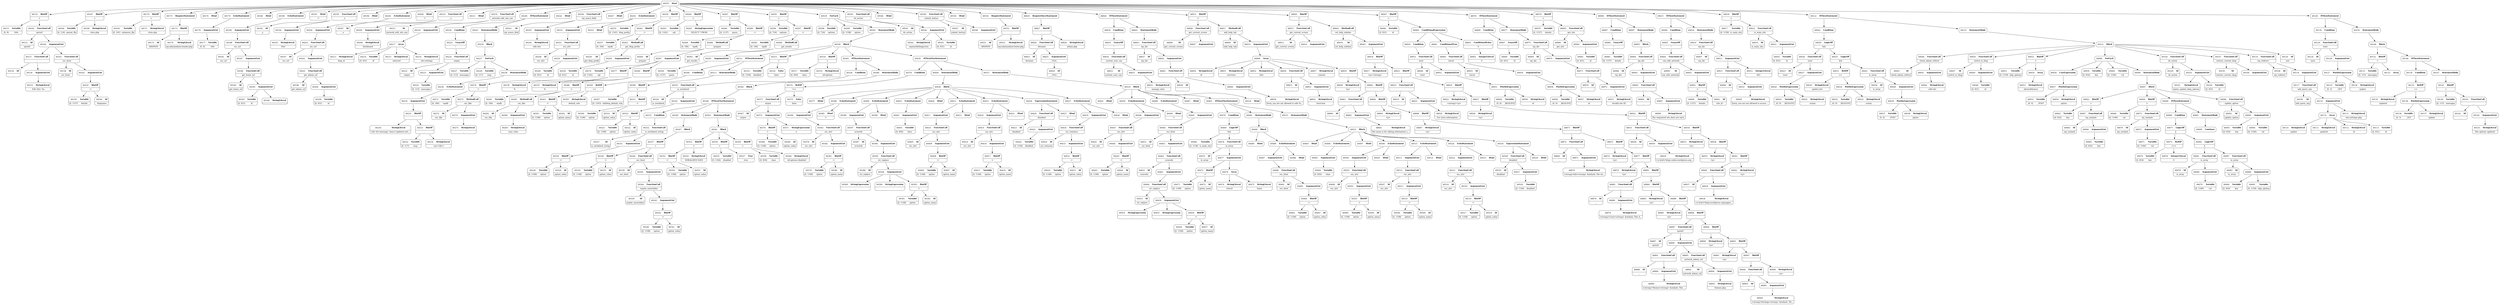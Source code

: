 digraph ast {
node [shape=none];
49152 [label=<<TABLE border='1' cellspacing='0' cellpadding='10' style='rounded' ><TR><TD border='0'>49152</TD><TD border='0'><B>BinOP</B></TD></TR><HR/><TR><TD border='0' cellpadding='5' colspan='2'>=</TD></TR></TABLE>>];
49152 -> 49151 [weight=2];
49152 -> 49165 [weight=2];
49153 [label=<<TABLE border='1' cellspacing='0' cellpadding='10' style='rounded' ><TR><TD border='0'>49153</TD><TD border='0'><B>Id</B></TD></TR><HR/><TR><TD border='0' cellpadding='5' colspan='2'>sprintf</TD></TR></TABLE>>];
49154 [label=<<TABLE border='1' cellspacing='0' cellpadding='10' style='rounded' ><TR><TD border='0'>49154</TD><TD border='0'><B>Id</B></TD></TR><HR/><TR><TD border='0' cellpadding='5' colspan='2'>__</TD></TR></TABLE>>];
49155 [label=<<TABLE border='1' cellspacing='0' cellpadding='10' style='rounded' ><TR><TD border='0'>49155</TD><TD border='0'><B>StringLiteral</B></TD></TR><HR/><TR><TD border='0' cellpadding='5' colspan='2'>Edit Site: %s</TD></TR></TABLE>>];
49156 [label=<<TABLE border='1' cellspacing='0' cellpadding='10' style='rounded' ><TR><TD border='0'>49156</TD><TD border='0'><B>ArgumentList</B></TD></TR></TABLE>>];
49156 -> 49155 [weight=2];
49157 [label=<<TABLE border='1' cellspacing='0' cellpadding='10' style='rounded' ><TR><TD border='0'>49157</TD><TD border='0'><B>FunctionCall</B></TD></TR><HR/><TR><TD border='0' cellpadding='5' colspan='2'>__</TD></TR></TABLE>>];
49157 -> 49154 [weight=2];
49157 -> 49156 [weight=2];
49158 [label=<<TABLE border='1' cellspacing='0' cellpadding='10' style='rounded' ><TR><TD border='0'>49158</TD><TD border='0'><B>Id</B></TD></TR><HR/><TR><TD border='0' cellpadding='5' colspan='2'>esc_html</TD></TR></TABLE>>];
49159 [label=<<TABLE border='1' cellspacing='0' cellpadding='10' style='rounded' ><TR><TD border='0'>49159</TD><TD border='0'><B>Variable</B></TD></TR><HR/><TR><TD border='0' cellpadding='5'>(0, 1157)</TD><TD border='0' cellpadding='5'>details</TD></TR></TABLE>>];
49160 [label=<<TABLE border='1' cellspacing='0' cellpadding='10' style='rounded' ><TR><TD border='0'>49160</TD><TD border='0'><B>Id</B></TD></TR><HR/><TR><TD border='0' cellpadding='5' colspan='2'>blogname</TD></TR></TABLE>>];
49161 [label=<<TABLE border='1' cellspacing='0' cellpadding='10' style='rounded' ><TR><TD border='0'>49161</TD><TD border='0'><B>BinOP</B></TD></TR><HR/><TR><TD border='0' cellpadding='5' colspan='2'>-&gt;</TD></TR></TABLE>>];
49161 -> 49159 [weight=2];
49161 -> 49160 [weight=2];
49162 [label=<<TABLE border='1' cellspacing='0' cellpadding='10' style='rounded' ><TR><TD border='0'>49162</TD><TD border='0'><B>ArgumentList</B></TD></TR></TABLE>>];
49162 -> 49161 [weight=2];
49163 [label=<<TABLE border='1' cellspacing='0' cellpadding='10' style='rounded' ><TR><TD border='0'>49163</TD><TD border='0'><B>FunctionCall</B></TD></TR><HR/><TR><TD border='0' cellpadding='5' colspan='2'>esc_html</TD></TR></TABLE>>];
49163 -> 49158 [weight=2];
49163 -> 49162 [weight=2];
49164 [label=<<TABLE border='1' cellspacing='0' cellpadding='10' style='rounded' ><TR><TD border='0'>49164</TD><TD border='0'><B>ArgumentList</B></TD></TR></TABLE>>];
49164 -> 49157 [weight=2];
49164 -> 49163 [weight=2];
49165 [label=<<TABLE border='1' cellspacing='0' cellpadding='10' style='rounded' ><TR><TD border='0'>49165</TD><TD border='0'><B>FunctionCall</B></TD></TR><HR/><TR><TD border='0' cellpadding='5' colspan='2'>sprintf</TD></TR></TABLE>>];
49165 -> 49153 [weight=2];
49165 -> 49164 [weight=2];
49166 [label=<<TABLE border='1' cellspacing='0' cellpadding='10' style='rounded' ><TR><TD border='0'>49166</TD><TD border='0'><B>Variable</B></TD></TR><HR/><TR><TD border='0' cellpadding='5'>(0, 134)</TD><TD border='0' cellpadding='5'>parent_file</TD></TR></TABLE>>];
49167 [label=<<TABLE border='1' cellspacing='0' cellpadding='10' style='rounded' ><TR><TD border='0'>49167</TD><TD border='0'><B>BinOP</B></TD></TR><HR/><TR><TD border='0' cellpadding='5' colspan='2'>=</TD></TR></TABLE>>];
49167 -> 49166 [weight=2];
49167 -> 49168 [weight=2];
49168 [label=<<TABLE border='1' cellspacing='0' cellpadding='10' style='rounded' ><TR><TD border='0'>49168</TD><TD border='0'><B>StringLiteral</B></TD></TR><HR/><TR><TD border='0' cellpadding='5' colspan='2'>sites.php</TD></TR></TABLE>>];
49169 [label=<<TABLE border='1' cellspacing='0' cellpadding='10' style='rounded' ><TR><TD border='0'>49169</TD><TD border='0'><B>Variable</B></TD></TR><HR/><TR><TD border='0' cellpadding='5'>(0, 161)</TD><TD border='0' cellpadding='5'>submenu_file</TD></TR></TABLE>>];
49170 [label=<<TABLE border='1' cellspacing='0' cellpadding='10' style='rounded' ><TR><TD border='0'>49170</TD><TD border='0'><B>BinOP</B></TD></TR><HR/><TR><TD border='0' cellpadding='5' colspan='2'>=</TD></TR></TABLE>>];
49170 -> 49169 [weight=2];
49170 -> 49171 [weight=2];
49171 [label=<<TABLE border='1' cellspacing='0' cellpadding='10' style='rounded' ><TR><TD border='0'>49171</TD><TD border='0'><B>StringLiteral</B></TD></TR><HR/><TR><TD border='0' cellpadding='5' colspan='2'>sites.php</TD></TR></TABLE>>];
49172 [label=<<TABLE border='1' cellspacing='0' cellpadding='10' style='rounded' ><TR><TD border='0'>49172</TD><TD border='0'><B>Id</B></TD></TR><HR/><TR><TD border='0' cellpadding='5' colspan='2'>ABSPATH</TD></TR></TABLE>>];
49173 [label=<<TABLE border='1' cellspacing='0' cellpadding='10' style='rounded' ><TR><TD border='0'>49173</TD><TD border='0'><B>BinOP</B></TD></TR><HR/><TR><TD border='0' cellpadding='5' colspan='2'>.</TD></TR></TABLE>>];
49173 -> 49172 [weight=2];
49173 -> 49174 [weight=2];
49174 [label=<<TABLE border='1' cellspacing='0' cellpadding='10' style='rounded' ><TR><TD border='0'>49174</TD><TD border='0'><B>StringLiteral</B></TD></TR><HR/><TR><TD border='0' cellpadding='5' colspan='2'>wp-adminadmin-header.php</TD></TR></TABLE>>];
49175 [label=<<TABLE border='1' cellspacing='0' cellpadding='10' style='rounded' ><TR><TD border='0'>49175</TD><TD border='0'><B>RequireStatement</B></TD></TR></TABLE>>];
49175 -> 49173 [weight=2];
49176 [label=<<TABLE border='1' cellspacing='0' cellpadding='10' style='rounded' ><TR><TD border='0'>49176</TD><TD border='0'><B>Html</B></TD></TR></TABLE>>];
49177 [label=<<TABLE border='1' cellspacing='0' cellpadding='10' style='rounded' ><TR><TD border='0'>49177</TD><TD border='0'><B>Variable</B></TD></TR><HR/><TR><TD border='0' cellpadding='5'>(0, 8)</TD><TD border='0' cellpadding='5'>title</TD></TR></TABLE>>];
49178 [label=<<TABLE border='1' cellspacing='0' cellpadding='10' style='rounded' ><TR><TD border='0'>49178</TD><TD border='0'><B>ArgumentList</B></TD></TR></TABLE>>];
49178 -> 49177 [weight=2];
49179 [label=<<TABLE border='1' cellspacing='0' cellpadding='10' style='rounded' ><TR><TD border='0'>49179</TD><TD border='0'><B>EchoStatement</B></TD></TR></TABLE>>];
49179 -> 49178 [weight=2];
49180 [label=<<TABLE border='1' cellspacing='0' cellpadding='10' style='rounded' ><TR><TD border='0'>49180</TD><TD border='0'><B>Html</B></TD></TR></TABLE>>];
49181 [label=<<TABLE border='1' cellspacing='0' cellpadding='10' style='rounded' ><TR><TD border='0'>49181</TD><TD border='0'><B>Id</B></TD></TR><HR/><TR><TD border='0' cellpadding='5' colspan='2'>esc_url</TD></TR></TABLE>>];
49182 [label=<<TABLE border='1' cellspacing='0' cellpadding='10' style='rounded' ><TR><TD border='0'>49182</TD><TD border='0'><B>Id</B></TD></TR><HR/><TR><TD border='0' cellpadding='5' colspan='2'>get_home_url</TD></TR></TABLE>>];
49183 [label=<<TABLE border='1' cellspacing='0' cellpadding='10' style='rounded' ><TR><TD border='0'>49183</TD><TD border='0'><B>Variable</B></TD></TR><HR/><TR><TD border='0' cellpadding='5'>(0, 831)</TD><TD border='0' cellpadding='5'>id</TD></TR></TABLE>>];
49184 [label=<<TABLE border='1' cellspacing='0' cellpadding='10' style='rounded' ><TR><TD border='0'>49184</TD><TD border='0'><B>StringLiteral</B></TD></TR><HR/><TR><TD border='0' cellpadding='5' colspan='2'></TD></TR></TABLE>>];
49185 [label=<<TABLE border='1' cellspacing='0' cellpadding='10' style='rounded' ><TR><TD border='0'>49185</TD><TD border='0'><B>ArgumentList</B></TD></TR></TABLE>>];
49185 -> 49183 [weight=2];
49185 -> 49184 [weight=2];
49186 [label=<<TABLE border='1' cellspacing='0' cellpadding='10' style='rounded' ><TR><TD border='0'>49186</TD><TD border='0'><B>FunctionCall</B></TD></TR><HR/><TR><TD border='0' cellpadding='5' colspan='2'>get_home_url</TD></TR></TABLE>>];
49186 -> 49182 [weight=2];
49186 -> 49185 [weight=2];
49187 [label=<<TABLE border='1' cellspacing='0' cellpadding='10' style='rounded' ><TR><TD border='0'>49187</TD><TD border='0'><B>ArgumentList</B></TD></TR></TABLE>>];
49187 -> 49186 [weight=2];
49188 [label=<<TABLE border='1' cellspacing='0' cellpadding='10' style='rounded' ><TR><TD border='0'>49188</TD><TD border='0'><B>FunctionCall</B></TD></TR><HR/><TR><TD border='0' cellpadding='5' colspan='2'>esc_url</TD></TR></TABLE>>];
49188 -> 49181 [weight=2];
49188 -> 49187 [weight=2];
49189 [label=<<TABLE border='1' cellspacing='0' cellpadding='10' style='rounded' ><TR><TD border='0'>49189</TD><TD border='0'><B>ArgumentList</B></TD></TR></TABLE>>];
49189 -> 49188 [weight=2];
49190 [label=<<TABLE border='1' cellspacing='0' cellpadding='10' style='rounded' ><TR><TD border='0'>49190</TD><TD border='0'><B>EchoStatement</B></TD></TR></TABLE>>];
49190 -> 49189 [weight=2];
49191 [label=<<TABLE border='1' cellspacing='0' cellpadding='10' style='rounded' ><TR><TD border='0'>49191</TD><TD border='0'><B>Html</B></TD></TR><HR/><TR><TD border='0' cellpadding='5' colspan='2'>'&gt;</TD></TR></TABLE>>];
49192 [label=<<TABLE border='1' cellspacing='0' cellpadding='10' style='rounded' ><TR><TD border='0'>49192</TD><TD border='0'><B>Id</B></TD></TR><HR/><TR><TD border='0' cellpadding='5' colspan='2'>_e</TD></TR></TABLE>>];
49193 [label=<<TABLE border='1' cellspacing='0' cellpadding='10' style='rounded' ><TR><TD border='0'>49193</TD><TD border='0'><B>StringLiteral</B></TD></TR><HR/><TR><TD border='0' cellpadding='5' colspan='2'>Visit</TD></TR></TABLE>>];
49194 [label=<<TABLE border='1' cellspacing='0' cellpadding='10' style='rounded' ><TR><TD border='0'>49194</TD><TD border='0'><B>ArgumentList</B></TD></TR></TABLE>>];
49194 -> 49193 [weight=2];
49195 [label=<<TABLE border='1' cellspacing='0' cellpadding='10' style='rounded' ><TR><TD border='0'>49195</TD><TD border='0'><B>FunctionCall</B></TD></TR><HR/><TR><TD border='0' cellpadding='5' colspan='2'>_e</TD></TR></TABLE>>];
49195 -> 49192 [weight=2];
49195 -> 49194 [weight=2];
49196 [label=<<TABLE border='1' cellspacing='0' cellpadding='10' style='rounded' ><TR><TD border='0'>49196</TD><TD border='0'><B>Html</B></TD></TR></TABLE>>];
49197 [label=<<TABLE border='1' cellspacing='0' cellpadding='10' style='rounded' ><TR><TD border='0'>49197</TD><TD border='0'><B>Id</B></TD></TR><HR/><TR><TD border='0' cellpadding='5' colspan='2'>esc_url</TD></TR></TABLE>>];
49198 [label=<<TABLE border='1' cellspacing='0' cellpadding='10' style='rounded' ><TR><TD border='0'>49198</TD><TD border='0'><B>Id</B></TD></TR><HR/><TR><TD border='0' cellpadding='5' colspan='2'>get_admin_url</TD></TR></TABLE>>];
49199 [label=<<TABLE border='1' cellspacing='0' cellpadding='10' style='rounded' ><TR><TD border='0'>49199</TD><TD border='0'><B>Variable</B></TD></TR><HR/><TR><TD border='0' cellpadding='5'>(0, 831)</TD><TD border='0' cellpadding='5'>id</TD></TR></TABLE>>];
49200 [label=<<TABLE border='1' cellspacing='0' cellpadding='10' style='rounded' ><TR><TD border='0'>49200</TD><TD border='0'><B>ArgumentList</B></TD></TR></TABLE>>];
49200 -> 49199 [weight=2];
49201 [label=<<TABLE border='1' cellspacing='0' cellpadding='10' style='rounded' ><TR><TD border='0'>49201</TD><TD border='0'><B>FunctionCall</B></TD></TR><HR/><TR><TD border='0' cellpadding='5' colspan='2'>get_admin_url</TD></TR></TABLE>>];
49201 -> 49198 [weight=2];
49201 -> 49200 [weight=2];
49202 [label=<<TABLE border='1' cellspacing='0' cellpadding='10' style='rounded' ><TR><TD border='0'>49202</TD><TD border='0'><B>ArgumentList</B></TD></TR></TABLE>>];
49202 -> 49201 [weight=2];
49203 [label=<<TABLE border='1' cellspacing='0' cellpadding='10' style='rounded' ><TR><TD border='0'>49203</TD><TD border='0'><B>FunctionCall</B></TD></TR><HR/><TR><TD border='0' cellpadding='5' colspan='2'>esc_url</TD></TR></TABLE>>];
49203 -> 49197 [weight=2];
49203 -> 49202 [weight=2];
49204 [label=<<TABLE border='1' cellspacing='0' cellpadding='10' style='rounded' ><TR><TD border='0'>49204</TD><TD border='0'><B>ArgumentList</B></TD></TR></TABLE>>];
49204 -> 49203 [weight=2];
49205 [label=<<TABLE border='1' cellspacing='0' cellpadding='10' style='rounded' ><TR><TD border='0'>49205</TD><TD border='0'><B>EchoStatement</B></TD></TR></TABLE>>];
49205 -> 49204 [weight=2];
49206 [label=<<TABLE border='1' cellspacing='0' cellpadding='10' style='rounded' ><TR><TD border='0'>49206</TD><TD border='0'><B>Html</B></TD></TR><HR/><TR><TD border='0' cellpadding='5' colspan='2'>'&gt;</TD></TR></TABLE>>];
49207 [label=<<TABLE border='1' cellspacing='0' cellpadding='10' style='rounded' ><TR><TD border='0'>49207</TD><TD border='0'><B>Id</B></TD></TR><HR/><TR><TD border='0' cellpadding='5' colspan='2'>_e</TD></TR></TABLE>>];
49208 [label=<<TABLE border='1' cellspacing='0' cellpadding='10' style='rounded' ><TR><TD border='0'>49208</TD><TD border='0'><B>StringLiteral</B></TD></TR><HR/><TR><TD border='0' cellpadding='5' colspan='2'>Dashboard</TD></TR></TABLE>>];
49209 [label=<<TABLE border='1' cellspacing='0' cellpadding='10' style='rounded' ><TR><TD border='0'>49209</TD><TD border='0'><B>ArgumentList</B></TD></TR></TABLE>>];
49209 -> 49208 [weight=2];
49210 [label=<<TABLE border='1' cellspacing='0' cellpadding='10' style='rounded' ><TR><TD border='0'>49210</TD><TD border='0'><B>FunctionCall</B></TD></TR><HR/><TR><TD border='0' cellpadding='5' colspan='2'>_e</TD></TR></TABLE>>];
49210 -> 49207 [weight=2];
49210 -> 49209 [weight=2];
49211 [label=<<TABLE border='1' cellspacing='0' cellpadding='10' style='rounded' ><TR><TD border='0'>49211</TD><TD border='0'><B>Html</B></TD></TR></TABLE>>];
49212 [label=<<TABLE border='1' cellspacing='0' cellpadding='10' style='rounded' ><TR><TD border='0'>49212</TD><TD border='0'><B>Id</B></TD></TR><HR/><TR><TD border='0' cellpadding='5' colspan='2'>network_edit_site_nav</TD></TR></TABLE>>];
49213 [label=<<TABLE border='1' cellspacing='0' cellpadding='10' style='rounded' ><TR><TD border='0'>49213</TD><TD border='0'><B>StringLiteral</B></TD></TR><HR/><TR><TD border='0' cellpadding='5' colspan='2'>blog_id</TD></TR></TABLE>>];
49214 [label=<<TABLE border='1' cellspacing='0' cellpadding='10' style='rounded' ><TR><TD border='0'>49214</TD><TD border='0'><B>Variable</B></TD></TR><HR/><TR><TD border='0' cellpadding='5'>(0, 831)</TD><TD border='0' cellpadding='5'>id</TD></TR></TABLE>>];
49215 [label=<<TABLE border='1' cellspacing='0' cellpadding='10' style='rounded' ><TR><TD border='0'>49215</TD><TD border='0'><B>StringLiteral</B></TD></TR><HR/><TR><TD border='0' cellpadding='5' colspan='2'>selected</TD></TR></TABLE>>];
49216 [label=<<TABLE border='1' cellspacing='0' cellpadding='10' style='rounded' ><TR><TD border='0'>49216</TD><TD border='0'><B>StringLiteral</B></TD></TR><HR/><TR><TD border='0' cellpadding='5' colspan='2'>site-settings</TD></TR></TABLE>>];
49217 [label=<<TABLE border='1' cellspacing='0' cellpadding='10' style='rounded' ><TR><TD border='0'>49217</TD><TD border='0'><B>Array</B></TD></TR></TABLE>>];
49217 -> 49213 [weight=2];
49217 -> 49214 [weight=2];
49217 -> 49215 [weight=2];
49217 -> 49216 [weight=2];
49218 [label=<<TABLE border='1' cellspacing='0' cellpadding='10' style='rounded' ><TR><TD border='0'>49218</TD><TD border='0'><B>ArgumentList</B></TD></TR></TABLE>>];
49218 -> 49217 [weight=2];
49219 [label=<<TABLE border='1' cellspacing='0' cellpadding='10' style='rounded' ><TR><TD border='0'>49219</TD><TD border='0'><B>FunctionCall</B></TD></TR><HR/><TR><TD border='0' cellpadding='5' colspan='2'>network_edit_site_nav</TD></TR></TABLE>>];
49219 -> 49212 [weight=2];
49219 -> 49218 [weight=2];
49221 [label=<<TABLE border='1' cellspacing='0' cellpadding='10' style='rounded' ><TR><TD border='0'>49221</TD><TD border='0'><B>Id</B></TD></TR><HR/><TR><TD border='0' cellpadding='5' colspan='2'>empty</TD></TR></TABLE>>];
49222 [label=<<TABLE border='1' cellspacing='0' cellpadding='10' style='rounded' ><TR><TD border='0'>49222</TD><TD border='0'><B>Variable</B></TD></TR><HR/><TR><TD border='0' cellpadding='5'>(0, 115)</TD><TD border='0' cellpadding='5'>messages</TD></TR></TABLE>>];
49223 [label=<<TABLE border='1' cellspacing='0' cellpadding='10' style='rounded' ><TR><TD border='0'>49223</TD><TD border='0'><B>ArgumentList</B></TD></TR></TABLE>>];
49223 -> 49222 [weight=2];
49224 [label=<<TABLE border='1' cellspacing='0' cellpadding='10' style='rounded' ><TR><TD border='0'>49224</TD><TD border='0'><B>FunctionCall</B></TD></TR><HR/><TR><TD border='0' cellpadding='5' colspan='2'>empty</TD></TR></TABLE>>];
49224 -> 49221 [weight=2];
49224 -> 49223 [weight=2];
49225 [label=<<TABLE border='1' cellspacing='0' cellpadding='10' style='rounded' ><TR><TD border='0'>49225</TD><TD border='0'><B>UnaryOP</B></TD></TR><HR/><TR><TD border='0' cellpadding='5' colspan='2'>!</TD></TR></TABLE>>];
49225 -> 49224 [weight=2];
49226 [label=<<TABLE border='1' cellspacing='0' cellpadding='10' style='rounded' ><TR><TD border='0'>49226</TD><TD border='0'><B>Condition</B></TD></TR></TABLE>>];
49226 -> 49225 [weight=2];
49227 [label=<<TABLE border='1' cellspacing='0' cellpadding='10' style='rounded' ><TR><TD border='0'>49227</TD><TD border='0'><B>Variable</B></TD></TR><HR/><TR><TD border='0' cellpadding='5'>(0, 115)</TD><TD border='0' cellpadding='5'>messages</TD></TR></TABLE>>];
49228 [label=<<TABLE border='1' cellspacing='0' cellpadding='10' style='rounded' ><TR><TD border='0'>49228</TD><TD border='0'><B>Variable</B></TD></TR><HR/><TR><TD border='0' cellpadding='5'>(0, 117)</TD><TD border='0' cellpadding='5'>msg</TD></TR></TABLE>>];
49230 [label=<<TABLE border='1' cellspacing='0' cellpadding='10' style='rounded' ><TR><TD border='0'>49230</TD><TD border='0'><B>StringLiteral</B></TD></TR><HR/><TR><TD border='0' cellpadding='5' colspan='2'>&lt;div id='message' class='updated noti...</TD></TR></TABLE>>];
49231 [label=<<TABLE border='1' cellspacing='0' cellpadding='10' style='rounded' ><TR><TD border='0'>49231</TD><TD border='0'><B>BinOP</B></TD></TR><HR/><TR><TD border='0' cellpadding='5' colspan='2'>.</TD></TR></TABLE>>];
49231 -> 49230 [weight=2];
49231 -> 49233 [weight=2];
49232 [label=<<TABLE border='1' cellspacing='0' cellpadding='10' style='rounded' ><TR><TD border='0'>49232</TD><TD border='0'><B>Variable</B></TD></TR><HR/><TR><TD border='0' cellpadding='5'>(0, 117)</TD><TD border='0' cellpadding='5'>msg</TD></TR></TABLE>>];
49233 [label=<<TABLE border='1' cellspacing='0' cellpadding='10' style='rounded' ><TR><TD border='0'>49233</TD><TD border='0'><B>BinOP</B></TD></TR><HR/><TR><TD border='0' cellpadding='5' colspan='2'>.</TD></TR></TABLE>>];
49233 -> 49232 [weight=2];
49233 -> 49234 [weight=2];
49234 [label=<<TABLE border='1' cellspacing='0' cellpadding='10' style='rounded' ><TR><TD border='0'>49234</TD><TD border='0'><B>StringLiteral</B></TD></TR><HR/><TR><TD border='0' cellpadding='5' colspan='2'>&lt;p&gt;&lt;div&gt;</TD></TR></TABLE>>];
49235 [label=<<TABLE border='1' cellspacing='0' cellpadding='10' style='rounded' ><TR><TD border='0'>49235</TD><TD border='0'><B>ArgumentList</B></TD></TR></TABLE>>];
49235 -> 49231 [weight=2];
49236 [label=<<TABLE border='1' cellspacing='0' cellpadding='10' style='rounded' ><TR><TD border='0'>49236</TD><TD border='0'><B>EchoStatement</B></TD></TR></TABLE>>];
49236 -> 49235 [weight=2];
49237 [label=<<TABLE border='1' cellspacing='0' cellpadding='10' style='rounded' ><TR><TD border='0'>49237</TD><TD border='0'><B>ForEach</B></TD></TR></TABLE>>];
49237 -> 49227 [weight=2];
49237 -> 49228 [weight=2];
49237 -> 49238 [weight=2];
49238 [label=<<TABLE border='1' cellspacing='0' cellpadding='10' style='rounded' ><TR><TD border='0'>49238</TD><TD border='0'><B>StatementBody</B></TD></TR></TABLE>>];
49238 -> 49236 [weight=2];
49239 [label=<<TABLE border='1' cellspacing='0' cellpadding='10' style='rounded' ><TR><TD border='0'>49239</TD><TD border='0'><B>Block</B></TD></TR></TABLE>>];
49239 -> 49237 [weight=2];
49240 [label=<<TABLE border='1' cellspacing='0' cellpadding='10' style='rounded' ><TR><TD border='0'>49240</TD><TD border='0'><B>IfThenStatement</B></TD></TR></TABLE>>];
49240 -> 49226 [weight=2];
49240 -> 49241 [weight=2];
49241 [label=<<TABLE border='1' cellspacing='0' cellpadding='10' style='rounded' ><TR><TD border='0'>49241</TD><TD border='0'><B>StatementBody</B></TD></TR></TABLE>>];
49241 -> 49239 [weight=2];
49242 [label=<<TABLE border='1' cellspacing='0' cellpadding='10' style='rounded' ><TR><TD border='0'>49242</TD><TD border='0'><B>Html</B></TD></TR></TABLE>>];
49243 [label=<<TABLE border='1' cellspacing='0' cellpadding='10' style='rounded' ><TR><TD border='0'>49243</TD><TD border='0'><B>Id</B></TD></TR><HR/><TR><TD border='0' cellpadding='5' colspan='2'>wp_nonce_field</TD></TR></TABLE>>];
49244 [label=<<TABLE border='1' cellspacing='0' cellpadding='10' style='rounded' ><TR><TD border='0'>49244</TD><TD border='0'><B>StringLiteral</B></TD></TR><HR/><TR><TD border='0' cellpadding='5' colspan='2'>edit-site</TD></TR></TABLE>>];
49245 [label=<<TABLE border='1' cellspacing='0' cellpadding='10' style='rounded' ><TR><TD border='0'>49245</TD><TD border='0'><B>ArgumentList</B></TD></TR></TABLE>>];
49245 -> 49244 [weight=2];
49246 [label=<<TABLE border='1' cellspacing='0' cellpadding='10' style='rounded' ><TR><TD border='0'>49246</TD><TD border='0'><B>FunctionCall</B></TD></TR><HR/><TR><TD border='0' cellpadding='5' colspan='2'>wp_nonce_field</TD></TR></TABLE>>];
49246 -> 49243 [weight=2];
49246 -> 49245 [weight=2];
49247 [label=<<TABLE border='1' cellspacing='0' cellpadding='10' style='rounded' ><TR><TD border='0'>49247</TD><TD border='0'><B>Html</B></TD></TR></TABLE>>];
49248 [label=<<TABLE border='1' cellspacing='0' cellpadding='10' style='rounded' ><TR><TD border='0'>49248</TD><TD border='0'><B>Id</B></TD></TR><HR/><TR><TD border='0' cellpadding='5' colspan='2'>esc_attr</TD></TR></TABLE>>];
49249 [label=<<TABLE border='1' cellspacing='0' cellpadding='10' style='rounded' ><TR><TD border='0'>49249</TD><TD border='0'><B>Variable</B></TD></TR><HR/><TR><TD border='0' cellpadding='5'>(0, 831)</TD><TD border='0' cellpadding='5'>id</TD></TR></TABLE>>];
49250 [label=<<TABLE border='1' cellspacing='0' cellpadding='10' style='rounded' ><TR><TD border='0'>49250</TD><TD border='0'><B>ArgumentList</B></TD></TR></TABLE>>];
49250 -> 49249 [weight=2];
49251 [label=<<TABLE border='1' cellspacing='0' cellpadding='10' style='rounded' ><TR><TD border='0'>49251</TD><TD border='0'><B>FunctionCall</B></TD></TR><HR/><TR><TD border='0' cellpadding='5' colspan='2'>esc_attr</TD></TR></TABLE>>];
49251 -> 49248 [weight=2];
49251 -> 49250 [weight=2];
49252 [label=<<TABLE border='1' cellspacing='0' cellpadding='10' style='rounded' ><TR><TD border='0'>49252</TD><TD border='0'><B>ArgumentList</B></TD></TR></TABLE>>];
49252 -> 49251 [weight=2];
49253 [label=<<TABLE border='1' cellspacing='0' cellpadding='10' style='rounded' ><TR><TD border='0'>49253</TD><TD border='0'><B>Html</B></TD></TR></TABLE>>];
49254 [label=<<TABLE border='1' cellspacing='0' cellpadding='10' style='rounded' ><TR><TD border='0'>49254</TD><TD border='0'><B>EchoStatement</B></TD></TR></TABLE>>];
49254 -> 49252 [weight=2];
49254 -> 49253 [weight=2];
49255 [label=<<TABLE border='1' cellspacing='0' cellpadding='10' style='rounded' ><TR><TD border='0'>49255</TD><TD border='0'><B>Variable</B></TD></TR><HR/><TR><TD border='0' cellpadding='5'>(0, 1161)</TD><TD border='0' cellpadding='5'>blog_prefix</TD></TR></TABLE>>];
49256 [label=<<TABLE border='1' cellspacing='0' cellpadding='10' style='rounded' ><TR><TD border='0'>49256</TD><TD border='0'><B>BinOP</B></TD></TR><HR/><TR><TD border='0' cellpadding='5' colspan='2'>=</TD></TR></TABLE>>];
49256 -> 49255 [weight=2];
49256 -> 49262 [weight=2];
49257 [label=<<TABLE border='1' cellspacing='0' cellpadding='10' style='rounded' ><TR><TD border='0'>49257</TD><TD border='0'><B>Variable</B></TD></TR><HR/><TR><TD border='0' cellpadding='5'>(0, 184)</TD><TD border='0' cellpadding='5'>wpdb</TD></TR></TABLE>>];
49258 [label=<<TABLE border='1' cellspacing='0' cellpadding='10' style='rounded' ><TR><TD border='0'>49258</TD><TD border='0'><B>Id</B></TD></TR><HR/><TR><TD border='0' cellpadding='5' colspan='2'>get_blog_prefix</TD></TR></TABLE>>];
49259 [label=<<TABLE border='1' cellspacing='0' cellpadding='10' style='rounded' ><TR><TD border='0'>49259</TD><TD border='0'><B>Variable</B></TD></TR><HR/><TR><TD border='0' cellpadding='5'>(0, 831)</TD><TD border='0' cellpadding='5'>id</TD></TR></TABLE>>];
49260 [label=<<TABLE border='1' cellspacing='0' cellpadding='10' style='rounded' ><TR><TD border='0'>49260</TD><TD border='0'><B>ArgumentList</B></TD></TR></TABLE>>];
49260 -> 49259 [weight=2];
49261 [label=<<TABLE border='1' cellspacing='0' cellpadding='10' style='rounded' ><TR><TD border='0'>49261</TD><TD border='0'><B>MethodCall</B></TD></TR><HR/><TR><TD border='0' cellpadding='5' colspan='2'>get_blog_prefix</TD></TR></TABLE>>];
49261 -> 49258 [weight=2];
49261 -> 49260 [weight=2];
49262 [label=<<TABLE border='1' cellspacing='0' cellpadding='10' style='rounded' ><TR><TD border='0'>49262</TD><TD border='0'><B>BinOP</B></TD></TR><HR/><TR><TD border='0' cellpadding='5' colspan='2'>-&gt;</TD></TR></TABLE>>];
49262 -> 49257 [weight=2];
49262 -> 49261 [weight=2];
49263 [label=<<TABLE border='1' cellspacing='0' cellpadding='10' style='rounded' ><TR><TD border='0'>49263</TD><TD border='0'><B>Variable</B></TD></TR><HR/><TR><TD border='0' cellpadding='5'>(0, 1162)</TD><TD border='0' cellpadding='5'>sql</TD></TR></TABLE>>];
49264 [label=<<TABLE border='1' cellspacing='0' cellpadding='10' style='rounded' ><TR><TD border='0'>49264</TD><TD border='0'><B>BinOP</B></TD></TR><HR/><TR><TD border='0' cellpadding='5' colspan='2'>=</TD></TR></TABLE>>];
49264 -> 49263 [weight=2];
49264 -> 49265 [weight=2];
49265 [label=<<TABLE border='1' cellspacing='0' cellpadding='10' style='rounded' ><TR><TD border='0'>49265</TD><TD border='0'><B>StringExpression</B></TD></TR><HR/><TR><TD border='0' cellpadding='5' colspan='2'>SELECT * FROM </TD></TR></TABLE>>];
49266 [label=<<TABLE border='1' cellspacing='0' cellpadding='10' style='rounded' ><TR><TD border='0'>49266</TD><TD border='0'><B>Variable</B></TD></TR><HR/><TR><TD border='0' cellpadding='5'>(0, 1137)</TD><TD border='0' cellpadding='5'>query</TD></TR></TABLE>>];
49267 [label=<<TABLE border='1' cellspacing='0' cellpadding='10' style='rounded' ><TR><TD border='0'>49267</TD><TD border='0'><B>BinOP</B></TD></TR><HR/><TR><TD border='0' cellpadding='5' colspan='2'>=</TD></TR></TABLE>>];
49267 -> 49266 [weight=2];
49267 -> 49289 [weight=2];
49268 [label=<<TABLE border='1' cellspacing='0' cellpadding='10' style='rounded' ><TR><TD border='0'>49268</TD><TD border='0'><B>Variable</B></TD></TR><HR/><TR><TD border='0' cellpadding='5'>(0, 184)</TD><TD border='0' cellpadding='5'>wpdb</TD></TR></TABLE>>];
49269 [label=<<TABLE border='1' cellspacing='0' cellpadding='10' style='rounded' ><TR><TD border='0'>49269</TD><TD border='0'><B>Id</B></TD></TR><HR/><TR><TD border='0' cellpadding='5' colspan='2'>prepare</TD></TR></TABLE>>];
49270 [label=<<TABLE border='1' cellspacing='0' cellpadding='10' style='rounded' ><TR><TD border='0'>49270</TD><TD border='0'><B>Variable</B></TD></TR><HR/><TR><TD border='0' cellpadding='5'>(0, 1162)</TD><TD border='0' cellpadding='5'>sql</TD></TR></TABLE>>];
49271 [label=<<TABLE border='1' cellspacing='0' cellpadding='10' style='rounded' ><TR><TD border='0'>49271</TD><TD border='0'><B>Variable</B></TD></TR><HR/><TR><TD border='0' cellpadding='5'>(0, 184)</TD><TD border='0' cellpadding='5'>wpdb</TD></TR></TABLE>>];
49272 [label=<<TABLE border='1' cellspacing='0' cellpadding='10' style='rounded' ><TR><TD border='0'>49272</TD><TD border='0'><B>Id</B></TD></TR><HR/><TR><TD border='0' cellpadding='5' colspan='2'>esc_like</TD></TR></TABLE>>];
49273 [label=<<TABLE border='1' cellspacing='0' cellpadding='10' style='rounded' ><TR><TD border='0'>49273</TD><TD border='0'><B>StringLiteral</B></TD></TR><HR/><TR><TD border='0' cellpadding='5' colspan='2'>_</TD></TR></TABLE>>];
49274 [label=<<TABLE border='1' cellspacing='0' cellpadding='10' style='rounded' ><TR><TD border='0'>49274</TD><TD border='0'><B>ArgumentList</B></TD></TR></TABLE>>];
49274 -> 49273 [weight=2];
49275 [label=<<TABLE border='1' cellspacing='0' cellpadding='10' style='rounded' ><TR><TD border='0'>49275</TD><TD border='0'><B>MethodCall</B></TD></TR><HR/><TR><TD border='0' cellpadding='5' colspan='2'>esc_like</TD></TR></TABLE>>];
49275 -> 49272 [weight=2];
49275 -> 49274 [weight=2];
49276 [label=<<TABLE border='1' cellspacing='0' cellpadding='10' style='rounded' ><TR><TD border='0'>49276</TD><TD border='0'><B>BinOP</B></TD></TR><HR/><TR><TD border='0' cellpadding='5' colspan='2'>-&gt;</TD></TR></TABLE>>];
49276 -> 49271 [weight=2];
49276 -> 49275 [weight=2];
49277 [label=<<TABLE border='1' cellspacing='0' cellpadding='10' style='rounded' ><TR><TD border='0'>49277</TD><TD border='0'><B>BinOP</B></TD></TR><HR/><TR><TD border='0' cellpadding='5' colspan='2'>.</TD></TR></TABLE>>];
49277 -> 49276 [weight=2];
49277 -> 49278 [weight=2];
49278 [label=<<TABLE border='1' cellspacing='0' cellpadding='10' style='rounded' ><TR><TD border='0'>49278</TD><TD border='0'><B>StringLiteral</B></TD></TR><HR/><TR><TD border='0' cellpadding='5' colspan='2'>%</TD></TR></TABLE>>];
49279 [label=<<TABLE border='1' cellspacing='0' cellpadding='10' style='rounded' ><TR><TD border='0'>49279</TD><TD border='0'><B>StringLiteral</B></TD></TR><HR/><TR><TD border='0' cellpadding='5' colspan='2'>%</TD></TR></TABLE>>];
49280 [label=<<TABLE border='1' cellspacing='0' cellpadding='10' style='rounded' ><TR><TD border='0'>49280</TD><TD border='0'><B>BinOP</B></TD></TR><HR/><TR><TD border='0' cellpadding='5' colspan='2'>.</TD></TR></TABLE>>];
49280 -> 49279 [weight=2];
49280 -> 49286 [weight=2];
49281 [label=<<TABLE border='1' cellspacing='0' cellpadding='10' style='rounded' ><TR><TD border='0'>49281</TD><TD border='0'><B>Variable</B></TD></TR><HR/><TR><TD border='0' cellpadding='5'>(0, 184)</TD><TD border='0' cellpadding='5'>wpdb</TD></TR></TABLE>>];
49282 [label=<<TABLE border='1' cellspacing='0' cellpadding='10' style='rounded' ><TR><TD border='0'>49282</TD><TD border='0'><B>Id</B></TD></TR><HR/><TR><TD border='0' cellpadding='5' colspan='2'>esc_like</TD></TR></TABLE>>];
49283 [label=<<TABLE border='1' cellspacing='0' cellpadding='10' style='rounded' ><TR><TD border='0'>49283</TD><TD border='0'><B>StringLiteral</B></TD></TR><HR/><TR><TD border='0' cellpadding='5' colspan='2'>user_roles</TD></TR></TABLE>>];
49284 [label=<<TABLE border='1' cellspacing='0' cellpadding='10' style='rounded' ><TR><TD border='0'>49284</TD><TD border='0'><B>ArgumentList</B></TD></TR></TABLE>>];
49284 -> 49283 [weight=2];
49285 [label=<<TABLE border='1' cellspacing='0' cellpadding='10' style='rounded' ><TR><TD border='0'>49285</TD><TD border='0'><B>MethodCall</B></TD></TR><HR/><TR><TD border='0' cellpadding='5' colspan='2'>esc_like</TD></TR></TABLE>>];
49285 -> 49282 [weight=2];
49285 -> 49284 [weight=2];
49286 [label=<<TABLE border='1' cellspacing='0' cellpadding='10' style='rounded' ><TR><TD border='0'>49286</TD><TD border='0'><B>BinOP</B></TD></TR><HR/><TR><TD border='0' cellpadding='5' colspan='2'>-&gt;</TD></TR></TABLE>>];
49286 -> 49281 [weight=2];
49286 -> 49285 [weight=2];
49287 [label=<<TABLE border='1' cellspacing='0' cellpadding='10' style='rounded' ><TR><TD border='0'>49287</TD><TD border='0'><B>ArgumentList</B></TD></TR></TABLE>>];
49287 -> 49270 [weight=2];
49287 -> 49277 [weight=2];
49287 -> 49280 [weight=2];
49288 [label=<<TABLE border='1' cellspacing='0' cellpadding='10' style='rounded' ><TR><TD border='0'>49288</TD><TD border='0'><B>MethodCall</B></TD></TR><HR/><TR><TD border='0' cellpadding='5' colspan='2'>prepare</TD></TR></TABLE>>];
49288 -> 49269 [weight=2];
49288 -> 49287 [weight=2];
49289 [label=<<TABLE border='1' cellspacing='0' cellpadding='10' style='rounded' ><TR><TD border='0'>49289</TD><TD border='0'><B>BinOP</B></TD></TR><HR/><TR><TD border='0' cellpadding='5' colspan='2'>-&gt;</TD></TR></TABLE>>];
49289 -> 49268 [weight=2];
49289 -> 49288 [weight=2];
49290 [label=<<TABLE border='1' cellspacing='0' cellpadding='10' style='rounded' ><TR><TD border='0'>49290</TD><TD border='0'><B>Variable</B></TD></TR><HR/><TR><TD border='0' cellpadding='5'>(0, 724)</TD><TD border='0' cellpadding='5'>options</TD></TR></TABLE>>];
49291 [label=<<TABLE border='1' cellspacing='0' cellpadding='10' style='rounded' ><TR><TD border='0'>49291</TD><TD border='0'><B>BinOP</B></TD></TR><HR/><TR><TD border='0' cellpadding='5' colspan='2'>=</TD></TR></TABLE>>];
49291 -> 49290 [weight=2];
49291 -> 49297 [weight=2];
49292 [label=<<TABLE border='1' cellspacing='0' cellpadding='10' style='rounded' ><TR><TD border='0'>49292</TD><TD border='0'><B>Variable</B></TD></TR><HR/><TR><TD border='0' cellpadding='5'>(0, 184)</TD><TD border='0' cellpadding='5'>wpdb</TD></TR></TABLE>>];
49293 [label=<<TABLE border='1' cellspacing='0' cellpadding='10' style='rounded' ><TR><TD border='0'>49293</TD><TD border='0'><B>Id</B></TD></TR><HR/><TR><TD border='0' cellpadding='5' colspan='2'>get_results</TD></TR></TABLE>>];
49294 [label=<<TABLE border='1' cellspacing='0' cellpadding='10' style='rounded' ><TR><TD border='0'>49294</TD><TD border='0'><B>Variable</B></TD></TR><HR/><TR><TD border='0' cellpadding='5'>(0, 1137)</TD><TD border='0' cellpadding='5'>query</TD></TR></TABLE>>];
49295 [label=<<TABLE border='1' cellspacing='0' cellpadding='10' style='rounded' ><TR><TD border='0'>49295</TD><TD border='0'><B>ArgumentList</B></TD></TR></TABLE>>];
49295 -> 49294 [weight=2];
49296 [label=<<TABLE border='1' cellspacing='0' cellpadding='10' style='rounded' ><TR><TD border='0'>49296</TD><TD border='0'><B>MethodCall</B></TD></TR><HR/><TR><TD border='0' cellpadding='5' colspan='2'>get_results</TD></TR></TABLE>>];
49296 -> 49293 [weight=2];
49296 -> 49295 [weight=2];
49297 [label=<<TABLE border='1' cellspacing='0' cellpadding='10' style='rounded' ><TR><TD border='0'>49297</TD><TD border='0'><B>BinOP</B></TD></TR><HR/><TR><TD border='0' cellpadding='5' colspan='2'>-&gt;</TD></TR></TABLE>>];
49297 -> 49292 [weight=2];
49297 -> 49296 [weight=2];
49298 [label=<<TABLE border='1' cellspacing='0' cellpadding='10' style='rounded' ><TR><TD border='0'>49298</TD><TD border='0'><B>Variable</B></TD></TR><HR/><TR><TD border='0' cellpadding='5'>(0, 724)</TD><TD border='0' cellpadding='5'>options</TD></TR></TABLE>>];
49299 [label=<<TABLE border='1' cellspacing='0' cellpadding='10' style='rounded' ><TR><TD border='0'>49299</TD><TD border='0'><B>Variable</B></TD></TR><HR/><TR><TD border='0' cellpadding='5'>(0, 1108)</TD><TD border='0' cellpadding='5'>option</TD></TR></TABLE>>];
49301 [label=<<TABLE border='1' cellspacing='0' cellpadding='10' style='rounded' ><TR><TD border='0'>49301</TD><TD border='0'><B>Variable</B></TD></TR><HR/><TR><TD border='0' cellpadding='5'>(0, 1108)</TD><TD border='0' cellpadding='5'>option</TD></TR></TABLE>>];
49302 [label=<<TABLE border='1' cellspacing='0' cellpadding='10' style='rounded' ><TR><TD border='0'>49302</TD><TD border='0'><B>Id</B></TD></TR><HR/><TR><TD border='0' cellpadding='5' colspan='2'>option_name</TD></TR></TABLE>>];
49303 [label=<<TABLE border='1' cellspacing='0' cellpadding='10' style='rounded' ><TR><TD border='0'>49303</TD><TD border='0'><B>BinOP</B></TD></TR><HR/><TR><TD border='0' cellpadding='5' colspan='2'>-&gt;</TD></TR></TABLE>>];
49303 -> 49301 [weight=2];
49303 -> 49302 [weight=2];
49304 [label=<<TABLE border='1' cellspacing='0' cellpadding='10' style='rounded' ><TR><TD border='0'>49304</TD><TD border='0'><B>RelOP</B></TD></TR><HR/><TR><TD border='0' cellpadding='5' colspan='2'>==</TD></TR></TABLE>>];
49304 -> 49303 [weight=2];
49304 -> 49305 [weight=2];
49305 [label=<<TABLE border='1' cellspacing='0' cellpadding='10' style='rounded' ><TR><TD border='0'>49305</TD><TD border='0'><B>StringLiteral</B></TD></TR><HR/><TR><TD border='0' cellpadding='5' colspan='2'>default_role</TD></TR></TABLE>>];
49306 [label=<<TABLE border='1' cellspacing='0' cellpadding='10' style='rounded' ><TR><TD border='0'>49306</TD><TD border='0'><B>Condition</B></TD></TR></TABLE>>];
49306 -> 49304 [weight=2];
49307 [label=<<TABLE border='1' cellspacing='0' cellpadding='10' style='rounded' ><TR><TD border='0'>49307</TD><TD border='0'><B>Variable</B></TD></TR><HR/><TR><TD border='0' cellpadding='5'>(0, 1163)</TD><TD border='0' cellpadding='5'>editblog_default_role</TD></TR></TABLE>>];
49308 [label=<<TABLE border='1' cellspacing='0' cellpadding='10' style='rounded' ><TR><TD border='0'>49308</TD><TD border='0'><B>BinOP</B></TD></TR><HR/><TR><TD border='0' cellpadding='5' colspan='2'>=</TD></TR></TABLE>>];
49308 -> 49307 [weight=2];
49308 -> 49311 [weight=2];
49309 [label=<<TABLE border='1' cellspacing='0' cellpadding='10' style='rounded' ><TR><TD border='0'>49309</TD><TD border='0'><B>Variable</B></TD></TR><HR/><TR><TD border='0' cellpadding='5'>(0, 1108)</TD><TD border='0' cellpadding='5'>option</TD></TR></TABLE>>];
49310 [label=<<TABLE border='1' cellspacing='0' cellpadding='10' style='rounded' ><TR><TD border='0'>49310</TD><TD border='0'><B>Id</B></TD></TR><HR/><TR><TD border='0' cellpadding='5' colspan='2'>option_value</TD></TR></TABLE>>];
49311 [label=<<TABLE border='1' cellspacing='0' cellpadding='10' style='rounded' ><TR><TD border='0'>49311</TD><TD border='0'><B>BinOP</B></TD></TR><HR/><TR><TD border='0' cellpadding='5' colspan='2'>-&gt;</TD></TR></TABLE>>];
49311 -> 49309 [weight=2];
49311 -> 49310 [weight=2];
49312 [label=<<TABLE border='1' cellspacing='0' cellpadding='10' style='rounded' ><TR><TD border='0'>49312</TD><TD border='0'><B>IfThenStatement</B></TD></TR></TABLE>>];
49312 -> 49306 [weight=2];
49312 -> 49313 [weight=2];
49313 [label=<<TABLE border='1' cellspacing='0' cellpadding='10' style='rounded' ><TR><TD border='0'>49313</TD><TD border='0'><B>StatementBody</B></TD></TR></TABLE>>];
49313 -> 49308 [weight=2];
49314 [label=<<TABLE border='1' cellspacing='0' cellpadding='10' style='rounded' ><TR><TD border='0'>49314</TD><TD border='0'><B>Variable</B></TD></TR><HR/><TR><TD border='0' cellpadding='5'>(0, 1164)</TD><TD border='0' cellpadding='5'>disabled</TD></TR></TABLE>>];
49315 [label=<<TABLE border='1' cellspacing='0' cellpadding='10' style='rounded' ><TR><TD border='0'>49315</TD><TD border='0'><B>BinOP</B></TD></TR><HR/><TR><TD border='0' cellpadding='5' colspan='2'>=</TD></TR></TABLE>>];
49315 -> 49314 [weight=2];
49315 -> 49316 [weight=2];
49316 [label=<<TABLE border='1' cellspacing='0' cellpadding='10' style='rounded' ><TR><TD border='0'>49316</TD><TD border='0'><B>False</B></TD></TR><HR/><TR><TD border='0' cellpadding='5' colspan='2'>false</TD></TR></TABLE>>];
49317 [label=<<TABLE border='1' cellspacing='0' cellpadding='10' style='rounded' ><TR><TD border='0'>49317</TD><TD border='0'><B>Variable</B></TD></TR><HR/><TR><TD border='0' cellpadding='5'>(0, 850)</TD><TD border='0' cellpadding='5'>class</TD></TR></TABLE>>];
49318 [label=<<TABLE border='1' cellspacing='0' cellpadding='10' style='rounded' ><TR><TD border='0'>49318</TD><TD border='0'><B>BinOP</B></TD></TR><HR/><TR><TD border='0' cellpadding='5' colspan='2'>=</TD></TR></TABLE>>];
49318 -> 49317 [weight=2];
49318 -> 49319 [weight=2];
49319 [label=<<TABLE border='1' cellspacing='0' cellpadding='10' style='rounded' ><TR><TD border='0'>49319</TD><TD border='0'><B>StringLiteral</B></TD></TR><HR/><TR><TD border='0' cellpadding='5' colspan='2'>all-options</TD></TR></TABLE>>];
49320 [label=<<TABLE border='1' cellspacing='0' cellpadding='10' style='rounded' ><TR><TD border='0'>49320</TD><TD border='0'><B>Id</B></TD></TR><HR/><TR><TD border='0' cellpadding='5' colspan='2'>is_serialized</TD></TR></TABLE>>];
49321 [label=<<TABLE border='1' cellspacing='0' cellpadding='10' style='rounded' ><TR><TD border='0'>49321</TD><TD border='0'><B>Variable</B></TD></TR><HR/><TR><TD border='0' cellpadding='5'>(0, 1108)</TD><TD border='0' cellpadding='5'>option</TD></TR></TABLE>>];
49322 [label=<<TABLE border='1' cellspacing='0' cellpadding='10' style='rounded' ><TR><TD border='0'>49322</TD><TD border='0'><B>Id</B></TD></TR><HR/><TR><TD border='0' cellpadding='5' colspan='2'>option_value</TD></TR></TABLE>>];
49323 [label=<<TABLE border='1' cellspacing='0' cellpadding='10' style='rounded' ><TR><TD border='0'>49323</TD><TD border='0'><B>BinOP</B></TD></TR><HR/><TR><TD border='0' cellpadding='5' colspan='2'>-&gt;</TD></TR></TABLE>>];
49323 -> 49321 [weight=2];
49323 -> 49322 [weight=2];
49324 [label=<<TABLE border='1' cellspacing='0' cellpadding='10' style='rounded' ><TR><TD border='0'>49324</TD><TD border='0'><B>ArgumentList</B></TD></TR></TABLE>>];
49324 -> 49323 [weight=2];
49325 [label=<<TABLE border='1' cellspacing='0' cellpadding='10' style='rounded' ><TR><TD border='0'>49325</TD><TD border='0'><B>FunctionCall</B></TD></TR><HR/><TR><TD border='0' cellpadding='5' colspan='2'>is_serialized</TD></TR></TABLE>>];
49325 -> 49320 [weight=2];
49325 -> 49324 [weight=2];
49326 [label=<<TABLE border='1' cellspacing='0' cellpadding='10' style='rounded' ><TR><TD border='0'>49326</TD><TD border='0'><B>Condition</B></TD></TR></TABLE>>];
49326 -> 49325 [weight=2];
49327 [label=<<TABLE border='1' cellspacing='0' cellpadding='10' style='rounded' ><TR><TD border='0'>49327</TD><TD border='0'><B>Id</B></TD></TR><HR/><TR><TD border='0' cellpadding='5' colspan='2'>is_serialized_string</TD></TR></TABLE>>];
49328 [label=<<TABLE border='1' cellspacing='0' cellpadding='10' style='rounded' ><TR><TD border='0'>49328</TD><TD border='0'><B>Variable</B></TD></TR><HR/><TR><TD border='0' cellpadding='5'>(0, 1108)</TD><TD border='0' cellpadding='5'>option</TD></TR></TABLE>>];
49329 [label=<<TABLE border='1' cellspacing='0' cellpadding='10' style='rounded' ><TR><TD border='0'>49329</TD><TD border='0'><B>Id</B></TD></TR><HR/><TR><TD border='0' cellpadding='5' colspan='2'>option_value</TD></TR></TABLE>>];
49330 [label=<<TABLE border='1' cellspacing='0' cellpadding='10' style='rounded' ><TR><TD border='0'>49330</TD><TD border='0'><B>BinOP</B></TD></TR><HR/><TR><TD border='0' cellpadding='5' colspan='2'>-&gt;</TD></TR></TABLE>>];
49330 -> 49328 [weight=2];
49330 -> 49329 [weight=2];
49331 [label=<<TABLE border='1' cellspacing='0' cellpadding='10' style='rounded' ><TR><TD border='0'>49331</TD><TD border='0'><B>ArgumentList</B></TD></TR></TABLE>>];
49331 -> 49330 [weight=2];
49332 [label=<<TABLE border='1' cellspacing='0' cellpadding='10' style='rounded' ><TR><TD border='0'>49332</TD><TD border='0'><B>FunctionCall</B></TD></TR><HR/><TR><TD border='0' cellpadding='5' colspan='2'>is_serialized_string</TD></TR></TABLE>>];
49332 -> 49327 [weight=2];
49332 -> 49331 [weight=2];
49333 [label=<<TABLE border='1' cellspacing='0' cellpadding='10' style='rounded' ><TR><TD border='0'>49333</TD><TD border='0'><B>Condition</B></TD></TR></TABLE>>];
49333 -> 49332 [weight=2];
49334 [label=<<TABLE border='1' cellspacing='0' cellpadding='10' style='rounded' ><TR><TD border='0'>49334</TD><TD border='0'><B>Variable</B></TD></TR><HR/><TR><TD border='0' cellpadding='5'>(0, 1108)</TD><TD border='0' cellpadding='5'>option</TD></TR></TABLE>>];
49335 [label=<<TABLE border='1' cellspacing='0' cellpadding='10' style='rounded' ><TR><TD border='0'>49335</TD><TD border='0'><B>Id</B></TD></TR><HR/><TR><TD border='0' cellpadding='5' colspan='2'>option_value</TD></TR></TABLE>>];
49336 [label=<<TABLE border='1' cellspacing='0' cellpadding='10' style='rounded' ><TR><TD border='0'>49336</TD><TD border='0'><B>BinOP</B></TD></TR><HR/><TR><TD border='0' cellpadding='5' colspan='2'>-&gt;</TD></TR></TABLE>>];
49336 -> 49334 [weight=2];
49336 -> 49335 [weight=2];
49337 [label=<<TABLE border='1' cellspacing='0' cellpadding='10' style='rounded' ><TR><TD border='0'>49337</TD><TD border='0'><B>BinOP</B></TD></TR><HR/><TR><TD border='0' cellpadding='5' colspan='2'>=</TD></TR></TABLE>>];
49337 -> 49336 [weight=2];
49337 -> 49346 [weight=2];
49338 [label=<<TABLE border='1' cellspacing='0' cellpadding='10' style='rounded' ><TR><TD border='0'>49338</TD><TD border='0'><B>Id</B></TD></TR><HR/><TR><TD border='0' cellpadding='5' colspan='2'>esc_html</TD></TR></TABLE>>];
49339 [label=<<TABLE border='1' cellspacing='0' cellpadding='10' style='rounded' ><TR><TD border='0'>49339</TD><TD border='0'><B>Id</B></TD></TR><HR/><TR><TD border='0' cellpadding='5' colspan='2'>maybe_unserialize</TD></TR></TABLE>>];
49340 [label=<<TABLE border='1' cellspacing='0' cellpadding='10' style='rounded' ><TR><TD border='0'>49340</TD><TD border='0'><B>Variable</B></TD></TR><HR/><TR><TD border='0' cellpadding='5'>(0, 1108)</TD><TD border='0' cellpadding='5'>option</TD></TR></TABLE>>];
49341 [label=<<TABLE border='1' cellspacing='0' cellpadding='10' style='rounded' ><TR><TD border='0'>49341</TD><TD border='0'><B>Id</B></TD></TR><HR/><TR><TD border='0' cellpadding='5' colspan='2'>option_value</TD></TR></TABLE>>];
49342 [label=<<TABLE border='1' cellspacing='0' cellpadding='10' style='rounded' ><TR><TD border='0'>49342</TD><TD border='0'><B>BinOP</B></TD></TR><HR/><TR><TD border='0' cellpadding='5' colspan='2'>-&gt;</TD></TR></TABLE>>];
49342 -> 49340 [weight=2];
49342 -> 49341 [weight=2];
49343 [label=<<TABLE border='1' cellspacing='0' cellpadding='10' style='rounded' ><TR><TD border='0'>49343</TD><TD border='0'><B>ArgumentList</B></TD></TR></TABLE>>];
49343 -> 49342 [weight=2];
49344 [label=<<TABLE border='1' cellspacing='0' cellpadding='10' style='rounded' ><TR><TD border='0'>49344</TD><TD border='0'><B>FunctionCall</B></TD></TR><HR/><TR><TD border='0' cellpadding='5' colspan='2'>maybe_unserialize</TD></TR></TABLE>>];
49344 -> 49339 [weight=2];
49344 -> 49343 [weight=2];
49345 [label=<<TABLE border='1' cellspacing='0' cellpadding='10' style='rounded' ><TR><TD border='0'>49345</TD><TD border='0'><B>ArgumentList</B></TD></TR></TABLE>>];
49345 -> 49344 [weight=2];
49346 [label=<<TABLE border='1' cellspacing='0' cellpadding='10' style='rounded' ><TR><TD border='0'>49346</TD><TD border='0'><B>FunctionCall</B></TD></TR><HR/><TR><TD border='0' cellpadding='5' colspan='2'>esc_html</TD></TR></TABLE>>];
49346 -> 49338 [weight=2];
49346 -> 49345 [weight=2];
49347 [label=<<TABLE border='1' cellspacing='0' cellpadding='10' style='rounded' ><TR><TD border='0'>49347</TD><TD border='0'><B>Block</B></TD></TR></TABLE>>];
49347 -> 49337 [weight=2];
49348 [label=<<TABLE border='1' cellspacing='0' cellpadding='10' style='rounded' ><TR><TD border='0'>49348</TD><TD border='0'><B>IfThenElseStatement</B></TD></TR></TABLE>>];
49348 -> 49333 [weight=2];
49348 -> 49349 [weight=2];
49348 -> 49363 [weight=2];
49349 [label=<<TABLE border='1' cellspacing='0' cellpadding='10' style='rounded' ><TR><TD border='0'>49349</TD><TD border='0'><B>StatementBody</B></TD></TR></TABLE>>];
49349 -> 49347 [weight=2];
49350 [label=<<TABLE border='1' cellspacing='0' cellpadding='10' style='rounded' ><TR><TD border='0'>49350</TD><TD border='0'><B>Variable</B></TD></TR><HR/><TR><TD border='0' cellpadding='5'>(0, 1108)</TD><TD border='0' cellpadding='5'>option</TD></TR></TABLE>>];
49351 [label=<<TABLE border='1' cellspacing='0' cellpadding='10' style='rounded' ><TR><TD border='0'>49351</TD><TD border='0'><B>Id</B></TD></TR><HR/><TR><TD border='0' cellpadding='5' colspan='2'>option_value</TD></TR></TABLE>>];
49352 [label=<<TABLE border='1' cellspacing='0' cellpadding='10' style='rounded' ><TR><TD border='0'>49352</TD><TD border='0'><B>BinOP</B></TD></TR><HR/><TR><TD border='0' cellpadding='5' colspan='2'>-&gt;</TD></TR></TABLE>>];
49352 -> 49350 [weight=2];
49352 -> 49351 [weight=2];
49353 [label=<<TABLE border='1' cellspacing='0' cellpadding='10' style='rounded' ><TR><TD border='0'>49353</TD><TD border='0'><B>BinOP</B></TD></TR><HR/><TR><TD border='0' cellpadding='5' colspan='2'>=</TD></TR></TABLE>>];
49353 -> 49352 [weight=2];
49353 -> 49354 [weight=2];
49354 [label=<<TABLE border='1' cellspacing='0' cellpadding='10' style='rounded' ><TR><TD border='0'>49354</TD><TD border='0'><B>StringLiteral</B></TD></TR><HR/><TR><TD border='0' cellpadding='5' colspan='2'>SERIALIZED DATA</TD></TR></TABLE>>];
49355 [label=<<TABLE border='1' cellspacing='0' cellpadding='10' style='rounded' ><TR><TD border='0'>49355</TD><TD border='0'><B>Variable</B></TD></TR><HR/><TR><TD border='0' cellpadding='5'>(0, 1164)</TD><TD border='0' cellpadding='5'>disabled</TD></TR></TABLE>>];
49356 [label=<<TABLE border='1' cellspacing='0' cellpadding='10' style='rounded' ><TR><TD border='0'>49356</TD><TD border='0'><B>BinOP</B></TD></TR><HR/><TR><TD border='0' cellpadding='5' colspan='2'>=</TD></TR></TABLE>>];
49356 -> 49355 [weight=2];
49356 -> 49357 [weight=2];
49357 [label=<<TABLE border='1' cellspacing='0' cellpadding='10' style='rounded' ><TR><TD border='0'>49357</TD><TD border='0'><B>True</B></TD></TR><HR/><TR><TD border='0' cellpadding='5' colspan='2'>true</TD></TR></TABLE>>];
49358 [label=<<TABLE border='1' cellspacing='0' cellpadding='10' style='rounded' ><TR><TD border='0'>49358</TD><TD border='0'><B>Variable</B></TD></TR><HR/><TR><TD border='0' cellpadding='5'>(0, 850)</TD><TD border='0' cellpadding='5'>class</TD></TR></TABLE>>];
49359 [label=<<TABLE border='1' cellspacing='0' cellpadding='10' style='rounded' ><TR><TD border='0'>49359</TD><TD border='0'><B>BinOP</B></TD></TR><HR/><TR><TD border='0' cellpadding='5' colspan='2'>=</TD></TR></TABLE>>];
49359 -> 49358 [weight=2];
49359 -> 49360 [weight=2];
49360 [label=<<TABLE border='1' cellspacing='0' cellpadding='10' style='rounded' ><TR><TD border='0'>49360</TD><TD border='0'><B>StringLiteral</B></TD></TR><HR/><TR><TD border='0' cellpadding='5' colspan='2'>all-options disabled</TD></TR></TABLE>>];
49361 [label=<<TABLE border='1' cellspacing='0' cellpadding='10' style='rounded' ><TR><TD border='0'>49361</TD><TD border='0'><B>Block</B></TD></TR></TABLE>>];
49361 -> 49353 [weight=2];
49361 -> 49356 [weight=2];
49361 -> 49359 [weight=2];
49363 [label=<<TABLE border='1' cellspacing='0' cellpadding='10' style='rounded' ><TR><TD border='0'>49363</TD><TD border='0'><B>StatementBody</B></TD></TR></TABLE>>];
49363 -> 49361 [weight=2];
49364 [label=<<TABLE border='1' cellspacing='0' cellpadding='10' style='rounded' ><TR><TD border='0'>49364</TD><TD border='0'><B>Block</B></TD></TR></TABLE>>];
49364 -> 49348 [weight=2];
49365 [label=<<TABLE border='1' cellspacing='0' cellpadding='10' style='rounded' ><TR><TD border='0'>49365</TD><TD border='0'><B>IfThenStatement</B></TD></TR></TABLE>>];
49365 -> 49326 [weight=2];
49365 -> 49366 [weight=2];
49366 [label=<<TABLE border='1' cellspacing='0' cellpadding='10' style='rounded' ><TR><TD border='0'>49366</TD><TD border='0'><B>StatementBody</B></TD></TR></TABLE>>];
49366 -> 49364 [weight=2];
49367 [label=<<TABLE border='1' cellspacing='0' cellpadding='10' style='rounded' ><TR><TD border='0'>49367</TD><TD border='0'><B>Id</B></TD></TR><HR/><TR><TD border='0' cellpadding='5' colspan='2'>strpos</TD></TR></TABLE>>];
49368 [label=<<TABLE border='1' cellspacing='0' cellpadding='10' style='rounded' ><TR><TD border='0'>49368</TD><TD border='0'><B>Variable</B></TD></TR><HR/><TR><TD border='0' cellpadding='5'>(0, 1108)</TD><TD border='0' cellpadding='5'>option</TD></TR></TABLE>>];
49369 [label=<<TABLE border='1' cellspacing='0' cellpadding='10' style='rounded' ><TR><TD border='0'>49369</TD><TD border='0'><B>Id</B></TD></TR><HR/><TR><TD border='0' cellpadding='5' colspan='2'>option_value</TD></TR></TABLE>>];
49370 [label=<<TABLE border='1' cellspacing='0' cellpadding='10' style='rounded' ><TR><TD border='0'>49370</TD><TD border='0'><B>BinOP</B></TD></TR><HR/><TR><TD border='0' cellpadding='5' colspan='2'>-&gt;</TD></TR></TABLE>>];
49370 -> 49368 [weight=2];
49370 -> 49369 [weight=2];
49371 [label=<<TABLE border='1' cellspacing='0' cellpadding='10' style='rounded' ><TR><TD border='0'>49371</TD><TD border='0'><B>StringExpression</B></TD></TR><HR/><TR><TD border='0' cellpadding='5' colspan='2'>n</TD></TR></TABLE>>];
49372 [label=<<TABLE border='1' cellspacing='0' cellpadding='10' style='rounded' ><TR><TD border='0'>49372</TD><TD border='0'><B>ArgumentList</B></TD></TR></TABLE>>];
49372 -> 49370 [weight=2];
49372 -> 49371 [weight=2];
49373 [label=<<TABLE border='1' cellspacing='0' cellpadding='10' style='rounded' ><TR><TD border='0'>49373</TD><TD border='0'><B>FunctionCall</B></TD></TR><HR/><TR><TD border='0' cellpadding='5' colspan='2'>strpos</TD></TR></TABLE>>];
49373 -> 49367 [weight=2];
49373 -> 49372 [weight=2];
49374 [label=<<TABLE border='1' cellspacing='0' cellpadding='10' style='rounded' ><TR><TD border='0'>49374</TD><TD border='0'><B>RelOP</B></TD></TR><HR/><TR><TD border='0' cellpadding='5' colspan='2'>!==</TD></TR></TABLE>>];
49374 -> 49373 [weight=2];
49374 -> 49375 [weight=2];
49375 [label=<<TABLE border='1' cellspacing='0' cellpadding='10' style='rounded' ><TR><TD border='0'>49375</TD><TD border='0'><B>False</B></TD></TR><HR/><TR><TD border='0' cellpadding='5' colspan='2'>false</TD></TR></TABLE>>];
49376 [label=<<TABLE border='1' cellspacing='0' cellpadding='10' style='rounded' ><TR><TD border='0'>49376</TD><TD border='0'><B>Condition</B></TD></TR></TABLE>>];
49376 -> 49374 [weight=2];
49377 [label=<<TABLE border='1' cellspacing='0' cellpadding='10' style='rounded' ><TR><TD border='0'>49377</TD><TD border='0'><B>Html</B></TD></TR></TABLE>>];
49378 [label=<<TABLE border='1' cellspacing='0' cellpadding='10' style='rounded' ><TR><TD border='0'>49378</TD><TD border='0'><B>Id</B></TD></TR><HR/><TR><TD border='0' cellpadding='5' colspan='2'>esc_attr</TD></TR></TABLE>>];
49379 [label=<<TABLE border='1' cellspacing='0' cellpadding='10' style='rounded' ><TR><TD border='0'>49379</TD><TD border='0'><B>Variable</B></TD></TR><HR/><TR><TD border='0' cellpadding='5'>(0, 1108)</TD><TD border='0' cellpadding='5'>option</TD></TR></TABLE>>];
49380 [label=<<TABLE border='1' cellspacing='0' cellpadding='10' style='rounded' ><TR><TD border='0'>49380</TD><TD border='0'><B>Id</B></TD></TR><HR/><TR><TD border='0' cellpadding='5' colspan='2'>option_name</TD></TR></TABLE>>];
49381 [label=<<TABLE border='1' cellspacing='0' cellpadding='10' style='rounded' ><TR><TD border='0'>49381</TD><TD border='0'><B>BinOP</B></TD></TR><HR/><TR><TD border='0' cellpadding='5' colspan='2'>-&gt;</TD></TR></TABLE>>];
49381 -> 49379 [weight=2];
49381 -> 49380 [weight=2];
49382 [label=<<TABLE border='1' cellspacing='0' cellpadding='10' style='rounded' ><TR><TD border='0'>49382</TD><TD border='0'><B>ArgumentList</B></TD></TR></TABLE>>];
49382 -> 49381 [weight=2];
49383 [label=<<TABLE border='1' cellspacing='0' cellpadding='10' style='rounded' ><TR><TD border='0'>49383</TD><TD border='0'><B>FunctionCall</B></TD></TR><HR/><TR><TD border='0' cellpadding='5' colspan='2'>esc_attr</TD></TR></TABLE>>];
49383 -> 49378 [weight=2];
49383 -> 49382 [weight=2];
49384 [label=<<TABLE border='1' cellspacing='0' cellpadding='10' style='rounded' ><TR><TD border='0'>49384</TD><TD border='0'><B>ArgumentList</B></TD></TR></TABLE>>];
49384 -> 49383 [weight=2];
49385 [label=<<TABLE border='1' cellspacing='0' cellpadding='10' style='rounded' ><TR><TD border='0'>49385</TD><TD border='0'><B>Html</B></TD></TR><HR/><TR><TD border='0' cellpadding='5' colspan='2'>'&gt;</TD></TR></TABLE>>];
49386 [label=<<TABLE border='1' cellspacing='0' cellpadding='10' style='rounded' ><TR><TD border='0'>49386</TD><TD border='0'><B>EchoStatement</B></TD></TR></TABLE>>];
49386 -> 49384 [weight=2];
49386 -> 49385 [weight=2];
49387 [label=<<TABLE border='1' cellspacing='0' cellpadding='10' style='rounded' ><TR><TD border='0'>49387</TD><TD border='0'><B>Id</B></TD></TR><HR/><TR><TD border='0' cellpadding='5' colspan='2'>ucwords</TD></TR></TABLE>>];
49388 [label=<<TABLE border='1' cellspacing='0' cellpadding='10' style='rounded' ><TR><TD border='0'>49388</TD><TD border='0'><B>Id</B></TD></TR><HR/><TR><TD border='0' cellpadding='5' colspan='2'>str_replace</TD></TR></TABLE>>];
49389 [label=<<TABLE border='1' cellspacing='0' cellpadding='10' style='rounded' ><TR><TD border='0'>49389</TD><TD border='0'><B>StringExpression</B></TD></TR><HR/><TR><TD border='0' cellpadding='5' colspan='2'>_</TD></TR></TABLE>>];
49390 [label=<<TABLE border='1' cellspacing='0' cellpadding='10' style='rounded' ><TR><TD border='0'>49390</TD><TD border='0'><B>StringExpression</B></TD></TR><HR/><TR><TD border='0' cellpadding='5' colspan='2'> </TD></TR></TABLE>>];
49391 [label=<<TABLE border='1' cellspacing='0' cellpadding='10' style='rounded' ><TR><TD border='0'>49391</TD><TD border='0'><B>Variable</B></TD></TR><HR/><TR><TD border='0' cellpadding='5'>(0, 1108)</TD><TD border='0' cellpadding='5'>option</TD></TR></TABLE>>];
49392 [label=<<TABLE border='1' cellspacing='0' cellpadding='10' style='rounded' ><TR><TD border='0'>49392</TD><TD border='0'><B>Id</B></TD></TR><HR/><TR><TD border='0' cellpadding='5' colspan='2'>option_name</TD></TR></TABLE>>];
49393 [label=<<TABLE border='1' cellspacing='0' cellpadding='10' style='rounded' ><TR><TD border='0'>49393</TD><TD border='0'><B>BinOP</B></TD></TR><HR/><TR><TD border='0' cellpadding='5' colspan='2'>-&gt;</TD></TR></TABLE>>];
49393 -> 49391 [weight=2];
49393 -> 49392 [weight=2];
49394 [label=<<TABLE border='1' cellspacing='0' cellpadding='10' style='rounded' ><TR><TD border='0'>49394</TD><TD border='0'><B>ArgumentList</B></TD></TR></TABLE>>];
49394 -> 49389 [weight=2];
49394 -> 49390 [weight=2];
49394 -> 49393 [weight=2];
49395 [label=<<TABLE border='1' cellspacing='0' cellpadding='10' style='rounded' ><TR><TD border='0'>49395</TD><TD border='0'><B>FunctionCall</B></TD></TR><HR/><TR><TD border='0' cellpadding='5' colspan='2'>str_replace</TD></TR></TABLE>>];
49395 -> 49388 [weight=2];
49395 -> 49394 [weight=2];
49396 [label=<<TABLE border='1' cellspacing='0' cellpadding='10' style='rounded' ><TR><TD border='0'>49396</TD><TD border='0'><B>ArgumentList</B></TD></TR></TABLE>>];
49396 -> 49395 [weight=2];
49397 [label=<<TABLE border='1' cellspacing='0' cellpadding='10' style='rounded' ><TR><TD border='0'>49397</TD><TD border='0'><B>FunctionCall</B></TD></TR><HR/><TR><TD border='0' cellpadding='5' colspan='2'>ucwords</TD></TR></TABLE>>];
49397 -> 49387 [weight=2];
49397 -> 49396 [weight=2];
49398 [label=<<TABLE border='1' cellspacing='0' cellpadding='10' style='rounded' ><TR><TD border='0'>49398</TD><TD border='0'><B>ArgumentList</B></TD></TR></TABLE>>];
49398 -> 49397 [weight=2];
49399 [label=<<TABLE border='1' cellspacing='0' cellpadding='10' style='rounded' ><TR><TD border='0'>49399</TD><TD border='0'><B>Html</B></TD></TR></TABLE>>];
49400 [label=<<TABLE border='1' cellspacing='0' cellpadding='10' style='rounded' ><TR><TD border='0'>49400</TD><TD border='0'><B>EchoStatement</B></TD></TR></TABLE>>];
49400 -> 49398 [weight=2];
49400 -> 49399 [weight=2];
49401 [label=<<TABLE border='1' cellspacing='0' cellpadding='10' style='rounded' ><TR><TD border='0'>49401</TD><TD border='0'><B>Variable</B></TD></TR><HR/><TR><TD border='0' cellpadding='5'>(0, 850)</TD><TD border='0' cellpadding='5'>class</TD></TR></TABLE>>];
49402 [label=<<TABLE border='1' cellspacing='0' cellpadding='10' style='rounded' ><TR><TD border='0'>49402</TD><TD border='0'><B>ArgumentList</B></TD></TR></TABLE>>];
49402 -> 49401 [weight=2];
49403 [label=<<TABLE border='1' cellspacing='0' cellpadding='10' style='rounded' ><TR><TD border='0'>49403</TD><TD border='0'><B>EchoStatement</B></TD></TR></TABLE>>];
49403 -> 49402 [weight=2];
49404 [label=<<TABLE border='1' cellspacing='0' cellpadding='10' style='rounded' ><TR><TD border='0'>49404</TD><TD border='0'><B>Html</B></TD></TR></TABLE>>];
49405 [label=<<TABLE border='1' cellspacing='0' cellpadding='10' style='rounded' ><TR><TD border='0'>49405</TD><TD border='0'><B>Id</B></TD></TR><HR/><TR><TD border='0' cellpadding='5' colspan='2'>esc_attr</TD></TR></TABLE>>];
49406 [label=<<TABLE border='1' cellspacing='0' cellpadding='10' style='rounded' ><TR><TD border='0'>49406</TD><TD border='0'><B>Variable</B></TD></TR><HR/><TR><TD border='0' cellpadding='5'>(0, 1108)</TD><TD border='0' cellpadding='5'>option</TD></TR></TABLE>>];
49407 [label=<<TABLE border='1' cellspacing='0' cellpadding='10' style='rounded' ><TR><TD border='0'>49407</TD><TD border='0'><B>Id</B></TD></TR><HR/><TR><TD border='0' cellpadding='5' colspan='2'>option_name</TD></TR></TABLE>>];
49408 [label=<<TABLE border='1' cellspacing='0' cellpadding='10' style='rounded' ><TR><TD border='0'>49408</TD><TD border='0'><B>BinOP</B></TD></TR><HR/><TR><TD border='0' cellpadding='5' colspan='2'>-&gt;</TD></TR></TABLE>>];
49408 -> 49406 [weight=2];
49408 -> 49407 [weight=2];
49409 [label=<<TABLE border='1' cellspacing='0' cellpadding='10' style='rounded' ><TR><TD border='0'>49409</TD><TD border='0'><B>ArgumentList</B></TD></TR></TABLE>>];
49409 -> 49408 [weight=2];
49410 [label=<<TABLE border='1' cellspacing='0' cellpadding='10' style='rounded' ><TR><TD border='0'>49410</TD><TD border='0'><B>FunctionCall</B></TD></TR><HR/><TR><TD border='0' cellpadding='5' colspan='2'>esc_attr</TD></TR></TABLE>>];
49410 -> 49405 [weight=2];
49410 -> 49409 [weight=2];
49411 [label=<<TABLE border='1' cellspacing='0' cellpadding='10' style='rounded' ><TR><TD border='0'>49411</TD><TD border='0'><B>ArgumentList</B></TD></TR></TABLE>>];
49411 -> 49410 [weight=2];
49412 [label=<<TABLE border='1' cellspacing='0' cellpadding='10' style='rounded' ><TR><TD border='0'>49412</TD><TD border='0'><B>Html</B></TD></TR></TABLE>>];
49413 [label=<<TABLE border='1' cellspacing='0' cellpadding='10' style='rounded' ><TR><TD border='0'>49413</TD><TD border='0'><B>EchoStatement</B></TD></TR></TABLE>>];
49413 -> 49411 [weight=2];
49413 -> 49412 [weight=2];
49414 [label=<<TABLE border='1' cellspacing='0' cellpadding='10' style='rounded' ><TR><TD border='0'>49414</TD><TD border='0'><B>Id</B></TD></TR><HR/><TR><TD border='0' cellpadding='5' colspan='2'>esc_attr</TD></TR></TABLE>>];
49415 [label=<<TABLE border='1' cellspacing='0' cellpadding='10' style='rounded' ><TR><TD border='0'>49415</TD><TD border='0'><B>Variable</B></TD></TR><HR/><TR><TD border='0' cellpadding='5'>(0, 1108)</TD><TD border='0' cellpadding='5'>option</TD></TR></TABLE>>];
49416 [label=<<TABLE border='1' cellspacing='0' cellpadding='10' style='rounded' ><TR><TD border='0'>49416</TD><TD border='0'><B>Id</B></TD></TR><HR/><TR><TD border='0' cellpadding='5' colspan='2'>option_name</TD></TR></TABLE>>];
49417 [label=<<TABLE border='1' cellspacing='0' cellpadding='10' style='rounded' ><TR><TD border='0'>49417</TD><TD border='0'><B>BinOP</B></TD></TR><HR/><TR><TD border='0' cellpadding='5' colspan='2'>-&gt;</TD></TR></TABLE>>];
49417 -> 49415 [weight=2];
49417 -> 49416 [weight=2];
49418 [label=<<TABLE border='1' cellspacing='0' cellpadding='10' style='rounded' ><TR><TD border='0'>49418</TD><TD border='0'><B>ArgumentList</B></TD></TR></TABLE>>];
49418 -> 49417 [weight=2];
49419 [label=<<TABLE border='1' cellspacing='0' cellpadding='10' style='rounded' ><TR><TD border='0'>49419</TD><TD border='0'><B>FunctionCall</B></TD></TR><HR/><TR><TD border='0' cellpadding='5' colspan='2'>esc_attr</TD></TR></TABLE>>];
49419 -> 49414 [weight=2];
49419 -> 49418 [weight=2];
49420 [label=<<TABLE border='1' cellspacing='0' cellpadding='10' style='rounded' ><TR><TD border='0'>49420</TD><TD border='0'><B>ArgumentList</B></TD></TR></TABLE>>];
49420 -> 49419 [weight=2];
49421 [label=<<TABLE border='1' cellspacing='0' cellpadding='10' style='rounded' ><TR><TD border='0'>49421</TD><TD border='0'><B>Html</B></TD></TR><HR/><TR><TD border='0' cellpadding='5' colspan='2'>'</TD></TR></TABLE>>];
49422 [label=<<TABLE border='1' cellspacing='0' cellpadding='10' style='rounded' ><TR><TD border='0'>49422</TD><TD border='0'><B>EchoStatement</B></TD></TR></TABLE>>];
49422 -> 49420 [weight=2];
49422 -> 49421 [weight=2];
49423 [label=<<TABLE border='1' cellspacing='0' cellpadding='10' style='rounded' ><TR><TD border='0'>49423</TD><TD border='0'><B>Id</B></TD></TR><HR/><TR><TD border='0' cellpadding='5' colspan='2'>disabled</TD></TR></TABLE>>];
49424 [label=<<TABLE border='1' cellspacing='0' cellpadding='10' style='rounded' ><TR><TD border='0'>49424</TD><TD border='0'><B>Variable</B></TD></TR><HR/><TR><TD border='0' cellpadding='5'>(0, 1164)</TD><TD border='0' cellpadding='5'>disabled</TD></TR></TABLE>>];
49425 [label=<<TABLE border='1' cellspacing='0' cellpadding='10' style='rounded' ><TR><TD border='0'>49425</TD><TD border='0'><B>ArgumentList</B></TD></TR></TABLE>>];
49425 -> 49424 [weight=2];
49426 [label=<<TABLE border='1' cellspacing='0' cellpadding='10' style='rounded' ><TR><TD border='0'>49426</TD><TD border='0'><B>FunctionCall</B></TD></TR><HR/><TR><TD border='0' cellpadding='5' colspan='2'>disabled</TD></TR></TABLE>>];
49426 -> 49423 [weight=2];
49426 -> 49425 [weight=2];
49427 [label=<<TABLE border='1' cellspacing='0' cellpadding='10' style='rounded' ><TR><TD border='0'>49427</TD><TD border='0'><B>Html</B></TD></TR><HR/><TR><TD border='0' cellpadding='5' colspan='2'>&gt;</TD></TR></TABLE>>];
49428 [label=<<TABLE border='1' cellspacing='0' cellpadding='10' style='rounded' ><TR><TD border='0'>49428</TD><TD border='0'><B>ExpressionStatement</B></TD></TR></TABLE>>];
49428 -> 49426 [weight=2];
49428 -> 49427 [weight=2];
49429 [label=<<TABLE border='1' cellspacing='0' cellpadding='10' style='rounded' ><TR><TD border='0'>49429</TD><TD border='0'><B>Id</B></TD></TR><HR/><TR><TD border='0' cellpadding='5' colspan='2'>esc_textarea</TD></TR></TABLE>>];
49430 [label=<<TABLE border='1' cellspacing='0' cellpadding='10' style='rounded' ><TR><TD border='0'>49430</TD><TD border='0'><B>Variable</B></TD></TR><HR/><TR><TD border='0' cellpadding='5'>(0, 1108)</TD><TD border='0' cellpadding='5'>option</TD></TR></TABLE>>];
49431 [label=<<TABLE border='1' cellspacing='0' cellpadding='10' style='rounded' ><TR><TD border='0'>49431</TD><TD border='0'><B>Id</B></TD></TR><HR/><TR><TD border='0' cellpadding='5' colspan='2'>option_value</TD></TR></TABLE>>];
49432 [label=<<TABLE border='1' cellspacing='0' cellpadding='10' style='rounded' ><TR><TD border='0'>49432</TD><TD border='0'><B>BinOP</B></TD></TR><HR/><TR><TD border='0' cellpadding='5' colspan='2'>-&gt;</TD></TR></TABLE>>];
49432 -> 49430 [weight=2];
49432 -> 49431 [weight=2];
49433 [label=<<TABLE border='1' cellspacing='0' cellpadding='10' style='rounded' ><TR><TD border='0'>49433</TD><TD border='0'><B>ArgumentList</B></TD></TR></TABLE>>];
49433 -> 49432 [weight=2];
49434 [label=<<TABLE border='1' cellspacing='0' cellpadding='10' style='rounded' ><TR><TD border='0'>49434</TD><TD border='0'><B>FunctionCall</B></TD></TR><HR/><TR><TD border='0' cellpadding='5' colspan='2'>esc_textarea</TD></TR></TABLE>>];
49434 -> 49429 [weight=2];
49434 -> 49433 [weight=2];
49435 [label=<<TABLE border='1' cellspacing='0' cellpadding='10' style='rounded' ><TR><TD border='0'>49435</TD><TD border='0'><B>ArgumentList</B></TD></TR></TABLE>>];
49435 -> 49434 [weight=2];
49436 [label=<<TABLE border='1' cellspacing='0' cellpadding='10' style='rounded' ><TR><TD border='0'>49436</TD><TD border='0'><B>Html</B></TD></TR></TABLE>>];
49437 [label=<<TABLE border='1' cellspacing='0' cellpadding='10' style='rounded' ><TR><TD border='0'>49437</TD><TD border='0'><B>EchoStatement</B></TD></TR></TABLE>>];
49437 -> 49435 [weight=2];
49437 -> 49436 [weight=2];
49438 [label=<<TABLE border='1' cellspacing='0' cellpadding='10' style='rounded' ><TR><TD border='0'>49438</TD><TD border='0'><B>Block</B></TD></TR></TABLE>>];
49438 -> 49377 [weight=2];
49438 -> 49386 [weight=2];
49438 -> 49400 [weight=2];
49438 -> 49403 [weight=2];
49438 -> 49404 [weight=2];
49438 -> 49413 [weight=2];
49438 -> 49422 [weight=2];
49438 -> 49428 [weight=2];
49438 -> 49437 [weight=2];
49439 [label=<<TABLE border='1' cellspacing='0' cellpadding='10' style='rounded' ><TR><TD border='0'>49439</TD><TD border='0'><B>IfThenElseStatement</B></TD></TR></TABLE>>];
49439 -> 49376 [weight=2];
49439 -> 49440 [weight=2];
49439 -> 49537 [weight=2];
49440 [label=<<TABLE border='1' cellspacing='0' cellpadding='10' style='rounded' ><TR><TD border='0'>49440</TD><TD border='0'><B>StatementBody</B></TD></TR></TABLE>>];
49440 -> 49438 [weight=2];
49441 [label=<<TABLE border='1' cellspacing='0' cellpadding='10' style='rounded' ><TR><TD border='0'>49441</TD><TD border='0'><B>Html</B></TD></TR></TABLE>>];
49442 [label=<<TABLE border='1' cellspacing='0' cellpadding='10' style='rounded' ><TR><TD border='0'>49442</TD><TD border='0'><B>Id</B></TD></TR><HR/><TR><TD border='0' cellpadding='5' colspan='2'>esc_attr</TD></TR></TABLE>>];
49443 [label=<<TABLE border='1' cellspacing='0' cellpadding='10' style='rounded' ><TR><TD border='0'>49443</TD><TD border='0'><B>Variable</B></TD></TR><HR/><TR><TD border='0' cellpadding='5'>(0, 1108)</TD><TD border='0' cellpadding='5'>option</TD></TR></TABLE>>];
49444 [label=<<TABLE border='1' cellspacing='0' cellpadding='10' style='rounded' ><TR><TD border='0'>49444</TD><TD border='0'><B>Id</B></TD></TR><HR/><TR><TD border='0' cellpadding='5' colspan='2'>option_name</TD></TR></TABLE>>];
49445 [label=<<TABLE border='1' cellspacing='0' cellpadding='10' style='rounded' ><TR><TD border='0'>49445</TD><TD border='0'><B>BinOP</B></TD></TR><HR/><TR><TD border='0' cellpadding='5' colspan='2'>-&gt;</TD></TR></TABLE>>];
49445 -> 49443 [weight=2];
49445 -> 49444 [weight=2];
49446 [label=<<TABLE border='1' cellspacing='0' cellpadding='10' style='rounded' ><TR><TD border='0'>49446</TD><TD border='0'><B>ArgumentList</B></TD></TR></TABLE>>];
49446 -> 49445 [weight=2];
49447 [label=<<TABLE border='1' cellspacing='0' cellpadding='10' style='rounded' ><TR><TD border='0'>49447</TD><TD border='0'><B>FunctionCall</B></TD></TR><HR/><TR><TD border='0' cellpadding='5' colspan='2'>esc_attr</TD></TR></TABLE>>];
49447 -> 49442 [weight=2];
49447 -> 49446 [weight=2];
49448 [label=<<TABLE border='1' cellspacing='0' cellpadding='10' style='rounded' ><TR><TD border='0'>49448</TD><TD border='0'><B>ArgumentList</B></TD></TR></TABLE>>];
49448 -> 49447 [weight=2];
49449 [label=<<TABLE border='1' cellspacing='0' cellpadding='10' style='rounded' ><TR><TD border='0'>49449</TD><TD border='0'><B>Html</B></TD></TR><HR/><TR><TD border='0' cellpadding='5' colspan='2'>'&gt;</TD></TR></TABLE>>];
49450 [label=<<TABLE border='1' cellspacing='0' cellpadding='10' style='rounded' ><TR><TD border='0'>49450</TD><TD border='0'><B>EchoStatement</B></TD></TR></TABLE>>];
49450 -> 49448 [weight=2];
49450 -> 49449 [weight=2];
49451 [label=<<TABLE border='1' cellspacing='0' cellpadding='10' style='rounded' ><TR><TD border='0'>49451</TD><TD border='0'><B>Id</B></TD></TR><HR/><TR><TD border='0' cellpadding='5' colspan='2'>esc_html</TD></TR></TABLE>>];
49452 [label=<<TABLE border='1' cellspacing='0' cellpadding='10' style='rounded' ><TR><TD border='0'>49452</TD><TD border='0'><B>Id</B></TD></TR><HR/><TR><TD border='0' cellpadding='5' colspan='2'>ucwords</TD></TR></TABLE>>];
49453 [label=<<TABLE border='1' cellspacing='0' cellpadding='10' style='rounded' ><TR><TD border='0'>49453</TD><TD border='0'><B>Id</B></TD></TR><HR/><TR><TD border='0' cellpadding='5' colspan='2'>str_replace</TD></TR></TABLE>>];
49454 [label=<<TABLE border='1' cellspacing='0' cellpadding='10' style='rounded' ><TR><TD border='0'>49454</TD><TD border='0'><B>StringExpression</B></TD></TR><HR/><TR><TD border='0' cellpadding='5' colspan='2'>_</TD></TR></TABLE>>];
49455 [label=<<TABLE border='1' cellspacing='0' cellpadding='10' style='rounded' ><TR><TD border='0'>49455</TD><TD border='0'><B>StringExpression</B></TD></TR><HR/><TR><TD border='0' cellpadding='5' colspan='2'> </TD></TR></TABLE>>];
49456 [label=<<TABLE border='1' cellspacing='0' cellpadding='10' style='rounded' ><TR><TD border='0'>49456</TD><TD border='0'><B>Variable</B></TD></TR><HR/><TR><TD border='0' cellpadding='5'>(0, 1108)</TD><TD border='0' cellpadding='5'>option</TD></TR></TABLE>>];
49457 [label=<<TABLE border='1' cellspacing='0' cellpadding='10' style='rounded' ><TR><TD border='0'>49457</TD><TD border='0'><B>Id</B></TD></TR><HR/><TR><TD border='0' cellpadding='5' colspan='2'>option_name</TD></TR></TABLE>>];
49458 [label=<<TABLE border='1' cellspacing='0' cellpadding='10' style='rounded' ><TR><TD border='0'>49458</TD><TD border='0'><B>BinOP</B></TD></TR><HR/><TR><TD border='0' cellpadding='5' colspan='2'>-&gt;</TD></TR></TABLE>>];
49458 -> 49456 [weight=2];
49458 -> 49457 [weight=2];
49459 [label=<<TABLE border='1' cellspacing='0' cellpadding='10' style='rounded' ><TR><TD border='0'>49459</TD><TD border='0'><B>ArgumentList</B></TD></TR></TABLE>>];
49459 -> 49454 [weight=2];
49459 -> 49455 [weight=2];
49459 -> 49458 [weight=2];
49460 [label=<<TABLE border='1' cellspacing='0' cellpadding='10' style='rounded' ><TR><TD border='0'>49460</TD><TD border='0'><B>FunctionCall</B></TD></TR><HR/><TR><TD border='0' cellpadding='5' colspan='2'>str_replace</TD></TR></TABLE>>];
49460 -> 49453 [weight=2];
49460 -> 49459 [weight=2];
49461 [label=<<TABLE border='1' cellspacing='0' cellpadding='10' style='rounded' ><TR><TD border='0'>49461</TD><TD border='0'><B>ArgumentList</B></TD></TR></TABLE>>];
49461 -> 49460 [weight=2];
49462 [label=<<TABLE border='1' cellspacing='0' cellpadding='10' style='rounded' ><TR><TD border='0'>49462</TD><TD border='0'><B>FunctionCall</B></TD></TR><HR/><TR><TD border='0' cellpadding='5' colspan='2'>ucwords</TD></TR></TABLE>>];
49462 -> 49452 [weight=2];
49462 -> 49461 [weight=2];
49463 [label=<<TABLE border='1' cellspacing='0' cellpadding='10' style='rounded' ><TR><TD border='0'>49463</TD><TD border='0'><B>ArgumentList</B></TD></TR></TABLE>>];
49463 -> 49462 [weight=2];
49464 [label=<<TABLE border='1' cellspacing='0' cellpadding='10' style='rounded' ><TR><TD border='0'>49464</TD><TD border='0'><B>FunctionCall</B></TD></TR><HR/><TR><TD border='0' cellpadding='5' colspan='2'>esc_html</TD></TR></TABLE>>];
49464 -> 49451 [weight=2];
49464 -> 49463 [weight=2];
49465 [label=<<TABLE border='1' cellspacing='0' cellpadding='10' style='rounded' ><TR><TD border='0'>49465</TD><TD border='0'><B>ArgumentList</B></TD></TR></TABLE>>];
49465 -> 49464 [weight=2];
49466 [label=<<TABLE border='1' cellspacing='0' cellpadding='10' style='rounded' ><TR><TD border='0'>49466</TD><TD border='0'><B>EchoStatement</B></TD></TR></TABLE>>];
49466 -> 49465 [weight=2];
49467 [label=<<TABLE border='1' cellspacing='0' cellpadding='10' style='rounded' ><TR><TD border='0'>49467</TD><TD border='0'><B>Html</B></TD></TR></TABLE>>];
49468 [label=<<TABLE border='1' cellspacing='0' cellpadding='10' style='rounded' ><TR><TD border='0'>49468</TD><TD border='0'><B>Variable</B></TD></TR><HR/><TR><TD border='0' cellpadding='5'>(0, 1158)</TD><TD border='0' cellpadding='5'>is_main_site</TD></TR></TABLE>>];
49469 [label=<<TABLE border='1' cellspacing='0' cellpadding='10' style='rounded' ><TR><TD border='0'>49469</TD><TD border='0'><B>LogicOP</B></TD></TR><HR/><TR><TD border='0' cellpadding='5' colspan='2'>&amp;&amp;</TD></TR></TABLE>>];
49469 -> 49468 [weight=2];
49469 -> 49478 [weight=2];
49470 [label=<<TABLE border='1' cellspacing='0' cellpadding='10' style='rounded' ><TR><TD border='0'>49470</TD><TD border='0'><B>Id</B></TD></TR><HR/><TR><TD border='0' cellpadding='5' colspan='2'>in_array</TD></TR></TABLE>>];
49471 [label=<<TABLE border='1' cellspacing='0' cellpadding='10' style='rounded' ><TR><TD border='0'>49471</TD><TD border='0'><B>Variable</B></TD></TR><HR/><TR><TD border='0' cellpadding='5'>(0, 1108)</TD><TD border='0' cellpadding='5'>option</TD></TR></TABLE>>];
49472 [label=<<TABLE border='1' cellspacing='0' cellpadding='10' style='rounded' ><TR><TD border='0'>49472</TD><TD border='0'><B>Id</B></TD></TR><HR/><TR><TD border='0' cellpadding='5' colspan='2'>option_name</TD></TR></TABLE>>];
49473 [label=<<TABLE border='1' cellspacing='0' cellpadding='10' style='rounded' ><TR><TD border='0'>49473</TD><TD border='0'><B>BinOP</B></TD></TR><HR/><TR><TD border='0' cellpadding='5' colspan='2'>-&gt;</TD></TR></TABLE>>];
49473 -> 49471 [weight=2];
49473 -> 49472 [weight=2];
49474 [label=<<TABLE border='1' cellspacing='0' cellpadding='10' style='rounded' ><TR><TD border='0'>49474</TD><TD border='0'><B>StringLiteral</B></TD></TR><HR/><TR><TD border='0' cellpadding='5' colspan='2'>siteurl</TD></TR></TABLE>>];
49475 [label=<<TABLE border='1' cellspacing='0' cellpadding='10' style='rounded' ><TR><TD border='0'>49475</TD><TD border='0'><B>StringLiteral</B></TD></TR><HR/><TR><TD border='0' cellpadding='5' colspan='2'>home</TD></TR></TABLE>>];
49476 [label=<<TABLE border='1' cellspacing='0' cellpadding='10' style='rounded' ><TR><TD border='0'>49476</TD><TD border='0'><B>Array</B></TD></TR></TABLE>>];
49476 -> 49474 [weight=2];
49476 -> 49475 [weight=2];
49477 [label=<<TABLE border='1' cellspacing='0' cellpadding='10' style='rounded' ><TR><TD border='0'>49477</TD><TD border='0'><B>ArgumentList</B></TD></TR></TABLE>>];
49477 -> 49473 [weight=2];
49477 -> 49476 [weight=2];
49478 [label=<<TABLE border='1' cellspacing='0' cellpadding='10' style='rounded' ><TR><TD border='0'>49478</TD><TD border='0'><B>FunctionCall</B></TD></TR><HR/><TR><TD border='0' cellpadding='5' colspan='2'>in_array</TD></TR></TABLE>>];
49478 -> 49470 [weight=2];
49478 -> 49477 [weight=2];
49479 [label=<<TABLE border='1' cellspacing='0' cellpadding='10' style='rounded' ><TR><TD border='0'>49479</TD><TD border='0'><B>Condition</B></TD></TR></TABLE>>];
49479 -> 49469 [weight=2];
49480 [label=<<TABLE border='1' cellspacing='0' cellpadding='10' style='rounded' ><TR><TD border='0'>49480</TD><TD border='0'><B>Html</B></TD></TR></TABLE>>];
49481 [label=<<TABLE border='1' cellspacing='0' cellpadding='10' style='rounded' ><TR><TD border='0'>49481</TD><TD border='0'><B>Id</B></TD></TR><HR/><TR><TD border='0' cellpadding='5' colspan='2'>esc_html</TD></TR></TABLE>>];
49482 [label=<<TABLE border='1' cellspacing='0' cellpadding='10' style='rounded' ><TR><TD border='0'>49482</TD><TD border='0'><B>Variable</B></TD></TR><HR/><TR><TD border='0' cellpadding='5'>(0, 1108)</TD><TD border='0' cellpadding='5'>option</TD></TR></TABLE>>];
49483 [label=<<TABLE border='1' cellspacing='0' cellpadding='10' style='rounded' ><TR><TD border='0'>49483</TD><TD border='0'><B>Id</B></TD></TR><HR/><TR><TD border='0' cellpadding='5' colspan='2'>option_value</TD></TR></TABLE>>];
49484 [label=<<TABLE border='1' cellspacing='0' cellpadding='10' style='rounded' ><TR><TD border='0'>49484</TD><TD border='0'><B>BinOP</B></TD></TR><HR/><TR><TD border='0' cellpadding='5' colspan='2'>-&gt;</TD></TR></TABLE>>];
49484 -> 49482 [weight=2];
49484 -> 49483 [weight=2];
49485 [label=<<TABLE border='1' cellspacing='0' cellpadding='10' style='rounded' ><TR><TD border='0'>49485</TD><TD border='0'><B>ArgumentList</B></TD></TR></TABLE>>];
49485 -> 49484 [weight=2];
49486 [label=<<TABLE border='1' cellspacing='0' cellpadding='10' style='rounded' ><TR><TD border='0'>49486</TD><TD border='0'><B>FunctionCall</B></TD></TR><HR/><TR><TD border='0' cellpadding='5' colspan='2'>esc_html</TD></TR></TABLE>>];
49486 -> 49481 [weight=2];
49486 -> 49485 [weight=2];
49487 [label=<<TABLE border='1' cellspacing='0' cellpadding='10' style='rounded' ><TR><TD border='0'>49487</TD><TD border='0'><B>ArgumentList</B></TD></TR></TABLE>>];
49487 -> 49486 [weight=2];
49488 [label=<<TABLE border='1' cellspacing='0' cellpadding='10' style='rounded' ><TR><TD border='0'>49488</TD><TD border='0'><B>Html</B></TD></TR></TABLE>>];
49489 [label=<<TABLE border='1' cellspacing='0' cellpadding='10' style='rounded' ><TR><TD border='0'>49489</TD><TD border='0'><B>EchoStatement</B></TD></TR></TABLE>>];
49489 -> 49487 [weight=2];
49489 -> 49488 [weight=2];
49490 [label=<<TABLE border='1' cellspacing='0' cellpadding='10' style='rounded' ><TR><TD border='0'>49490</TD><TD border='0'><B>Block</B></TD></TR></TABLE>>];
49490 -> 49480 [weight=2];
49490 -> 49489 [weight=2];
49491 [label=<<TABLE border='1' cellspacing='0' cellpadding='10' style='rounded' ><TR><TD border='0'>49491</TD><TD border='0'><B>IfThenElseStatement</B></TD></TR></TABLE>>];
49491 -> 49479 [weight=2];
49491 -> 49492 [weight=2];
49491 -> 49533 [weight=2];
49492 [label=<<TABLE border='1' cellspacing='0' cellpadding='10' style='rounded' ><TR><TD border='0'>49492</TD><TD border='0'><B>StatementBody</B></TD></TR></TABLE>>];
49492 -> 49490 [weight=2];
49493 [label=<<TABLE border='1' cellspacing='0' cellpadding='10' style='rounded' ><TR><TD border='0'>49493</TD><TD border='0'><B>Html</B></TD></TR></TABLE>>];
49494 [label=<<TABLE border='1' cellspacing='0' cellpadding='10' style='rounded' ><TR><TD border='0'>49494</TD><TD border='0'><B>Variable</B></TD></TR><HR/><TR><TD border='0' cellpadding='5'>(0, 850)</TD><TD border='0' cellpadding='5'>class</TD></TR></TABLE>>];
49495 [label=<<TABLE border='1' cellspacing='0' cellpadding='10' style='rounded' ><TR><TD border='0'>49495</TD><TD border='0'><B>ArgumentList</B></TD></TR></TABLE>>];
49495 -> 49494 [weight=2];
49496 [label=<<TABLE border='1' cellspacing='0' cellpadding='10' style='rounded' ><TR><TD border='0'>49496</TD><TD border='0'><B>EchoStatement</B></TD></TR></TABLE>>];
49496 -> 49495 [weight=2];
49497 [label=<<TABLE border='1' cellspacing='0' cellpadding='10' style='rounded' ><TR><TD border='0'>49497</TD><TD border='0'><B>Html</B></TD></TR></TABLE>>];
49498 [label=<<TABLE border='1' cellspacing='0' cellpadding='10' style='rounded' ><TR><TD border='0'>49498</TD><TD border='0'><B>Id</B></TD></TR><HR/><TR><TD border='0' cellpadding='5' colspan='2'>esc_attr</TD></TR></TABLE>>];
49499 [label=<<TABLE border='1' cellspacing='0' cellpadding='10' style='rounded' ><TR><TD border='0'>49499</TD><TD border='0'><B>Variable</B></TD></TR><HR/><TR><TD border='0' cellpadding='5'>(0, 1108)</TD><TD border='0' cellpadding='5'>option</TD></TR></TABLE>>];
49500 [label=<<TABLE border='1' cellspacing='0' cellpadding='10' style='rounded' ><TR><TD border='0'>49500</TD><TD border='0'><B>Id</B></TD></TR><HR/><TR><TD border='0' cellpadding='5' colspan='2'>option_name</TD></TR></TABLE>>];
49501 [label=<<TABLE border='1' cellspacing='0' cellpadding='10' style='rounded' ><TR><TD border='0'>49501</TD><TD border='0'><B>BinOP</B></TD></TR><HR/><TR><TD border='0' cellpadding='5' colspan='2'>-&gt;</TD></TR></TABLE>>];
49501 -> 49499 [weight=2];
49501 -> 49500 [weight=2];
49502 [label=<<TABLE border='1' cellspacing='0' cellpadding='10' style='rounded' ><TR><TD border='0'>49502</TD><TD border='0'><B>ArgumentList</B></TD></TR></TABLE>>];
49502 -> 49501 [weight=2];
49503 [label=<<TABLE border='1' cellspacing='0' cellpadding='10' style='rounded' ><TR><TD border='0'>49503</TD><TD border='0'><B>FunctionCall</B></TD></TR><HR/><TR><TD border='0' cellpadding='5' colspan='2'>esc_attr</TD></TR></TABLE>>];
49503 -> 49498 [weight=2];
49503 -> 49502 [weight=2];
49504 [label=<<TABLE border='1' cellspacing='0' cellpadding='10' style='rounded' ><TR><TD border='0'>49504</TD><TD border='0'><B>ArgumentList</B></TD></TR></TABLE>>];
49504 -> 49503 [weight=2];
49505 [label=<<TABLE border='1' cellspacing='0' cellpadding='10' style='rounded' ><TR><TD border='0'>49505</TD><TD border='0'><B>Html</B></TD></TR></TABLE>>];
49506 [label=<<TABLE border='1' cellspacing='0' cellpadding='10' style='rounded' ><TR><TD border='0'>49506</TD><TD border='0'><B>EchoStatement</B></TD></TR></TABLE>>];
49506 -> 49504 [weight=2];
49506 -> 49505 [weight=2];
49507 [label=<<TABLE border='1' cellspacing='0' cellpadding='10' style='rounded' ><TR><TD border='0'>49507</TD><TD border='0'><B>Id</B></TD></TR><HR/><TR><TD border='0' cellpadding='5' colspan='2'>esc_attr</TD></TR></TABLE>>];
49508 [label=<<TABLE border='1' cellspacing='0' cellpadding='10' style='rounded' ><TR><TD border='0'>49508</TD><TD border='0'><B>Variable</B></TD></TR><HR/><TR><TD border='0' cellpadding='5'>(0, 1108)</TD><TD border='0' cellpadding='5'>option</TD></TR></TABLE>>];
49509 [label=<<TABLE border='1' cellspacing='0' cellpadding='10' style='rounded' ><TR><TD border='0'>49509</TD><TD border='0'><B>Id</B></TD></TR><HR/><TR><TD border='0' cellpadding='5' colspan='2'>option_name</TD></TR></TABLE>>];
49510 [label=<<TABLE border='1' cellspacing='0' cellpadding='10' style='rounded' ><TR><TD border='0'>49510</TD><TD border='0'><B>BinOP</B></TD></TR><HR/><TR><TD border='0' cellpadding='5' colspan='2'>-&gt;</TD></TR></TABLE>>];
49510 -> 49508 [weight=2];
49510 -> 49509 [weight=2];
49511 [label=<<TABLE border='1' cellspacing='0' cellpadding='10' style='rounded' ><TR><TD border='0'>49511</TD><TD border='0'><B>ArgumentList</B></TD></TR></TABLE>>];
49511 -> 49510 [weight=2];
49512 [label=<<TABLE border='1' cellspacing='0' cellpadding='10' style='rounded' ><TR><TD border='0'>49512</TD><TD border='0'><B>FunctionCall</B></TD></TR><HR/><TR><TD border='0' cellpadding='5' colspan='2'>esc_attr</TD></TR></TABLE>>];
49512 -> 49507 [weight=2];
49512 -> 49511 [weight=2];
49513 [label=<<TABLE border='1' cellspacing='0' cellpadding='10' style='rounded' ><TR><TD border='0'>49513</TD><TD border='0'><B>ArgumentList</B></TD></TR></TABLE>>];
49513 -> 49512 [weight=2];
49514 [label=<<TABLE border='1' cellspacing='0' cellpadding='10' style='rounded' ><TR><TD border='0'>49514</TD><TD border='0'><B>Html</B></TD></TR></TABLE>>];
49515 [label=<<TABLE border='1' cellspacing='0' cellpadding='10' style='rounded' ><TR><TD border='0'>49515</TD><TD border='0'><B>EchoStatement</B></TD></TR></TABLE>>];
49515 -> 49513 [weight=2];
49515 -> 49514 [weight=2];
49516 [label=<<TABLE border='1' cellspacing='0' cellpadding='10' style='rounded' ><TR><TD border='0'>49516</TD><TD border='0'><B>Id</B></TD></TR><HR/><TR><TD border='0' cellpadding='5' colspan='2'>esc_attr</TD></TR></TABLE>>];
49517 [label=<<TABLE border='1' cellspacing='0' cellpadding='10' style='rounded' ><TR><TD border='0'>49517</TD><TD border='0'><B>Variable</B></TD></TR><HR/><TR><TD border='0' cellpadding='5'>(0, 1108)</TD><TD border='0' cellpadding='5'>option</TD></TR></TABLE>>];
49518 [label=<<TABLE border='1' cellspacing='0' cellpadding='10' style='rounded' ><TR><TD border='0'>49518</TD><TD border='0'><B>Id</B></TD></TR><HR/><TR><TD border='0' cellpadding='5' colspan='2'>option_value</TD></TR></TABLE>>];
49519 [label=<<TABLE border='1' cellspacing='0' cellpadding='10' style='rounded' ><TR><TD border='0'>49519</TD><TD border='0'><B>BinOP</B></TD></TR><HR/><TR><TD border='0' cellpadding='5' colspan='2'>-&gt;</TD></TR></TABLE>>];
49519 -> 49517 [weight=2];
49519 -> 49518 [weight=2];
49520 [label=<<TABLE border='1' cellspacing='0' cellpadding='10' style='rounded' ><TR><TD border='0'>49520</TD><TD border='0'><B>ArgumentList</B></TD></TR></TABLE>>];
49520 -> 49519 [weight=2];
49521 [label=<<TABLE border='1' cellspacing='0' cellpadding='10' style='rounded' ><TR><TD border='0'>49521</TD><TD border='0'><B>FunctionCall</B></TD></TR><HR/><TR><TD border='0' cellpadding='5' colspan='2'>esc_attr</TD></TR></TABLE>>];
49521 -> 49516 [weight=2];
49521 -> 49520 [weight=2];
49522 [label=<<TABLE border='1' cellspacing='0' cellpadding='10' style='rounded' ><TR><TD border='0'>49522</TD><TD border='0'><B>ArgumentList</B></TD></TR></TABLE>>];
49522 -> 49521 [weight=2];
49523 [label=<<TABLE border='1' cellspacing='0' cellpadding='10' style='rounded' ><TR><TD border='0'>49523</TD><TD border='0'><B>Html</B></TD></TR></TABLE>>];
49524 [label=<<TABLE border='1' cellspacing='0' cellpadding='10' style='rounded' ><TR><TD border='0'>49524</TD><TD border='0'><B>EchoStatement</B></TD></TR></TABLE>>];
49524 -> 49522 [weight=2];
49524 -> 49523 [weight=2];
49525 [label=<<TABLE border='1' cellspacing='0' cellpadding='10' style='rounded' ><TR><TD border='0'>49525</TD><TD border='0'><B>Id</B></TD></TR><HR/><TR><TD border='0' cellpadding='5' colspan='2'>disabled</TD></TR></TABLE>>];
49526 [label=<<TABLE border='1' cellspacing='0' cellpadding='10' style='rounded' ><TR><TD border='0'>49526</TD><TD border='0'><B>Variable</B></TD></TR><HR/><TR><TD border='0' cellpadding='5'>(0, 1164)</TD><TD border='0' cellpadding='5'>disabled</TD></TR></TABLE>>];
49527 [label=<<TABLE border='1' cellspacing='0' cellpadding='10' style='rounded' ><TR><TD border='0'>49527</TD><TD border='0'><B>ArgumentList</B></TD></TR></TABLE>>];
49527 -> 49526 [weight=2];
49528 [label=<<TABLE border='1' cellspacing='0' cellpadding='10' style='rounded' ><TR><TD border='0'>49528</TD><TD border='0'><B>FunctionCall</B></TD></TR><HR/><TR><TD border='0' cellpadding='5' colspan='2'>disabled</TD></TR></TABLE>>];
49528 -> 49525 [weight=2];
49528 -> 49527 [weight=2];
49529 [label=<<TABLE border='1' cellspacing='0' cellpadding='10' style='rounded' ><TR><TD border='0'>49529</TD><TD border='0'><B>Html</B></TD></TR></TABLE>>];
49530 [label=<<TABLE border='1' cellspacing='0' cellpadding='10' style='rounded' ><TR><TD border='0'>49530</TD><TD border='0'><B>ExpressionStatement</B></TD></TR></TABLE>>];
49530 -> 49528 [weight=2];
49530 -> 49529 [weight=2];
49531 [label=<<TABLE border='1' cellspacing='0' cellpadding='10' style='rounded' ><TR><TD border='0'>49531</TD><TD border='0'><B>Block</B></TD></TR></TABLE>>];
49531 -> 49493 [weight=2];
49531 -> 49496 [weight=2];
49531 -> 49497 [weight=2];
49531 -> 49506 [weight=2];
49531 -> 49515 [weight=2];
49531 -> 49524 [weight=2];
49531 -> 49530 [weight=2];
49533 [label=<<TABLE border='1' cellspacing='0' cellpadding='10' style='rounded' ><TR><TD border='0'>49533</TD><TD border='0'><B>StatementBody</B></TD></TR></TABLE>>];
49533 -> 49531 [weight=2];
49534 [label=<<TABLE border='1' cellspacing='0' cellpadding='10' style='rounded' ><TR><TD border='0'>49534</TD><TD border='0'><B>Html</B></TD></TR></TABLE>>];
49535 [label=<<TABLE border='1' cellspacing='0' cellpadding='10' style='rounded' ><TR><TD border='0'>49535</TD><TD border='0'><B>Block</B></TD></TR></TABLE>>];
49535 -> 49441 [weight=2];
49535 -> 49450 [weight=2];
49535 -> 49466 [weight=2];
49535 -> 49467 [weight=2];
49535 -> 49491 [weight=2];
49535 -> 49534 [weight=2];
49537 [label=<<TABLE border='1' cellspacing='0' cellpadding='10' style='rounded' ><TR><TD border='0'>49537</TD><TD border='0'><B>StatementBody</B></TD></TR></TABLE>>];
49537 -> 49535 [weight=2];
49538 [label=<<TABLE border='1' cellspacing='0' cellpadding='10' style='rounded' ><TR><TD border='0'>49538</TD><TD border='0'><B>Block</B></TD></TR></TABLE>>];
49538 -> 49312 [weight=2];
49538 -> 49315 [weight=2];
49538 -> 49318 [weight=2];
49538 -> 49365 [weight=2];
49538 -> 49439 [weight=2];
49539 [label=<<TABLE border='1' cellspacing='0' cellpadding='10' style='rounded' ><TR><TD border='0'>49539</TD><TD border='0'><B>ForEach</B></TD></TR></TABLE>>];
49539 -> 49298 [weight=2];
49539 -> 49299 [weight=2];
49539 -> 49540 [weight=2];
49540 [label=<<TABLE border='1' cellspacing='0' cellpadding='10' style='rounded' ><TR><TD border='0'>49540</TD><TD border='0'><B>StatementBody</B></TD></TR></TABLE>>];
49540 -> 49538 [weight=2];
49541 [label=<<TABLE border='1' cellspacing='0' cellpadding='10' style='rounded' ><TR><TD border='0'>49541</TD><TD border='0'><B>Id</B></TD></TR><HR/><TR><TD border='0' cellpadding='5' colspan='2'>do_action</TD></TR></TABLE>>];
49542 [label=<<TABLE border='1' cellspacing='0' cellpadding='10' style='rounded' ><TR><TD border='0'>49542</TD><TD border='0'><B>StringLiteral</B></TD></TR><HR/><TR><TD border='0' cellpadding='5' colspan='2'>wpmueditblogaction</TD></TR></TABLE>>];
49543 [label=<<TABLE border='1' cellspacing='0' cellpadding='10' style='rounded' ><TR><TD border='0'>49543</TD><TD border='0'><B>Variable</B></TD></TR><HR/><TR><TD border='0' cellpadding='5'>(0, 831)</TD><TD border='0' cellpadding='5'>id</TD></TR></TABLE>>];
49544 [label=<<TABLE border='1' cellspacing='0' cellpadding='10' style='rounded' ><TR><TD border='0'>49544</TD><TD border='0'><B>ArgumentList</B></TD></TR></TABLE>>];
49544 -> 49542 [weight=2];
49544 -> 49543 [weight=2];
49545 [label=<<TABLE border='1' cellspacing='0' cellpadding='10' style='rounded' ><TR><TD border='0'>49545</TD><TD border='0'><B>FunctionCall</B></TD></TR><HR/><TR><TD border='0' cellpadding='5' colspan='2'>do_action</TD></TR></TABLE>>];
49545 -> 49541 [weight=2];
49545 -> 49544 [weight=2];
49546 [label=<<TABLE border='1' cellspacing='0' cellpadding='10' style='rounded' ><TR><TD border='0'>49546</TD><TD border='0'><B>Html</B></TD></TR></TABLE>>];
49547 [label=<<TABLE border='1' cellspacing='0' cellpadding='10' style='rounded' ><TR><TD border='0'>49547</TD><TD border='0'><B>Id</B></TD></TR><HR/><TR><TD border='0' cellpadding='5' colspan='2'>submit_button</TD></TR></TABLE>>];
49548 [label=<<TABLE border='1' cellspacing='0' cellpadding='10' style='rounded' ><TR><TD border='0'>49548</TD><TD border='0'><B>ArgumentList</B></TD></TR></TABLE>>];
49549 [label=<<TABLE border='1' cellspacing='0' cellpadding='10' style='rounded' ><TR><TD border='0'>49549</TD><TD border='0'><B>FunctionCall</B></TD></TR><HR/><TR><TD border='0' cellpadding='5' colspan='2'>submit_button</TD></TR></TABLE>>];
49549 -> 49547 [weight=2];
49549 -> 49548 [weight=2];
49550 [label=<<TABLE border='1' cellspacing='0' cellpadding='10' style='rounded' ><TR><TD border='0'>49550</TD><TD border='0'><B>Html</B></TD></TR></TABLE>>];
49551 [label=<<TABLE border='1' cellspacing='0' cellpadding='10' style='rounded' ><TR><TD border='0'>49551</TD><TD border='0'><B>Id</B></TD></TR><HR/><TR><TD border='0' cellpadding='5' colspan='2'>ABSPATH</TD></TR></TABLE>>];
49552 [label=<<TABLE border='1' cellspacing='0' cellpadding='10' style='rounded' ><TR><TD border='0'>49552</TD><TD border='0'><B>BinOP</B></TD></TR><HR/><TR><TD border='0' cellpadding='5' colspan='2'>.</TD></TR></TABLE>>];
49552 -> 49551 [weight=2];
49552 -> 49553 [weight=2];
49553 [label=<<TABLE border='1' cellspacing='0' cellpadding='10' style='rounded' ><TR><TD border='0'>49553</TD><TD border='0'><B>StringLiteral</B></TD></TR><HR/><TR><TD border='0' cellpadding='5' colspan='2'>wp-adminadmin-footer.php</TD></TR></TABLE>>];
49554 [label=<<TABLE border='1' cellspacing='0' cellpadding='10' style='rounded' ><TR><TD border='0'>49554</TD><TD border='0'><B>RequireStatement</B></TD></TR></TABLE>>];
49554 -> 49552 [weight=2];
49555 [label=<<TABLE border='1' cellspacing='0' cellpadding='10' style='rounded' ><TR><TD border='0'>49555</TD><TD border='0'><B>Start</B></TD></TR></TABLE>>];
49555 -> 48829 [weight=2];
49555 -> 48844 [weight=2];
49555 -> 48912 [weight=2];
49555 -> 48945 [weight=2];
49555 -> 48947 [weight=2];
49555 -> 48976 [weight=2];
49555 -> 48979 [weight=2];
49555 -> 48996 [weight=2];
49555 -> 49015 [weight=2];
49555 -> 49018 [weight=2];
49555 -> 49122 [weight=2];
49555 -> 49149 [weight=2];
49555 -> 49152 [weight=2];
49555 -> 49167 [weight=2];
49555 -> 49170 [weight=2];
49555 -> 49175 [weight=2];
49555 -> 49176 [weight=2];
49555 -> 49179 [weight=2];
49555 -> 49180 [weight=2];
49555 -> 49190 [weight=2];
49555 -> 49191 [weight=2];
49555 -> 49195 [weight=2];
49555 -> 49196 [weight=2];
49555 -> 49205 [weight=2];
49555 -> 49206 [weight=2];
49555 -> 49210 [weight=2];
49555 -> 49211 [weight=2];
49555 -> 49219 [weight=2];
49555 -> 49240 [weight=2];
49555 -> 49242 [weight=2];
49555 -> 49246 [weight=2];
49555 -> 49247 [weight=2];
49555 -> 49254 [weight=2];
49555 -> 49256 [weight=2];
49555 -> 49264 [weight=2];
49555 -> 49267 [weight=2];
49555 -> 49291 [weight=2];
49555 -> 49539 [weight=2];
49555 -> 49545 [weight=2];
49555 -> 49546 [weight=2];
49555 -> 49549 [weight=2];
49555 -> 49550 [weight=2];
49555 -> 49554 [weight=2];
48823 [label=<<TABLE border='1' cellspacing='0' cellpadding='10' style='rounded' ><TR><TD border='0'>48823</TD><TD border='0'><B>Id</B></TD></TR><HR/><TR><TD border='0' cellpadding='5' colspan='2'>dirname</TD></TR></TABLE>>];
48824 [label=<<TABLE border='1' cellspacing='0' cellpadding='10' style='rounded' ><TR><TD border='0'>48824</TD><TD border='0'><B>Id</B></TD></TR><HR/><TR><TD border='0' cellpadding='5' colspan='2'>__FILE__</TD></TR></TABLE>>];
48825 [label=<<TABLE border='1' cellspacing='0' cellpadding='10' style='rounded' ><TR><TD border='0'>48825</TD><TD border='0'><B>ArgumentList</B></TD></TR><HR/><TR><TD border='0' cellpadding='5' colspan='2'>__FILE__</TD></TR></TABLE>>];
48825 -> 48824 [weight=2];
48826 [label=<<TABLE border='1' cellspacing='0' cellpadding='10' style='rounded' ><TR><TD border='0'>48826</TD><TD border='0'><B>FunctionCall</B></TD></TR><HR/><TR><TD border='0' cellpadding='5' colspan='2'>dirname</TD></TR></TABLE>>];
48826 -> 48823 [weight=2];
48826 -> 48825 [weight=2];
48827 [label=<<TABLE border='1' cellspacing='0' cellpadding='10' style='rounded' ><TR><TD border='0'>48827</TD><TD border='0'><B>BinOP</B></TD></TR><HR/><TR><TD border='0' cellpadding='5' colspan='2'>.</TD></TR></TABLE>>];
48827 -> 48826 [weight=2];
48827 -> 48828 [weight=2];
48828 [label=<<TABLE border='1' cellspacing='0' cellpadding='10' style='rounded' ><TR><TD border='0'>48828</TD><TD border='0'><B>StringLiteral</B></TD></TR><HR/><TR><TD border='0' cellpadding='5' colspan='2'>admin.php</TD></TR></TABLE>>];
48829 [label=<<TABLE border='1' cellspacing='0' cellpadding='10' style='rounded' ><TR><TD border='0'>48829</TD><TD border='0'><B>RequireOnceStatement</B></TD></TR></TABLE>>];
48829 -> 48827 [weight=2];
48831 [label=<<TABLE border='1' cellspacing='0' cellpadding='10' style='rounded' ><TR><TD border='0'>48831</TD><TD border='0'><B>Id</B></TD></TR><HR/><TR><TD border='0' cellpadding='5' colspan='2'>current_user_can</TD></TR></TABLE>>];
48832 [label=<<TABLE border='1' cellspacing='0' cellpadding='10' style='rounded' ><TR><TD border='0'>48832</TD><TD border='0'><B>StringLiteral</B></TD></TR><HR/><TR><TD border='0' cellpadding='5' colspan='2'>manage_sites</TD></TR></TABLE>>];
48833 [label=<<TABLE border='1' cellspacing='0' cellpadding='10' style='rounded' ><TR><TD border='0'>48833</TD><TD border='0'><B>ArgumentList</B></TD></TR></TABLE>>];
48833 -> 48832 [weight=2];
48834 [label=<<TABLE border='1' cellspacing='0' cellpadding='10' style='rounded' ><TR><TD border='0'>48834</TD><TD border='0'><B>FunctionCall</B></TD></TR><HR/><TR><TD border='0' cellpadding='5' colspan='2'>current_user_can</TD></TR></TABLE>>];
48834 -> 48831 [weight=2];
48834 -> 48833 [weight=2];
48835 [label=<<TABLE border='1' cellspacing='0' cellpadding='10' style='rounded' ><TR><TD border='0'>48835</TD><TD border='0'><B>UnaryOP</B></TD></TR><HR/><TR><TD border='0' cellpadding='5' colspan='2'>!</TD></TR></TABLE>>];
48835 -> 48834 [weight=2];
48836 [label=<<TABLE border='1' cellspacing='0' cellpadding='10' style='rounded' ><TR><TD border='0'>48836</TD><TD border='0'><B>Condition</B></TD></TR></TABLE>>];
48836 -> 48835 [weight=2];
48837 [label=<<TABLE border='1' cellspacing='0' cellpadding='10' style='rounded' ><TR><TD border='0'>48837</TD><TD border='0'><B>Id</B></TD></TR><HR/><TR><TD border='0' cellpadding='5' colspan='2'>wp_die</TD></TR></TABLE>>];
48838 [label=<<TABLE border='1' cellspacing='0' cellpadding='10' style='rounded' ><TR><TD border='0'>48838</TD><TD border='0'><B>Id</B></TD></TR><HR/><TR><TD border='0' cellpadding='5' colspan='2'>__</TD></TR></TABLE>>];
48839 [label=<<TABLE border='1' cellspacing='0' cellpadding='10' style='rounded' ><TR><TD border='0'>48839</TD><TD border='0'><B>StringLiteral</B></TD></TR><HR/><TR><TD border='0' cellpadding='5' colspan='2'>Sorry, you are not allowed to edit th...</TD></TR></TABLE>>];
48840 [label=<<TABLE border='1' cellspacing='0' cellpadding='10' style='rounded' ><TR><TD border='0'>48840</TD><TD border='0'><B>ArgumentList</B></TD></TR></TABLE>>];
48840 -> 48839 [weight=2];
48841 [label=<<TABLE border='1' cellspacing='0' cellpadding='10' style='rounded' ><TR><TD border='0'>48841</TD><TD border='0'><B>FunctionCall</B></TD></TR><HR/><TR><TD border='0' cellpadding='5' colspan='2'>__</TD></TR></TABLE>>];
48841 -> 48838 [weight=2];
48841 -> 48840 [weight=2];
48842 [label=<<TABLE border='1' cellspacing='0' cellpadding='10' style='rounded' ><TR><TD border='0'>48842</TD><TD border='0'><B>ArgumentList</B></TD></TR></TABLE>>];
48842 -> 48841 [weight=2];
48843 [label=<<TABLE border='1' cellspacing='0' cellpadding='10' style='rounded' ><TR><TD border='0'>48843</TD><TD border='0'><B>FunctionCall</B></TD></TR><HR/><TR><TD border='0' cellpadding='5' colspan='2'>wp_die</TD></TR></TABLE>>];
48843 -> 48837 [weight=2];
48843 -> 48842 [weight=2];
48844 [label=<<TABLE border='1' cellspacing='0' cellpadding='10' style='rounded' ><TR><TD border='0'>48844</TD><TD border='0'><B>IfThenStatement</B></TD></TR></TABLE>>];
48844 -> 48836 [weight=2];
48844 -> 48845 [weight=2];
48845 [label=<<TABLE border='1' cellspacing='0' cellpadding='10' style='rounded' ><TR><TD border='0'>48845</TD><TD border='0'><B>StatementBody</B></TD></TR></TABLE>>];
48845 -> 48843 [weight=2];
48846 [label=<<TABLE border='1' cellspacing='0' cellpadding='10' style='rounded' ><TR><TD border='0'>48846</TD><TD border='0'><B>Id</B></TD></TR><HR/><TR><TD border='0' cellpadding='5' colspan='2'>get_current_screen</TD></TR></TABLE>>];
48847 [label=<<TABLE border='1' cellspacing='0' cellpadding='10' style='rounded' ><TR><TD border='0'>48847</TD><TD border='0'><B>ArgumentList</B></TD></TR></TABLE>>];
48848 [label=<<TABLE border='1' cellspacing='0' cellpadding='10' style='rounded' ><TR><TD border='0'>48848</TD><TD border='0'><B>FunctionCall</B></TD></TR><HR/><TR><TD border='0' cellpadding='5' colspan='2'>get_current_screen</TD></TR></TABLE>>];
48848 -> 48846 [weight=2];
48848 -> 48847 [weight=2];
48849 [label=<<TABLE border='1' cellspacing='0' cellpadding='10' style='rounded' ><TR><TD border='0'>48849</TD><TD border='0'><B>Id</B></TD></TR><HR/><TR><TD border='0' cellpadding='5' colspan='2'>add_help_tab</TD></TR></TABLE>>];
48850 [label=<<TABLE border='1' cellspacing='0' cellpadding='10' style='rounded' ><TR><TD border='0'>48850</TD><TD border='0'><B>StringLiteral</B></TD></TR><HR/><TR><TD border='0' cellpadding='5' colspan='2'>id</TD></TR></TABLE>>];
48851 [label=<<TABLE border='1' cellspacing='0' cellpadding='10' style='rounded' ><TR><TD border='0'>48851</TD><TD border='0'><B>StringLiteral</B></TD></TR><HR/><TR><TD border='0' cellpadding='5' colspan='2'>overview</TD></TR></TABLE>>];
48852 [label=<<TABLE border='1' cellspacing='0' cellpadding='10' style='rounded' ><TR><TD border='0'>48852</TD><TD border='0'><B>StringLiteral</B></TD></TR><HR/><TR><TD border='0' cellpadding='5' colspan='2'>title</TD></TR></TABLE>>];
48853 [label=<<TABLE border='1' cellspacing='0' cellpadding='10' style='rounded' ><TR><TD border='0'>48853</TD><TD border='0'><B>Id</B></TD></TR><HR/><TR><TD border='0' cellpadding='5' colspan='2'>__</TD></TR></TABLE>>];
48854 [label=<<TABLE border='1' cellspacing='0' cellpadding='10' style='rounded' ><TR><TD border='0'>48854</TD><TD border='0'><B>StringLiteral</B></TD></TR><HR/><TR><TD border='0' cellpadding='5' colspan='2'>Overview</TD></TR></TABLE>>];
48855 [label=<<TABLE border='1' cellspacing='0' cellpadding='10' style='rounded' ><TR><TD border='0'>48855</TD><TD border='0'><B>ArgumentList</B></TD></TR></TABLE>>];
48855 -> 48854 [weight=2];
48856 [label=<<TABLE border='1' cellspacing='0' cellpadding='10' style='rounded' ><TR><TD border='0'>48856</TD><TD border='0'><B>FunctionCall</B></TD></TR><HR/><TR><TD border='0' cellpadding='5' colspan='2'>__</TD></TR></TABLE>>];
48856 -> 48853 [weight=2];
48856 -> 48855 [weight=2];
48857 [label=<<TABLE border='1' cellspacing='0' cellpadding='10' style='rounded' ><TR><TD border='0'>48857</TD><TD border='0'><B>StringLiteral</B></TD></TR><HR/><TR><TD border='0' cellpadding='5' colspan='2'>content</TD></TR></TABLE>>];
48858 [label=<<TABLE border='1' cellspacing='0' cellpadding='10' style='rounded' ><TR><TD border='0'>48858</TD><TD border='0'><B>StringLiteral</B></TD></TR><HR/><TR><TD border='0' cellpadding='5' colspan='2'>&lt;p&gt;</TD></TR></TABLE>>];
48859 [label=<<TABLE border='1' cellspacing='0' cellpadding='10' style='rounded' ><TR><TD border='0'>48859</TD><TD border='0'><B>BinOP</B></TD></TR><HR/><TR><TD border='0' cellpadding='5' colspan='2'>.</TD></TR></TABLE>>];
48859 -> 48858 [weight=2];
48859 -> 48864 [weight=2];
48860 [label=<<TABLE border='1' cellspacing='0' cellpadding='10' style='rounded' ><TR><TD border='0'>48860</TD><TD border='0'><B>Id</B></TD></TR><HR/><TR><TD border='0' cellpadding='5' colspan='2'>__</TD></TR></TABLE>>];
48861 [label=<<TABLE border='1' cellspacing='0' cellpadding='10' style='rounded' ><TR><TD border='0'>48861</TD><TD border='0'><B>StringLiteral</B></TD></TR><HR/><TR><TD border='0' cellpadding='5' colspan='2'>The menu is for editing information s...</TD></TR></TABLE>>];
48862 [label=<<TABLE border='1' cellspacing='0' cellpadding='10' style='rounded' ><TR><TD border='0'>48862</TD><TD border='0'><B>ArgumentList</B></TD></TR></TABLE>>];
48862 -> 48861 [weight=2];
48863 [label=<<TABLE border='1' cellspacing='0' cellpadding='10' style='rounded' ><TR><TD border='0'>48863</TD><TD border='0'><B>FunctionCall</B></TD></TR><HR/><TR><TD border='0' cellpadding='5' colspan='2'>__</TD></TR></TABLE>>];
48863 -> 48860 [weight=2];
48863 -> 48862 [weight=2];
48864 [label=<<TABLE border='1' cellspacing='0' cellpadding='10' style='rounded' ><TR><TD border='0'>48864</TD><TD border='0'><B>BinOP</B></TD></TR><HR/><TR><TD border='0' cellpadding='5' colspan='2'>.</TD></TR></TABLE>>];
48864 -> 48863 [weight=2];
48864 -> 48866 [weight=2];
48865 [label=<<TABLE border='1' cellspacing='0' cellpadding='10' style='rounded' ><TR><TD border='0'>48865</TD><TD border='0'><B>StringLiteral</B></TD></TR><HR/><TR><TD border='0' cellpadding='5' colspan='2'>&lt;p&gt;</TD></TR></TABLE>>];
48866 [label=<<TABLE border='1' cellspacing='0' cellpadding='10' style='rounded' ><TR><TD border='0'>48866</TD><TD border='0'><B>BinOP</B></TD></TR><HR/><TR><TD border='0' cellpadding='5' colspan='2'>.</TD></TR></TABLE>>];
48866 -> 48865 [weight=2];
48866 -> 48868 [weight=2];
48867 [label=<<TABLE border='1' cellspacing='0' cellpadding='10' style='rounded' ><TR><TD border='0'>48867</TD><TD border='0'><B>StringLiteral</B></TD></TR><HR/><TR><TD border='0' cellpadding='5' colspan='2'>&lt;p&gt;</TD></TR></TABLE>>];
48868 [label=<<TABLE border='1' cellspacing='0' cellpadding='10' style='rounded' ><TR><TD border='0'>48868</TD><TD border='0'><B>BinOP</B></TD></TR><HR/><TR><TD border='0' cellpadding='5' colspan='2'>.</TD></TR></TABLE>>];
48868 -> 48867 [weight=2];
48868 -> 48873 [weight=2];
48869 [label=<<TABLE border='1' cellspacing='0' cellpadding='10' style='rounded' ><TR><TD border='0'>48869</TD><TD border='0'><B>Id</B></TD></TR><HR/><TR><TD border='0' cellpadding='5' colspan='2'>__</TD></TR></TABLE>>];
48870 [label=<<TABLE border='1' cellspacing='0' cellpadding='10' style='rounded' ><TR><TD border='0'>48870</TD><TD border='0'><B>StringLiteral</B></TD></TR><HR/><TR><TD border='0' cellpadding='5' colspan='2'>&lt;strong&gt;Info&lt;strong&gt; &amp;mdash; The sit...</TD></TR></TABLE>>];
48871 [label=<<TABLE border='1' cellspacing='0' cellpadding='10' style='rounded' ><TR><TD border='0'>48871</TD><TD border='0'><B>ArgumentList</B></TD></TR></TABLE>>];
48871 -> 48870 [weight=2];
48872 [label=<<TABLE border='1' cellspacing='0' cellpadding='10' style='rounded' ><TR><TD border='0'>48872</TD><TD border='0'><B>FunctionCall</B></TD></TR><HR/><TR><TD border='0' cellpadding='5' colspan='2'>__</TD></TR></TABLE>>];
48872 -> 48869 [weight=2];
48872 -> 48871 [weight=2];
48873 [label=<<TABLE border='1' cellspacing='0' cellpadding='10' style='rounded' ><TR><TD border='0'>48873</TD><TD border='0'><B>BinOP</B></TD></TR><HR/><TR><TD border='0' cellpadding='5' colspan='2'>.</TD></TR></TABLE>>];
48873 -> 48872 [weight=2];
48873 -> 48875 [weight=2];
48874 [label=<<TABLE border='1' cellspacing='0' cellpadding='10' style='rounded' ><TR><TD border='0'>48874</TD><TD border='0'><B>StringLiteral</B></TD></TR><HR/><TR><TD border='0' cellpadding='5' colspan='2'>&lt;p&gt;</TD></TR></TABLE>>];
48875 [label=<<TABLE border='1' cellspacing='0' cellpadding='10' style='rounded' ><TR><TD border='0'>48875</TD><TD border='0'><B>BinOP</B></TD></TR><HR/><TR><TD border='0' cellpadding='5' colspan='2'>.</TD></TR></TABLE>>];
48875 -> 48874 [weight=2];
48875 -> 48877 [weight=2];
48876 [label=<<TABLE border='1' cellspacing='0' cellpadding='10' style='rounded' ><TR><TD border='0'>48876</TD><TD border='0'><B>StringLiteral</B></TD></TR><HR/><TR><TD border='0' cellpadding='5' colspan='2'>&lt;p&gt;</TD></TR></TABLE>>];
48877 [label=<<TABLE border='1' cellspacing='0' cellpadding='10' style='rounded' ><TR><TD border='0'>48877</TD><TD border='0'><B>BinOP</B></TD></TR><HR/><TR><TD border='0' cellpadding='5' colspan='2'>.</TD></TR></TABLE>>];
48877 -> 48876 [weight=2];
48877 -> 48882 [weight=2];
48878 [label=<<TABLE border='1' cellspacing='0' cellpadding='10' style='rounded' ><TR><TD border='0'>48878</TD><TD border='0'><B>Id</B></TD></TR><HR/><TR><TD border='0' cellpadding='5' colspan='2'>__</TD></TR></TABLE>>];
48879 [label=<<TABLE border='1' cellspacing='0' cellpadding='10' style='rounded' ><TR><TD border='0'>48879</TD><TD border='0'><B>StringLiteral</B></TD></TR><HR/><TR><TD border='0' cellpadding='5' colspan='2'>&lt;strong&gt;Users&lt;strong&gt; &amp;mdash; This d...</TD></TR></TABLE>>];
48880 [label=<<TABLE border='1' cellspacing='0' cellpadding='10' style='rounded' ><TR><TD border='0'>48880</TD><TD border='0'><B>ArgumentList</B></TD></TR></TABLE>>];
48880 -> 48879 [weight=2];
48881 [label=<<TABLE border='1' cellspacing='0' cellpadding='10' style='rounded' ><TR><TD border='0'>48881</TD><TD border='0'><B>FunctionCall</B></TD></TR><HR/><TR><TD border='0' cellpadding='5' colspan='2'>__</TD></TR></TABLE>>];
48881 -> 48878 [weight=2];
48881 -> 48880 [weight=2];
48882 [label=<<TABLE border='1' cellspacing='0' cellpadding='10' style='rounded' ><TR><TD border='0'>48882</TD><TD border='0'><B>BinOP</B></TD></TR><HR/><TR><TD border='0' cellpadding='5' colspan='2'>.</TD></TR></TABLE>>];
48882 -> 48881 [weight=2];
48882 -> 48884 [weight=2];
48883 [label=<<TABLE border='1' cellspacing='0' cellpadding='10' style='rounded' ><TR><TD border='0'>48883</TD><TD border='0'><B>StringLiteral</B></TD></TR><HR/><TR><TD border='0' cellpadding='5' colspan='2'>&lt;p&gt;</TD></TR></TABLE>>];
48884 [label=<<TABLE border='1' cellspacing='0' cellpadding='10' style='rounded' ><TR><TD border='0'>48884</TD><TD border='0'><B>BinOP</B></TD></TR><HR/><TR><TD border='0' cellpadding='5' colspan='2'>.</TD></TR></TABLE>>];
48884 -> 48883 [weight=2];
48884 -> 48886 [weight=2];
48885 [label=<<TABLE border='1' cellspacing='0' cellpadding='10' style='rounded' ><TR><TD border='0'>48885</TD><TD border='0'><B>StringLiteral</B></TD></TR><HR/><TR><TD border='0' cellpadding='5' colspan='2'>&lt;p&gt;</TD></TR></TABLE>>];
48886 [label=<<TABLE border='1' cellspacing='0' cellpadding='10' style='rounded' ><TR><TD border='0'>48886</TD><TD border='0'><B>BinOP</B></TD></TR><HR/><TR><TD border='0' cellpadding='5' colspan='2'>.</TD></TR></TABLE>>];
48886 -> 48885 [weight=2];
48886 -> 48898 [weight=2];
48887 [label=<<TABLE border='1' cellspacing='0' cellpadding='10' style='rounded' ><TR><TD border='0'>48887</TD><TD border='0'><B>Id</B></TD></TR><HR/><TR><TD border='0' cellpadding='5' colspan='2'>sprintf</TD></TR></TABLE>>];
48888 [label=<<TABLE border='1' cellspacing='0' cellpadding='10' style='rounded' ><TR><TD border='0'>48888</TD><TD border='0'><B>Id</B></TD></TR><HR/><TR><TD border='0' cellpadding='5' colspan='2'>__</TD></TR></TABLE>>];
48889 [label=<<TABLE border='1' cellspacing='0' cellpadding='10' style='rounded' ><TR><TD border='0'>48889</TD><TD border='0'><B>StringLiteral</B></TD></TR><HR/><TR><TD border='0' cellpadding='5' colspan='2'>&lt;strong&gt;Themes&lt;strong&gt; &amp;mdash; This ...</TD></TR></TABLE>>];
48890 [label=<<TABLE border='1' cellspacing='0' cellpadding='10' style='rounded' ><TR><TD border='0'>48890</TD><TD border='0'><B>ArgumentList</B></TD></TR></TABLE>>];
48890 -> 48889 [weight=2];
48891 [label=<<TABLE border='1' cellspacing='0' cellpadding='10' style='rounded' ><TR><TD border='0'>48891</TD><TD border='0'><B>FunctionCall</B></TD></TR><HR/><TR><TD border='0' cellpadding='5' colspan='2'>__</TD></TR></TABLE>>];
48891 -> 48888 [weight=2];
48891 -> 48890 [weight=2];
48892 [label=<<TABLE border='1' cellspacing='0' cellpadding='10' style='rounded' ><TR><TD border='0'>48892</TD><TD border='0'><B>Id</B></TD></TR><HR/><TR><TD border='0' cellpadding='5' colspan='2'>network_admin_url</TD></TR></TABLE>>];
48893 [label=<<TABLE border='1' cellspacing='0' cellpadding='10' style='rounded' ><TR><TD border='0'>48893</TD><TD border='0'><B>StringLiteral</B></TD></TR><HR/><TR><TD border='0' cellpadding='5' colspan='2'>themes.php</TD></TR></TABLE>>];
48894 [label=<<TABLE border='1' cellspacing='0' cellpadding='10' style='rounded' ><TR><TD border='0'>48894</TD><TD border='0'><B>ArgumentList</B></TD></TR></TABLE>>];
48894 -> 48893 [weight=2];
48895 [label=<<TABLE border='1' cellspacing='0' cellpadding='10' style='rounded' ><TR><TD border='0'>48895</TD><TD border='0'><B>FunctionCall</B></TD></TR><HR/><TR><TD border='0' cellpadding='5' colspan='2'>network_admin_url</TD></TR></TABLE>>];
48895 -> 48892 [weight=2];
48895 -> 48894 [weight=2];
48896 [label=<<TABLE border='1' cellspacing='0' cellpadding='10' style='rounded' ><TR><TD border='0'>48896</TD><TD border='0'><B>ArgumentList</B></TD></TR></TABLE>>];
48896 -> 48891 [weight=2];
48896 -> 48895 [weight=2];
48897 [label=<<TABLE border='1' cellspacing='0' cellpadding='10' style='rounded' ><TR><TD border='0'>48897</TD><TD border='0'><B>FunctionCall</B></TD></TR><HR/><TR><TD border='0' cellpadding='5' colspan='2'>sprintf</TD></TR></TABLE>>];
48897 -> 48887 [weight=2];
48897 -> 48896 [weight=2];
48898 [label=<<TABLE border='1' cellspacing='0' cellpadding='10' style='rounded' ><TR><TD border='0'>48898</TD><TD border='0'><B>BinOP</B></TD></TR><HR/><TR><TD border='0' cellpadding='5' colspan='2'>.</TD></TR></TABLE>>];
48898 -> 48897 [weight=2];
48898 -> 48900 [weight=2];
48899 [label=<<TABLE border='1' cellspacing='0' cellpadding='10' style='rounded' ><TR><TD border='0'>48899</TD><TD border='0'><B>StringLiteral</B></TD></TR><HR/><TR><TD border='0' cellpadding='5' colspan='2'>&lt;p&gt;</TD></TR></TABLE>>];
48900 [label=<<TABLE border='1' cellspacing='0' cellpadding='10' style='rounded' ><TR><TD border='0'>48900</TD><TD border='0'><B>BinOP</B></TD></TR><HR/><TR><TD border='0' cellpadding='5' colspan='2'>.</TD></TR></TABLE>>];
48900 -> 48899 [weight=2];
48900 -> 48902 [weight=2];
48901 [label=<<TABLE border='1' cellspacing='0' cellpadding='10' style='rounded' ><TR><TD border='0'>48901</TD><TD border='0'><B>StringLiteral</B></TD></TR><HR/><TR><TD border='0' cellpadding='5' colspan='2'>&lt;p&gt;</TD></TR></TABLE>>];
48902 [label=<<TABLE border='1' cellspacing='0' cellpadding='10' style='rounded' ><TR><TD border='0'>48902</TD><TD border='0'><B>BinOP</B></TD></TR><HR/><TR><TD border='0' cellpadding='5' colspan='2'>.</TD></TR></TABLE>>];
48902 -> 48901 [weight=2];
48902 -> 48907 [weight=2];
48903 [label=<<TABLE border='1' cellspacing='0' cellpadding='10' style='rounded' ><TR><TD border='0'>48903</TD><TD border='0'><B>Id</B></TD></TR><HR/><TR><TD border='0' cellpadding='5' colspan='2'>__</TD></TR></TABLE>>];
48904 [label=<<TABLE border='1' cellspacing='0' cellpadding='10' style='rounded' ><TR><TD border='0'>48904</TD><TD border='0'><B>StringLiteral</B></TD></TR><HR/><TR><TD border='0' cellpadding='5' colspan='2'>&lt;strong&gt;Settings&lt;strong&gt; &amp;mdash; Thi...</TD></TR></TABLE>>];
48905 [label=<<TABLE border='1' cellspacing='0' cellpadding='10' style='rounded' ><TR><TD border='0'>48905</TD><TD border='0'><B>ArgumentList</B></TD></TR></TABLE>>];
48905 -> 48904 [weight=2];
48906 [label=<<TABLE border='1' cellspacing='0' cellpadding='10' style='rounded' ><TR><TD border='0'>48906</TD><TD border='0'><B>FunctionCall</B></TD></TR><HR/><TR><TD border='0' cellpadding='5' colspan='2'>__</TD></TR></TABLE>>];
48906 -> 48903 [weight=2];
48906 -> 48905 [weight=2];
48907 [label=<<TABLE border='1' cellspacing='0' cellpadding='10' style='rounded' ><TR><TD border='0'>48907</TD><TD border='0'><B>BinOP</B></TD></TR><HR/><TR><TD border='0' cellpadding='5' colspan='2'>.</TD></TR></TABLE>>];
48907 -> 48906 [weight=2];
48907 -> 48908 [weight=2];
48908 [label=<<TABLE border='1' cellspacing='0' cellpadding='10' style='rounded' ><TR><TD border='0'>48908</TD><TD border='0'><B>StringLiteral</B></TD></TR><HR/><TR><TD border='0' cellpadding='5' colspan='2'>&lt;p&gt;</TD></TR></TABLE>>];
48909 [label=<<TABLE border='1' cellspacing='0' cellpadding='10' style='rounded' ><TR><TD border='0'>48909</TD><TD border='0'><B>Array</B></TD></TR></TABLE>>];
48909 -> 48850 [weight=2];
48909 -> 48851 [weight=2];
48909 -> 48852 [weight=2];
48909 -> 48856 [weight=2];
48909 -> 48857 [weight=2];
48909 -> 48859 [weight=2];
48910 [label=<<TABLE border='1' cellspacing='0' cellpadding='10' style='rounded' ><TR><TD border='0'>48910</TD><TD border='0'><B>ArgumentList</B></TD></TR></TABLE>>];
48910 -> 48909 [weight=2];
48911 [label=<<TABLE border='1' cellspacing='0' cellpadding='10' style='rounded' ><TR><TD border='0'>48911</TD><TD border='0'><B>MethodCall</B></TD></TR><HR/><TR><TD border='0' cellpadding='5' colspan='2'>add_help_tab</TD></TR></TABLE>>];
48911 -> 48849 [weight=2];
48911 -> 48910 [weight=2];
48912 [label=<<TABLE border='1' cellspacing='0' cellpadding='10' style='rounded' ><TR><TD border='0'>48912</TD><TD border='0'><B>BinOP</B></TD></TR><HR/><TR><TD border='0' cellpadding='5' colspan='2'>-&gt;</TD></TR></TABLE>>];
48912 -> 48848 [weight=2];
48912 -> 48911 [weight=2];
48913 [label=<<TABLE border='1' cellspacing='0' cellpadding='10' style='rounded' ><TR><TD border='0'>48913</TD><TD border='0'><B>Id</B></TD></TR><HR/><TR><TD border='0' cellpadding='5' colspan='2'>get_current_screen</TD></TR></TABLE>>];
48914 [label=<<TABLE border='1' cellspacing='0' cellpadding='10' style='rounded' ><TR><TD border='0'>48914</TD><TD border='0'><B>ArgumentList</B></TD></TR></TABLE>>];
48915 [label=<<TABLE border='1' cellspacing='0' cellpadding='10' style='rounded' ><TR><TD border='0'>48915</TD><TD border='0'><B>FunctionCall</B></TD></TR><HR/><TR><TD border='0' cellpadding='5' colspan='2'>get_current_screen</TD></TR></TABLE>>];
48915 -> 48913 [weight=2];
48915 -> 48914 [weight=2];
48916 [label=<<TABLE border='1' cellspacing='0' cellpadding='10' style='rounded' ><TR><TD border='0'>48916</TD><TD border='0'><B>Id</B></TD></TR><HR/><TR><TD border='0' cellpadding='5' colspan='2'>set_help_sidebar</TD></TR></TABLE>>];
48917 [label=<<TABLE border='1' cellspacing='0' cellpadding='10' style='rounded' ><TR><TD border='0'>48917</TD><TD border='0'><B>StringLiteral</B></TD></TR><HR/><TR><TD border='0' cellpadding='5' colspan='2'>&lt;p&gt;&lt;strong&gt;</TD></TR></TABLE>>];
48918 [label=<<TABLE border='1' cellspacing='0' cellpadding='10' style='rounded' ><TR><TD border='0'>48918</TD><TD border='0'><B>BinOP</B></TD></TR><HR/><TR><TD border='0' cellpadding='5' colspan='2'>.</TD></TR></TABLE>>];
48918 -> 48917 [weight=2];
48918 -> 48923 [weight=2];
48919 [label=<<TABLE border='1' cellspacing='0' cellpadding='10' style='rounded' ><TR><TD border='0'>48919</TD><TD border='0'><B>Id</B></TD></TR><HR/><TR><TD border='0' cellpadding='5' colspan='2'>__</TD></TR></TABLE>>];
48920 [label=<<TABLE border='1' cellspacing='0' cellpadding='10' style='rounded' ><TR><TD border='0'>48920</TD><TD border='0'><B>StringLiteral</B></TD></TR><HR/><TR><TD border='0' cellpadding='5' colspan='2'>For more information:</TD></TR></TABLE>>];
48921 [label=<<TABLE border='1' cellspacing='0' cellpadding='10' style='rounded' ><TR><TD border='0'>48921</TD><TD border='0'><B>ArgumentList</B></TD></TR></TABLE>>];
48921 -> 48920 [weight=2];
48922 [label=<<TABLE border='1' cellspacing='0' cellpadding='10' style='rounded' ><TR><TD border='0'>48922</TD><TD border='0'><B>FunctionCall</B></TD></TR><HR/><TR><TD border='0' cellpadding='5' colspan='2'>__</TD></TR></TABLE>>];
48922 -> 48919 [weight=2];
48922 -> 48921 [weight=2];
48923 [label=<<TABLE border='1' cellspacing='0' cellpadding='10' style='rounded' ><TR><TD border='0'>48923</TD><TD border='0'><B>BinOP</B></TD></TR><HR/><TR><TD border='0' cellpadding='5' colspan='2'>.</TD></TR></TABLE>>];
48923 -> 48922 [weight=2];
48923 -> 48925 [weight=2];
48924 [label=<<TABLE border='1' cellspacing='0' cellpadding='10' style='rounded' ><TR><TD border='0'>48924</TD><TD border='0'><B>StringLiteral</B></TD></TR><HR/><TR><TD border='0' cellpadding='5' colspan='2'>&lt;strong&gt;&lt;p&gt;</TD></TR></TABLE>>];
48925 [label=<<TABLE border='1' cellspacing='0' cellpadding='10' style='rounded' ><TR><TD border='0'>48925</TD><TD border='0'><B>BinOP</B></TD></TR><HR/><TR><TD border='0' cellpadding='5' colspan='2'>.</TD></TR></TABLE>>];
48925 -> 48924 [weight=2];
48925 -> 48927 [weight=2];
48926 [label=<<TABLE border='1' cellspacing='0' cellpadding='10' style='rounded' ><TR><TD border='0'>48926</TD><TD border='0'><B>StringLiteral</B></TD></TR><HR/><TR><TD border='0' cellpadding='5' colspan='2'>&lt;p&gt;</TD></TR></TABLE>>];
48927 [label=<<TABLE border='1' cellspacing='0' cellpadding='10' style='rounded' ><TR><TD border='0'>48927</TD><TD border='0'><B>BinOP</B></TD></TR><HR/><TR><TD border='0' cellpadding='5' colspan='2'>.</TD></TR></TABLE>>];
48927 -> 48926 [weight=2];
48927 -> 48932 [weight=2];
48928 [label=<<TABLE border='1' cellspacing='0' cellpadding='10' style='rounded' ><TR><TD border='0'>48928</TD><TD border='0'><B>Id</B></TD></TR><HR/><TR><TD border='0' cellpadding='5' colspan='2'>__</TD></TR></TABLE>>];
48929 [label=<<TABLE border='1' cellspacing='0' cellpadding='10' style='rounded' ><TR><TD border='0'>48929</TD><TD border='0'><B>StringLiteral</B></TD></TR><HR/><TR><TD border='0' cellpadding='5' colspan='2'>&lt;a href='https:codex.wordpress.org...</TD></TR></TABLE>>];
48930 [label=<<TABLE border='1' cellspacing='0' cellpadding='10' style='rounded' ><TR><TD border='0'>48930</TD><TD border='0'><B>ArgumentList</B></TD></TR></TABLE>>];
48930 -> 48929 [weight=2];
48931 [label=<<TABLE border='1' cellspacing='0' cellpadding='10' style='rounded' ><TR><TD border='0'>48931</TD><TD border='0'><B>FunctionCall</B></TD></TR><HR/><TR><TD border='0' cellpadding='5' colspan='2'>__</TD></TR></TABLE>>];
48931 -> 48928 [weight=2];
48931 -> 48930 [weight=2];
48932 [label=<<TABLE border='1' cellspacing='0' cellpadding='10' style='rounded' ><TR><TD border='0'>48932</TD><TD border='0'><B>BinOP</B></TD></TR><HR/><TR><TD border='0' cellpadding='5' colspan='2'>.</TD></TR></TABLE>>];
48932 -> 48931 [weight=2];
48932 -> 48934 [weight=2];
48933 [label=<<TABLE border='1' cellspacing='0' cellpadding='10' style='rounded' ><TR><TD border='0'>48933</TD><TD border='0'><B>StringLiteral</B></TD></TR><HR/><TR><TD border='0' cellpadding='5' colspan='2'>&lt;p&gt;</TD></TR></TABLE>>];
48934 [label=<<TABLE border='1' cellspacing='0' cellpadding='10' style='rounded' ><TR><TD border='0'>48934</TD><TD border='0'><B>BinOP</B></TD></TR><HR/><TR><TD border='0' cellpadding='5' colspan='2'>.</TD></TR></TABLE>>];
48934 -> 48933 [weight=2];
48934 -> 48936 [weight=2];
48935 [label=<<TABLE border='1' cellspacing='0' cellpadding='10' style='rounded' ><TR><TD border='0'>48935</TD><TD border='0'><B>StringLiteral</B></TD></TR><HR/><TR><TD border='0' cellpadding='5' colspan='2'>&lt;p&gt;</TD></TR></TABLE>>];
48936 [label=<<TABLE border='1' cellspacing='0' cellpadding='10' style='rounded' ><TR><TD border='0'>48936</TD><TD border='0'><B>BinOP</B></TD></TR><HR/><TR><TD border='0' cellpadding='5' colspan='2'>.</TD></TR></TABLE>>];
48936 -> 48935 [weight=2];
48936 -> 48941 [weight=2];
48937 [label=<<TABLE border='1' cellspacing='0' cellpadding='10' style='rounded' ><TR><TD border='0'>48937</TD><TD border='0'><B>Id</B></TD></TR><HR/><TR><TD border='0' cellpadding='5' colspan='2'>__</TD></TR></TABLE>>];
48938 [label=<<TABLE border='1' cellspacing='0' cellpadding='10' style='rounded' ><TR><TD border='0'>48938</TD><TD border='0'><B>StringLiteral</B></TD></TR><HR/><TR><TD border='0' cellpadding='5' colspan='2'>&lt;a href='https:wordpress.orgsuppor...</TD></TR></TABLE>>];
48939 [label=<<TABLE border='1' cellspacing='0' cellpadding='10' style='rounded' ><TR><TD border='0'>48939</TD><TD border='0'><B>ArgumentList</B></TD></TR></TABLE>>];
48939 -> 48938 [weight=2];
48940 [label=<<TABLE border='1' cellspacing='0' cellpadding='10' style='rounded' ><TR><TD border='0'>48940</TD><TD border='0'><B>FunctionCall</B></TD></TR><HR/><TR><TD border='0' cellpadding='5' colspan='2'>__</TD></TR></TABLE>>];
48940 -> 48937 [weight=2];
48940 -> 48939 [weight=2];
48941 [label=<<TABLE border='1' cellspacing='0' cellpadding='10' style='rounded' ><TR><TD border='0'>48941</TD><TD border='0'><B>BinOP</B></TD></TR><HR/><TR><TD border='0' cellpadding='5' colspan='2'>.</TD></TR></TABLE>>];
48941 -> 48940 [weight=2];
48941 -> 48942 [weight=2];
48942 [label=<<TABLE border='1' cellspacing='0' cellpadding='10' style='rounded' ><TR><TD border='0'>48942</TD><TD border='0'><B>StringLiteral</B></TD></TR><HR/><TR><TD border='0' cellpadding='5' colspan='2'>&lt;p&gt;</TD></TR></TABLE>>];
48943 [label=<<TABLE border='1' cellspacing='0' cellpadding='10' style='rounded' ><TR><TD border='0'>48943</TD><TD border='0'><B>ArgumentList</B></TD></TR></TABLE>>];
48943 -> 48918 [weight=2];
48944 [label=<<TABLE border='1' cellspacing='0' cellpadding='10' style='rounded' ><TR><TD border='0'>48944</TD><TD border='0'><B>MethodCall</B></TD></TR><HR/><TR><TD border='0' cellpadding='5' colspan='2'>set_help_sidebar</TD></TR></TABLE>>];
48944 -> 48916 [weight=2];
48944 -> 48943 [weight=2];
48945 [label=<<TABLE border='1' cellspacing='0' cellpadding='10' style='rounded' ><TR><TD border='0'>48945</TD><TD border='0'><B>BinOP</B></TD></TR><HR/><TR><TD border='0' cellpadding='5' colspan='2'>-&gt;</TD></TR></TABLE>>];
48945 -> 48915 [weight=2];
48945 -> 48944 [weight=2];
48946 [label=<<TABLE border='1' cellspacing='0' cellpadding='10' style='rounded' ><TR><TD border='0'>48946</TD><TD border='0'><B>Variable</B></TD></TR><HR/><TR><TD border='0' cellpadding='5'>(0, 831)</TD><TD border='0' cellpadding='5'>id</TD></TR></TABLE>>];
48947 [label=<<TABLE border='1' cellspacing='0' cellpadding='10' style='rounded' ><TR><TD border='0'>48947</TD><TD border='0'><B>BinOP</B></TD></TR><HR/><TR><TD border='0' cellpadding='5' colspan='2'>=</TD></TR></TABLE>>];
48947 -> 48946 [weight=2];
48947 -> 48964 [weight=2];
48948 [label=<<TABLE border='1' cellspacing='0' cellpadding='10' style='rounded' ><TR><TD border='0'>48948</TD><TD border='0'><B>Id</B></TD></TR><HR/><TR><TD border='0' cellpadding='5' colspan='2'>isset</TD></TR></TABLE>>];
48949 [label=<<TABLE border='1' cellspacing='0' cellpadding='10' style='rounded' ><TR><TD border='0'>48949</TD><TD border='0'><B>Variable</B></TD></TR><HR/><TR><TD border='0' cellpadding='5'>(0, 0)</TD><TD border='0' cellpadding='5'>_REQUEST</TD></TR></TABLE>>];
48950 [label=<<TABLE border='1' cellspacing='0' cellpadding='10' style='rounded' ><TR><TD border='0'>48950</TD><TD border='0'><B>StringLiteral</B></TD></TR><HR/><TR><TD border='0' cellpadding='5' colspan='2'>id</TD></TR></TABLE>>];
48951 [label=<<TABLE border='1' cellspacing='0' cellpadding='10' style='rounded' ><TR><TD border='0'>48951</TD><TD border='0'><B>PostfixExpression</B></TD></TR></TABLE>>];
48951 -> 48949 [weight=2];
48951 -> 48950 [weight=2];
48952 [label=<<TABLE border='1' cellspacing='0' cellpadding='10' style='rounded' ><TR><TD border='0'>48952</TD><TD border='0'><B>ArgumentList</B></TD></TR></TABLE>>];
48952 -> 48951 [weight=2];
48953 [label=<<TABLE border='1' cellspacing='0' cellpadding='10' style='rounded' ><TR><TD border='0'>48953</TD><TD border='0'><B>FunctionCall</B></TD></TR><HR/><TR><TD border='0' cellpadding='5' colspan='2'>isset</TD></TR></TABLE>>];
48953 -> 48948 [weight=2];
48953 -> 48952 [weight=2];
48954 [label=<<TABLE border='1' cellspacing='0' cellpadding='10' style='rounded' ><TR><TD border='0'>48954</TD><TD border='0'><B>Condition</B></TD></TR></TABLE>>];
48954 -> 48953 [weight=2];
48955 [label=<<TABLE border='1' cellspacing='0' cellpadding='10' style='rounded' ><TR><TD border='0'>48955</TD><TD border='0'><B>Id</B></TD></TR><HR/><TR><TD border='0' cellpadding='5' colspan='2'>intval</TD></TR></TABLE>>];
48956 [label=<<TABLE border='1' cellspacing='0' cellpadding='10' style='rounded' ><TR><TD border='0'>48956</TD><TD border='0'><B>Variable</B></TD></TR><HR/><TR><TD border='0' cellpadding='5'>(0, 0)</TD><TD border='0' cellpadding='5'>_REQUEST</TD></TR></TABLE>>];
48957 [label=<<TABLE border='1' cellspacing='0' cellpadding='10' style='rounded' ><TR><TD border='0'>48957</TD><TD border='0'><B>StringLiteral</B></TD></TR><HR/><TR><TD border='0' cellpadding='5' colspan='2'>id</TD></TR></TABLE>>];
48958 [label=<<TABLE border='1' cellspacing='0' cellpadding='10' style='rounded' ><TR><TD border='0'>48958</TD><TD border='0'><B>PostfixExpression</B></TD></TR></TABLE>>];
48958 -> 48956 [weight=2];
48958 -> 48957 [weight=2];
48959 [label=<<TABLE border='1' cellspacing='0' cellpadding='10' style='rounded' ><TR><TD border='0'>48959</TD><TD border='0'><B>ArgumentList</B></TD></TR></TABLE>>];
48959 -> 48958 [weight=2];
48960 [label=<<TABLE border='1' cellspacing='0' cellpadding='10' style='rounded' ><TR><TD border='0'>48960</TD><TD border='0'><B>FunctionCall</B></TD></TR><HR/><TR><TD border='0' cellpadding='5' colspan='2'>intval</TD></TR></TABLE>>];
48960 -> 48955 [weight=2];
48960 -> 48959 [weight=2];
48961 [label=<<TABLE border='1' cellspacing='0' cellpadding='10' style='rounded' ><TR><TD border='0'>48961</TD><TD border='0'><B>ConditionalTrue</B></TD></TR></TABLE>>];
48961 -> 48960 [weight=2];
48962 [label=<<TABLE border='1' cellspacing='0' cellpadding='10' style='rounded' ><TR><TD border='0'>48962</TD><TD border='0'><B>IntegerLiteral</B></TD></TR><HR/><TR><TD border='0' cellpadding='5' colspan='2'>0</TD></TR></TABLE>>];
48963 [label=<<TABLE border='1' cellspacing='0' cellpadding='10' style='rounded' ><TR><TD border='0'>48963</TD><TD border='0'><B>ConditionalFalse</B></TD></TR><HR/><TR><TD border='0' cellpadding='5' colspan='2'>0</TD></TR></TABLE>>];
48963 -> 48962 [weight=2];
48964 [label=<<TABLE border='1' cellspacing='0' cellpadding='10' style='rounded' ><TR><TD border='0'>48964</TD><TD border='0'><B>ConditionalExpression</B></TD></TR></TABLE>>];
48964 -> 48954 [weight=2];
48964 -> 48961 [weight=2];
48964 -> 48963 [weight=2];
48966 [label=<<TABLE border='1' cellspacing='0' cellpadding='10' style='rounded' ><TR><TD border='0'>48966</TD><TD border='0'><B>Variable</B></TD></TR><HR/><TR><TD border='0' cellpadding='5'>(0, 831)</TD><TD border='0' cellpadding='5'>id</TD></TR></TABLE>>];
48967 [label=<<TABLE border='1' cellspacing='0' cellpadding='10' style='rounded' ><TR><TD border='0'>48967</TD><TD border='0'><B>UnaryOP</B></TD></TR><HR/><TR><TD border='0' cellpadding='5' colspan='2'>!</TD></TR></TABLE>>];
48967 -> 48966 [weight=2];
48968 [label=<<TABLE border='1' cellspacing='0' cellpadding='10' style='rounded' ><TR><TD border='0'>48968</TD><TD border='0'><B>Condition</B></TD></TR></TABLE>>];
48968 -> 48967 [weight=2];
48969 [label=<<TABLE border='1' cellspacing='0' cellpadding='10' style='rounded' ><TR><TD border='0'>48969</TD><TD border='0'><B>Id</B></TD></TR><HR/><TR><TD border='0' cellpadding='5' colspan='2'>wp_die</TD></TR></TABLE>>];
48970 [label=<<TABLE border='1' cellspacing='0' cellpadding='10' style='rounded' ><TR><TD border='0'>48970</TD><TD border='0'><B>Id</B></TD></TR><HR/><TR><TD border='0' cellpadding='5' colspan='2'>__</TD></TR></TABLE>>];
48971 [label=<<TABLE border='1' cellspacing='0' cellpadding='10' style='rounded' ><TR><TD border='0'>48971</TD><TD border='0'><B>StringLiteral</B></TD></TR><HR/><TR><TD border='0' cellpadding='5' colspan='2'>Invalid site ID.</TD></TR></TABLE>>];
48972 [label=<<TABLE border='1' cellspacing='0' cellpadding='10' style='rounded' ><TR><TD border='0'>48972</TD><TD border='0'><B>ArgumentList</B></TD></TR></TABLE>>];
48972 -> 48971 [weight=2];
48973 [label=<<TABLE border='1' cellspacing='0' cellpadding='10' style='rounded' ><TR><TD border='0'>48973</TD><TD border='0'><B>FunctionCall</B></TD></TR><HR/><TR><TD border='0' cellpadding='5' colspan='2'>__</TD></TR></TABLE>>];
48973 -> 48970 [weight=2];
48973 -> 48972 [weight=2];
48974 [label=<<TABLE border='1' cellspacing='0' cellpadding='10' style='rounded' ><TR><TD border='0'>48974</TD><TD border='0'><B>ArgumentList</B></TD></TR></TABLE>>];
48974 -> 48973 [weight=2];
48975 [label=<<TABLE border='1' cellspacing='0' cellpadding='10' style='rounded' ><TR><TD border='0'>48975</TD><TD border='0'><B>FunctionCall</B></TD></TR><HR/><TR><TD border='0' cellpadding='5' colspan='2'>wp_die</TD></TR></TABLE>>];
48975 -> 48969 [weight=2];
48975 -> 48974 [weight=2];
48976 [label=<<TABLE border='1' cellspacing='0' cellpadding='10' style='rounded' ><TR><TD border='0'>48976</TD><TD border='0'><B>IfThenStatement</B></TD></TR></TABLE>>];
48976 -> 48968 [weight=2];
48976 -> 48977 [weight=2];
48977 [label=<<TABLE border='1' cellspacing='0' cellpadding='10' style='rounded' ><TR><TD border='0'>48977</TD><TD border='0'><B>StatementBody</B></TD></TR></TABLE>>];
48977 -> 48975 [weight=2];
48978 [label=<<TABLE border='1' cellspacing='0' cellpadding='10' style='rounded' ><TR><TD border='0'>48978</TD><TD border='0'><B>Variable</B></TD></TR><HR/><TR><TD border='0' cellpadding='5'>(0, 1157)</TD><TD border='0' cellpadding='5'>details</TD></TR></TABLE>>];
48979 [label=<<TABLE border='1' cellspacing='0' cellpadding='10' style='rounded' ><TR><TD border='0'>48979</TD><TD border='0'><B>BinOP</B></TD></TR><HR/><TR><TD border='0' cellpadding='5' colspan='2'>=</TD></TR></TABLE>>];
48979 -> 48978 [weight=2];
48979 -> 48983 [weight=2];
48980 [label=<<TABLE border='1' cellspacing='0' cellpadding='10' style='rounded' ><TR><TD border='0'>48980</TD><TD border='0'><B>Id</B></TD></TR><HR/><TR><TD border='0' cellpadding='5' colspan='2'>get_site</TD></TR></TABLE>>];
48981 [label=<<TABLE border='1' cellspacing='0' cellpadding='10' style='rounded' ><TR><TD border='0'>48981</TD><TD border='0'><B>Variable</B></TD></TR><HR/><TR><TD border='0' cellpadding='5'>(0, 831)</TD><TD border='0' cellpadding='5'>id</TD></TR></TABLE>>];
48982 [label=<<TABLE border='1' cellspacing='0' cellpadding='10' style='rounded' ><TR><TD border='0'>48982</TD><TD border='0'><B>ArgumentList</B></TD></TR></TABLE>>];
48982 -> 48981 [weight=2];
48983 [label=<<TABLE border='1' cellspacing='0' cellpadding='10' style='rounded' ><TR><TD border='0'>48983</TD><TD border='0'><B>FunctionCall</B></TD></TR><HR/><TR><TD border='0' cellpadding='5' colspan='2'>get_site</TD></TR></TABLE>>];
48983 -> 48980 [weight=2];
48983 -> 48982 [weight=2];
48985 [label=<<TABLE border='1' cellspacing='0' cellpadding='10' style='rounded' ><TR><TD border='0'>48985</TD><TD border='0'><B>Variable</B></TD></TR><HR/><TR><TD border='0' cellpadding='5'>(0, 1157)</TD><TD border='0' cellpadding='5'>details</TD></TR></TABLE>>];
48986 [label=<<TABLE border='1' cellspacing='0' cellpadding='10' style='rounded' ><TR><TD border='0'>48986</TD><TD border='0'><B>UnaryOP</B></TD></TR><HR/><TR><TD border='0' cellpadding='5' colspan='2'>!</TD></TR></TABLE>>];
48986 -> 48985 [weight=2];
48987 [label=<<TABLE border='1' cellspacing='0' cellpadding='10' style='rounded' ><TR><TD border='0'>48987</TD><TD border='0'><B>Condition</B></TD></TR></TABLE>>];
48987 -> 48986 [weight=2];
48988 [label=<<TABLE border='1' cellspacing='0' cellpadding='10' style='rounded' ><TR><TD border='0'>48988</TD><TD border='0'><B>Id</B></TD></TR><HR/><TR><TD border='0' cellpadding='5' colspan='2'>wp_die</TD></TR></TABLE>>];
48989 [label=<<TABLE border='1' cellspacing='0' cellpadding='10' style='rounded' ><TR><TD border='0'>48989</TD><TD border='0'><B>Id</B></TD></TR><HR/><TR><TD border='0' cellpadding='5' colspan='2'>__</TD></TR></TABLE>>];
48990 [label=<<TABLE border='1' cellspacing='0' cellpadding='10' style='rounded' ><TR><TD border='0'>48990</TD><TD border='0'><B>StringLiteral</B></TD></TR><HR/><TR><TD border='0' cellpadding='5' colspan='2'>The requested site does not exist.</TD></TR></TABLE>>];
48991 [label=<<TABLE border='1' cellspacing='0' cellpadding='10' style='rounded' ><TR><TD border='0'>48991</TD><TD border='0'><B>ArgumentList</B></TD></TR></TABLE>>];
48991 -> 48990 [weight=2];
48992 [label=<<TABLE border='1' cellspacing='0' cellpadding='10' style='rounded' ><TR><TD border='0'>48992</TD><TD border='0'><B>FunctionCall</B></TD></TR><HR/><TR><TD border='0' cellpadding='5' colspan='2'>__</TD></TR></TABLE>>];
48992 -> 48989 [weight=2];
48992 -> 48991 [weight=2];
48993 [label=<<TABLE border='1' cellspacing='0' cellpadding='10' style='rounded' ><TR><TD border='0'>48993</TD><TD border='0'><B>ArgumentList</B></TD></TR></TABLE>>];
48993 -> 48992 [weight=2];
48994 [label=<<TABLE border='1' cellspacing='0' cellpadding='10' style='rounded' ><TR><TD border='0'>48994</TD><TD border='0'><B>FunctionCall</B></TD></TR><HR/><TR><TD border='0' cellpadding='5' colspan='2'>wp_die</TD></TR></TABLE>>];
48994 -> 48988 [weight=2];
48994 -> 48993 [weight=2];
48995 [label=<<TABLE border='1' cellspacing='0' cellpadding='10' style='rounded' ><TR><TD border='0'>48995</TD><TD border='0'><B>Block</B></TD></TR></TABLE>>];
48995 -> 48994 [weight=2];
48996 [label=<<TABLE border='1' cellspacing='0' cellpadding='10' style='rounded' ><TR><TD border='0'>48996</TD><TD border='0'><B>IfThenStatement</B></TD></TR></TABLE>>];
48996 -> 48987 [weight=2];
48996 -> 48997 [weight=2];
48997 [label=<<TABLE border='1' cellspacing='0' cellpadding='10' style='rounded' ><TR><TD border='0'>48997</TD><TD border='0'><B>StatementBody</B></TD></TR></TABLE>>];
48997 -> 48995 [weight=2];
48999 [label=<<TABLE border='1' cellspacing='0' cellpadding='10' style='rounded' ><TR><TD border='0'>48999</TD><TD border='0'><B>Id</B></TD></TR><HR/><TR><TD border='0' cellpadding='5' colspan='2'>can_edit_network</TD></TR></TABLE>>];
49000 [label=<<TABLE border='1' cellspacing='0' cellpadding='10' style='rounded' ><TR><TD border='0'>49000</TD><TD border='0'><B>Variable</B></TD></TR><HR/><TR><TD border='0' cellpadding='5'>(0, 1157)</TD><TD border='0' cellpadding='5'>details</TD></TR></TABLE>>];
49001 [label=<<TABLE border='1' cellspacing='0' cellpadding='10' style='rounded' ><TR><TD border='0'>49001</TD><TD border='0'><B>Id</B></TD></TR><HR/><TR><TD border='0' cellpadding='5' colspan='2'>site_id</TD></TR></TABLE>>];
49002 [label=<<TABLE border='1' cellspacing='0' cellpadding='10' style='rounded' ><TR><TD border='0'>49002</TD><TD border='0'><B>BinOP</B></TD></TR><HR/><TR><TD border='0' cellpadding='5' colspan='2'>-&gt;</TD></TR></TABLE>>];
49002 -> 49000 [weight=2];
49002 -> 49001 [weight=2];
49003 [label=<<TABLE border='1' cellspacing='0' cellpadding='10' style='rounded' ><TR><TD border='0'>49003</TD><TD border='0'><B>ArgumentList</B></TD></TR></TABLE>>];
49003 -> 49002 [weight=2];
49004 [label=<<TABLE border='1' cellspacing='0' cellpadding='10' style='rounded' ><TR><TD border='0'>49004</TD><TD border='0'><B>FunctionCall</B></TD></TR><HR/><TR><TD border='0' cellpadding='5' colspan='2'>can_edit_network</TD></TR></TABLE>>];
49004 -> 48999 [weight=2];
49004 -> 49003 [weight=2];
49005 [label=<<TABLE border='1' cellspacing='0' cellpadding='10' style='rounded' ><TR><TD border='0'>49005</TD><TD border='0'><B>UnaryOP</B></TD></TR><HR/><TR><TD border='0' cellpadding='5' colspan='2'>!</TD></TR></TABLE>>];
49005 -> 49004 [weight=2];
49006 [label=<<TABLE border='1' cellspacing='0' cellpadding='10' style='rounded' ><TR><TD border='0'>49006</TD><TD border='0'><B>Condition</B></TD></TR></TABLE>>];
49006 -> 49005 [weight=2];
49007 [label=<<TABLE border='1' cellspacing='0' cellpadding='10' style='rounded' ><TR><TD border='0'>49007</TD><TD border='0'><B>Id</B></TD></TR><HR/><TR><TD border='0' cellpadding='5' colspan='2'>wp_die</TD></TR></TABLE>>];
49008 [label=<<TABLE border='1' cellspacing='0' cellpadding='10' style='rounded' ><TR><TD border='0'>49008</TD><TD border='0'><B>Id</B></TD></TR><HR/><TR><TD border='0' cellpadding='5' colspan='2'>__</TD></TR></TABLE>>];
49009 [label=<<TABLE border='1' cellspacing='0' cellpadding='10' style='rounded' ><TR><TD border='0'>49009</TD><TD border='0'><B>StringLiteral</B></TD></TR><HR/><TR><TD border='0' cellpadding='5' colspan='2'>Sorry, you are not allowed to access ...</TD></TR></TABLE>>];
49010 [label=<<TABLE border='1' cellspacing='0' cellpadding='10' style='rounded' ><TR><TD border='0'>49010</TD><TD border='0'><B>ArgumentList</B></TD></TR></TABLE>>];
49010 -> 49009 [weight=2];
49011 [label=<<TABLE border='1' cellspacing='0' cellpadding='10' style='rounded' ><TR><TD border='0'>49011</TD><TD border='0'><B>FunctionCall</B></TD></TR><HR/><TR><TD border='0' cellpadding='5' colspan='2'>__</TD></TR></TABLE>>];
49011 -> 49008 [weight=2];
49011 -> 49010 [weight=2];
49012 [label=<<TABLE border='1' cellspacing='0' cellpadding='10' style='rounded' ><TR><TD border='0'>49012</TD><TD border='0'><B>IntegerLiteral</B></TD></TR><HR/><TR><TD border='0' cellpadding='5' colspan='2'>403</TD></TR></TABLE>>];
49013 [label=<<TABLE border='1' cellspacing='0' cellpadding='10' style='rounded' ><TR><TD border='0'>49013</TD><TD border='0'><B>ArgumentList</B></TD></TR></TABLE>>];
49013 -> 49011 [weight=2];
49013 -> 49012 [weight=2];
49014 [label=<<TABLE border='1' cellspacing='0' cellpadding='10' style='rounded' ><TR><TD border='0'>49014</TD><TD border='0'><B>FunctionCall</B></TD></TR><HR/><TR><TD border='0' cellpadding='5' colspan='2'>wp_die</TD></TR></TABLE>>];
49014 -> 49007 [weight=2];
49014 -> 49013 [weight=2];
49015 [label=<<TABLE border='1' cellspacing='0' cellpadding='10' style='rounded' ><TR><TD border='0'>49015</TD><TD border='0'><B>IfThenStatement</B></TD></TR></TABLE>>];
49015 -> 49006 [weight=2];
49015 -> 49016 [weight=2];
49016 [label=<<TABLE border='1' cellspacing='0' cellpadding='10' style='rounded' ><TR><TD border='0'>49016</TD><TD border='0'><B>StatementBody</B></TD></TR></TABLE>>];
49016 -> 49014 [weight=2];
49017 [label=<<TABLE border='1' cellspacing='0' cellpadding='10' style='rounded' ><TR><TD border='0'>49017</TD><TD border='0'><B>Variable</B></TD></TR><HR/><TR><TD border='0' cellpadding='5'>(0, 1158)</TD><TD border='0' cellpadding='5'>is_main_site</TD></TR></TABLE>>];
49018 [label=<<TABLE border='1' cellspacing='0' cellpadding='10' style='rounded' ><TR><TD border='0'>49018</TD><TD border='0'><B>BinOP</B></TD></TR><HR/><TR><TD border='0' cellpadding='5' colspan='2'>=</TD></TR></TABLE>>];
49018 -> 49017 [weight=2];
49018 -> 49022 [weight=2];
49019 [label=<<TABLE border='1' cellspacing='0' cellpadding='10' style='rounded' ><TR><TD border='0'>49019</TD><TD border='0'><B>Id</B></TD></TR><HR/><TR><TD border='0' cellpadding='5' colspan='2'>is_main_site</TD></TR></TABLE>>];
49020 [label=<<TABLE border='1' cellspacing='0' cellpadding='10' style='rounded' ><TR><TD border='0'>49020</TD><TD border='0'><B>Variable</B></TD></TR><HR/><TR><TD border='0' cellpadding='5'>(0, 831)</TD><TD border='0' cellpadding='5'>id</TD></TR></TABLE>>];
49021 [label=<<TABLE border='1' cellspacing='0' cellpadding='10' style='rounded' ><TR><TD border='0'>49021</TD><TD border='0'><B>ArgumentList</B></TD></TR></TABLE>>];
49021 -> 49020 [weight=2];
49022 [label=<<TABLE border='1' cellspacing='0' cellpadding='10' style='rounded' ><TR><TD border='0'>49022</TD><TD border='0'><B>FunctionCall</B></TD></TR><HR/><TR><TD border='0' cellpadding='5' colspan='2'>is_main_site</TD></TR></TABLE>>];
49022 -> 49019 [weight=2];
49022 -> 49021 [weight=2];
49023 [label=<<TABLE border='1' cellspacing='0' cellpadding='10' style='rounded' ><TR><TD border='0'>49023</TD><TD border='0'><B>Id</B></TD></TR><HR/><TR><TD border='0' cellpadding='5' colspan='2'>isset</TD></TR></TABLE>>];
49024 [label=<<TABLE border='1' cellspacing='0' cellpadding='10' style='rounded' ><TR><TD border='0'>49024</TD><TD border='0'><B>Variable</B></TD></TR><HR/><TR><TD border='0' cellpadding='5'>(0, 0)</TD><TD border='0' cellpadding='5'>_REQUEST</TD></TR></TABLE>>];
49025 [label=<<TABLE border='1' cellspacing='0' cellpadding='10' style='rounded' ><TR><TD border='0'>49025</TD><TD border='0'><B>StringLiteral</B></TD></TR><HR/><TR><TD border='0' cellpadding='5' colspan='2'>action</TD></TR></TABLE>>];
49026 [label=<<TABLE border='1' cellspacing='0' cellpadding='10' style='rounded' ><TR><TD border='0'>49026</TD><TD border='0'><B>PostfixExpression</B></TD></TR></TABLE>>];
49026 -> 49024 [weight=2];
49026 -> 49025 [weight=2];
49027 [label=<<TABLE border='1' cellspacing='0' cellpadding='10' style='rounded' ><TR><TD border='0'>49027</TD><TD border='0'><B>ArgumentList</B></TD></TR></TABLE>>];
49027 -> 49026 [weight=2];
49028 [label=<<TABLE border='1' cellspacing='0' cellpadding='10' style='rounded' ><TR><TD border='0'>49028</TD><TD border='0'><B>FunctionCall</B></TD></TR><HR/><TR><TD border='0' cellpadding='5' colspan='2'>isset</TD></TR></TABLE>>];
49028 -> 49023 [weight=2];
49028 -> 49027 [weight=2];
49029 [label=<<TABLE border='1' cellspacing='0' cellpadding='10' style='rounded' ><TR><TD border='0'>49029</TD><TD border='0'><B>LogicOP</B></TD></TR><HR/><TR><TD border='0' cellpadding='5' colspan='2'>&amp;&amp;</TD></TR></TABLE>>];
49029 -> 49028 [weight=2];
49029 -> 49035 [weight=2];
49030 [label=<<TABLE border='1' cellspacing='0' cellpadding='10' style='rounded' ><TR><TD border='0'>49030</TD><TD border='0'><B>StringLiteral</B></TD></TR><HR/><TR><TD border='0' cellpadding='5' colspan='2'>update-site</TD></TR></TABLE>>];
49031 [label=<<TABLE border='1' cellspacing='0' cellpadding='10' style='rounded' ><TR><TD border='0'>49031</TD><TD border='0'><B>RelOP</B></TD></TR><HR/><TR><TD border='0' cellpadding='5' colspan='2'>==</TD></TR></TABLE>>];
49031 -> 49030 [weight=2];
49031 -> 49034 [weight=2];
49032 [label=<<TABLE border='1' cellspacing='0' cellpadding='10' style='rounded' ><TR><TD border='0'>49032</TD><TD border='0'><B>Variable</B></TD></TR><HR/><TR><TD border='0' cellpadding='5'>(0, 0)</TD><TD border='0' cellpadding='5'>_REQUEST</TD></TR></TABLE>>];
49033 [label=<<TABLE border='1' cellspacing='0' cellpadding='10' style='rounded' ><TR><TD border='0'>49033</TD><TD border='0'><B>StringLiteral</B></TD></TR><HR/><TR><TD border='0' cellpadding='5' colspan='2'>action</TD></TR></TABLE>>];
49034 [label=<<TABLE border='1' cellspacing='0' cellpadding='10' style='rounded' ><TR><TD border='0'>49034</TD><TD border='0'><B>PostfixExpression</B></TD></TR></TABLE>>];
49034 -> 49032 [weight=2];
49034 -> 49033 [weight=2];
49035 [label=<<TABLE border='1' cellspacing='0' cellpadding='10' style='rounded' ><TR><TD border='0'>49035</TD><TD border='0'><B>LogicOP</B></TD></TR><HR/><TR><TD border='0' cellpadding='5' colspan='2'>&amp;&amp;</TD></TR></TABLE>>];
49035 -> 49031 [weight=2];
49035 -> 49041 [weight=2];
49036 [label=<<TABLE border='1' cellspacing='0' cellpadding='10' style='rounded' ><TR><TD border='0'>49036</TD><TD border='0'><B>Id</B></TD></TR><HR/><TR><TD border='0' cellpadding='5' colspan='2'>is_array</TD></TR></TABLE>>];
49037 [label=<<TABLE border='1' cellspacing='0' cellpadding='10' style='rounded' ><TR><TD border='0'>49037</TD><TD border='0'><B>Variable</B></TD></TR><HR/><TR><TD border='0' cellpadding='5'>(0, 4)</TD><TD border='0' cellpadding='5'>_POST</TD></TR></TABLE>>];
49038 [label=<<TABLE border='1' cellspacing='0' cellpadding='10' style='rounded' ><TR><TD border='0'>49038</TD><TD border='0'><B>StringLiteral</B></TD></TR><HR/><TR><TD border='0' cellpadding='5' colspan='2'>option</TD></TR></TABLE>>];
49039 [label=<<TABLE border='1' cellspacing='0' cellpadding='10' style='rounded' ><TR><TD border='0'>49039</TD><TD border='0'><B>PostfixExpression</B></TD></TR></TABLE>>];
49039 -> 49037 [weight=2];
49039 -> 49038 [weight=2];
49040 [label=<<TABLE border='1' cellspacing='0' cellpadding='10' style='rounded' ><TR><TD border='0'>49040</TD><TD border='0'><B>ArgumentList</B></TD></TR></TABLE>>];
49040 -> 49039 [weight=2];
49041 [label=<<TABLE border='1' cellspacing='0' cellpadding='10' style='rounded' ><TR><TD border='0'>49041</TD><TD border='0'><B>FunctionCall</B></TD></TR><HR/><TR><TD border='0' cellpadding='5' colspan='2'>is_array</TD></TR></TABLE>>];
49041 -> 49036 [weight=2];
49041 -> 49040 [weight=2];
49042 [label=<<TABLE border='1' cellspacing='0' cellpadding='10' style='rounded' ><TR><TD border='0'>49042</TD><TD border='0'><B>Condition</B></TD></TR></TABLE>>];
49042 -> 49029 [weight=2];
49043 [label=<<TABLE border='1' cellspacing='0' cellpadding='10' style='rounded' ><TR><TD border='0'>49043</TD><TD border='0'><B>Id</B></TD></TR><HR/><TR><TD border='0' cellpadding='5' colspan='2'>check_admin_referer</TD></TR></TABLE>>];
49044 [label=<<TABLE border='1' cellspacing='0' cellpadding='10' style='rounded' ><TR><TD border='0'>49044</TD><TD border='0'><B>StringLiteral</B></TD></TR><HR/><TR><TD border='0' cellpadding='5' colspan='2'>edit-site</TD></TR></TABLE>>];
49045 [label=<<TABLE border='1' cellspacing='0' cellpadding='10' style='rounded' ><TR><TD border='0'>49045</TD><TD border='0'><B>ArgumentList</B></TD></TR></TABLE>>];
49045 -> 49044 [weight=2];
49046 [label=<<TABLE border='1' cellspacing='0' cellpadding='10' style='rounded' ><TR><TD border='0'>49046</TD><TD border='0'><B>FunctionCall</B></TD></TR><HR/><TR><TD border='0' cellpadding='5' colspan='2'>check_admin_referer</TD></TR></TABLE>>];
49046 -> 49043 [weight=2];
49046 -> 49045 [weight=2];
49047 [label=<<TABLE border='1' cellspacing='0' cellpadding='10' style='rounded' ><TR><TD border='0'>49047</TD><TD border='0'><B>Id</B></TD></TR><HR/><TR><TD border='0' cellpadding='5' colspan='2'>switch_to_blog</TD></TR></TABLE>>];
49048 [label=<<TABLE border='1' cellspacing='0' cellpadding='10' style='rounded' ><TR><TD border='0'>49048</TD><TD border='0'><B>Variable</B></TD></TR><HR/><TR><TD border='0' cellpadding='5'>(0, 831)</TD><TD border='0' cellpadding='5'>id</TD></TR></TABLE>>];
49049 [label=<<TABLE border='1' cellspacing='0' cellpadding='10' style='rounded' ><TR><TD border='0'>49049</TD><TD border='0'><B>ArgumentList</B></TD></TR></TABLE>>];
49049 -> 49048 [weight=2];
49050 [label=<<TABLE border='1' cellspacing='0' cellpadding='10' style='rounded' ><TR><TD border='0'>49050</TD><TD border='0'><B>FunctionCall</B></TD></TR><HR/><TR><TD border='0' cellpadding='5' colspan='2'>switch_to_blog</TD></TR></TABLE>>];
49050 -> 49047 [weight=2];
49050 -> 49049 [weight=2];
49051 [label=<<TABLE border='1' cellspacing='0' cellpadding='10' style='rounded' ><TR><TD border='0'>49051</TD><TD border='0'><B>Variable</B></TD></TR><HR/><TR><TD border='0' cellpadding='5'>(0, 1159)</TD><TD border='0' cellpadding='5'>skip_options</TD></TR></TABLE>>];
49052 [label=<<TABLE border='1' cellspacing='0' cellpadding='10' style='rounded' ><TR><TD border='0'>49052</TD><TD border='0'><B>BinOP</B></TD></TR><HR/><TR><TD border='0' cellpadding='5' colspan='2'>=</TD></TR></TABLE>>];
49052 -> 49051 [weight=2];
49052 -> 49054 [weight=2];
49053 [label=<<TABLE border='1' cellspacing='0' cellpadding='10' style='rounded' ><TR><TD border='0'>49053</TD><TD border='0'><B>StringLiteral</B></TD></TR><HR/><TR><TD border='0' cellpadding='5' colspan='2'>allowedthemes</TD></TR></TABLE>>];
49054 [label=<<TABLE border='1' cellspacing='0' cellpadding='10' style='rounded' ><TR><TD border='0'>49054</TD><TD border='0'><B>Array</B></TD></TR></TABLE>>];
49054 -> 49053 [weight=2];
49055 [label=<<TABLE border='1' cellspacing='0' cellpadding='10' style='rounded' ><TR><TD border='0'>49055</TD><TD border='0'><B>Variable</B></TD></TR><HR/><TR><TD border='0' cellpadding='5'>(0, 4)</TD><TD border='0' cellpadding='5'>_POST</TD></TR></TABLE>>];
49056 [label=<<TABLE border='1' cellspacing='0' cellpadding='10' style='rounded' ><TR><TD border='0'>49056</TD><TD border='0'><B>StringLiteral</B></TD></TR><HR/><TR><TD border='0' cellpadding='5' colspan='2'>option</TD></TR></TABLE>>];
49057 [label=<<TABLE border='1' cellspacing='0' cellpadding='10' style='rounded' ><TR><TD border='0'>49057</TD><TD border='0'><B>PostfixExpression</B></TD></TR></TABLE>>];
49057 -> 49055 [weight=2];
49057 -> 49056 [weight=2];
49058 [label=<<TABLE border='1' cellspacing='0' cellpadding='10' style='rounded' ><TR><TD border='0'>49058</TD><TD border='0'><B>CastExpression</B></TD></TR></TABLE>>];
49058 -> 49057 [weight=2];
49059 [label=<<TABLE border='1' cellspacing='0' cellpadding='10' style='rounded' ><TR><TD border='0'>49059</TD><TD border='0'><B>Variable</B></TD></TR><HR/><TR><TD border='0' cellpadding='5'>(0, 816)</TD><TD border='0' cellpadding='5'>key</TD></TR></TABLE>>];
49060 [label=<<TABLE border='1' cellspacing='0' cellpadding='10' style='rounded' ><TR><TD border='0'>49060</TD><TD border='0'><B>Variable</B></TD></TR><HR/><TR><TD border='0' cellpadding='5'>(0, 1160)</TD><TD border='0' cellpadding='5'>val</TD></TR></TABLE>>];
49062 [label=<<TABLE border='1' cellspacing='0' cellpadding='10' style='rounded' ><TR><TD border='0'>49062</TD><TD border='0'><B>Variable</B></TD></TR><HR/><TR><TD border='0' cellpadding='5'>(0, 816)</TD><TD border='0' cellpadding='5'>key</TD></TR></TABLE>>];
49063 [label=<<TABLE border='1' cellspacing='0' cellpadding='10' style='rounded' ><TR><TD border='0'>49063</TD><TD border='0'><B>BinOP</B></TD></TR><HR/><TR><TD border='0' cellpadding='5' colspan='2'>=</TD></TR></TABLE>>];
49063 -> 49062 [weight=2];
49063 -> 49067 [weight=2];
49064 [label=<<TABLE border='1' cellspacing='0' cellpadding='10' style='rounded' ><TR><TD border='0'>49064</TD><TD border='0'><B>Id</B></TD></TR><HR/><TR><TD border='0' cellpadding='5' colspan='2'>wp_unslash</TD></TR></TABLE>>];
49065 [label=<<TABLE border='1' cellspacing='0' cellpadding='10' style='rounded' ><TR><TD border='0'>49065</TD><TD border='0'><B>Variable</B></TD></TR><HR/><TR><TD border='0' cellpadding='5'>(0, 816)</TD><TD border='0' cellpadding='5'>key</TD></TR></TABLE>>];
49066 [label=<<TABLE border='1' cellspacing='0' cellpadding='10' style='rounded' ><TR><TD border='0'>49066</TD><TD border='0'><B>ArgumentList</B></TD></TR></TABLE>>];
49066 -> 49065 [weight=2];
49067 [label=<<TABLE border='1' cellspacing='0' cellpadding='10' style='rounded' ><TR><TD border='0'>49067</TD><TD border='0'><B>FunctionCall</B></TD></TR><HR/><TR><TD border='0' cellpadding='5' colspan='2'>wp_unslash</TD></TR></TABLE>>];
49067 -> 49064 [weight=2];
49067 -> 49066 [weight=2];
49068 [label=<<TABLE border='1' cellspacing='0' cellpadding='10' style='rounded' ><TR><TD border='0'>49068</TD><TD border='0'><B>Variable</B></TD></TR><HR/><TR><TD border='0' cellpadding='5'>(0, 1160)</TD><TD border='0' cellpadding='5'>val</TD></TR></TABLE>>];
49069 [label=<<TABLE border='1' cellspacing='0' cellpadding='10' style='rounded' ><TR><TD border='0'>49069</TD><TD border='0'><B>BinOP</B></TD></TR><HR/><TR><TD border='0' cellpadding='5' colspan='2'>=</TD></TR></TABLE>>];
49069 -> 49068 [weight=2];
49069 -> 49073 [weight=2];
49070 [label=<<TABLE border='1' cellspacing='0' cellpadding='10' style='rounded' ><TR><TD border='0'>49070</TD><TD border='0'><B>Id</B></TD></TR><HR/><TR><TD border='0' cellpadding='5' colspan='2'>wp_unslash</TD></TR></TABLE>>];
49071 [label=<<TABLE border='1' cellspacing='0' cellpadding='10' style='rounded' ><TR><TD border='0'>49071</TD><TD border='0'><B>Variable</B></TD></TR><HR/><TR><TD border='0' cellpadding='5'>(0, 1160)</TD><TD border='0' cellpadding='5'>val</TD></TR></TABLE>>];
49072 [label=<<TABLE border='1' cellspacing='0' cellpadding='10' style='rounded' ><TR><TD border='0'>49072</TD><TD border='0'><B>ArgumentList</B></TD></TR></TABLE>>];
49072 -> 49071 [weight=2];
49073 [label=<<TABLE border='1' cellspacing='0' cellpadding='10' style='rounded' ><TR><TD border='0'>49073</TD><TD border='0'><B>FunctionCall</B></TD></TR><HR/><TR><TD border='0' cellpadding='5' colspan='2'>wp_unslash</TD></TR></TABLE>>];
49073 -> 49070 [weight=2];
49073 -> 49072 [weight=2];
49074 [label=<<TABLE border='1' cellspacing='0' cellpadding='10' style='rounded' ><TR><TD border='0'>49074</TD><TD border='0'><B>Variable</B></TD></TR><HR/><TR><TD border='0' cellpadding='5'>(0, 816)</TD><TD border='0' cellpadding='5'>key</TD></TR></TABLE>>];
49075 [label=<<TABLE border='1' cellspacing='0' cellpadding='10' style='rounded' ><TR><TD border='0'>49075</TD><TD border='0'><B>RelOP</B></TD></TR><HR/><TR><TD border='0' cellpadding='5' colspan='2'>===</TD></TR></TABLE>>];
49075 -> 49074 [weight=2];
49075 -> 49076 [weight=2];
49076 [label=<<TABLE border='1' cellspacing='0' cellpadding='10' style='rounded' ><TR><TD border='0'>49076</TD><TD border='0'><B>IntegerLiteral</B></TD></TR><HR/><TR><TD border='0' cellpadding='5' colspan='2'>0</TD></TR></TABLE>>];
49077 [label=<<TABLE border='1' cellspacing='0' cellpadding='10' style='rounded' ><TR><TD border='0'>49077</TD><TD border='0'><B>LogicOP</B></TD></TR><HR/><TR><TD border='0' cellpadding='5' colspan='2'>||</TD></TR></TABLE>>];
49077 -> 49075 [weight=2];
49077 -> 49082 [weight=2];
49078 [label=<<TABLE border='1' cellspacing='0' cellpadding='10' style='rounded' ><TR><TD border='0'>49078</TD><TD border='0'><B>Id</B></TD></TR><HR/><TR><TD border='0' cellpadding='5' colspan='2'>is_array</TD></TR></TABLE>>];
49079 [label=<<TABLE border='1' cellspacing='0' cellpadding='10' style='rounded' ><TR><TD border='0'>49079</TD><TD border='0'><B>Variable</B></TD></TR><HR/><TR><TD border='0' cellpadding='5'>(0, 1160)</TD><TD border='0' cellpadding='5'>val</TD></TR></TABLE>>];
49080 [label=<<TABLE border='1' cellspacing='0' cellpadding='10' style='rounded' ><TR><TD border='0'>49080</TD><TD border='0'><B>ArgumentList</B></TD></TR></TABLE>>];
49080 -> 49079 [weight=2];
49081 [label=<<TABLE border='1' cellspacing='0' cellpadding='10' style='rounded' ><TR><TD border='0'>49081</TD><TD border='0'><B>FunctionCall</B></TD></TR><HR/><TR><TD border='0' cellpadding='5' colspan='2'>is_array</TD></TR></TABLE>>];
49081 -> 49078 [weight=2];
49081 -> 49080 [weight=2];
49082 [label=<<TABLE border='1' cellspacing='0' cellpadding='10' style='rounded' ><TR><TD border='0'>49082</TD><TD border='0'><B>LogicOP</B></TD></TR><HR/><TR><TD border='0' cellpadding='5' colspan='2'>||</TD></TR></TABLE>>];
49082 -> 49081 [weight=2];
49082 -> 49087 [weight=2];
49083 [label=<<TABLE border='1' cellspacing='0' cellpadding='10' style='rounded' ><TR><TD border='0'>49083</TD><TD border='0'><B>Id</B></TD></TR><HR/><TR><TD border='0' cellpadding='5' colspan='2'>in_array</TD></TR></TABLE>>];
49084 [label=<<TABLE border='1' cellspacing='0' cellpadding='10' style='rounded' ><TR><TD border='0'>49084</TD><TD border='0'><B>Variable</B></TD></TR><HR/><TR><TD border='0' cellpadding='5'>(0, 816)</TD><TD border='0' cellpadding='5'>key</TD></TR></TABLE>>];
49085 [label=<<TABLE border='1' cellspacing='0' cellpadding='10' style='rounded' ><TR><TD border='0'>49085</TD><TD border='0'><B>Variable</B></TD></TR><HR/><TR><TD border='0' cellpadding='5'>(0, 1159)</TD><TD border='0' cellpadding='5'>skip_options</TD></TR></TABLE>>];
49086 [label=<<TABLE border='1' cellspacing='0' cellpadding='10' style='rounded' ><TR><TD border='0'>49086</TD><TD border='0'><B>ArgumentList</B></TD></TR></TABLE>>];
49086 -> 49084 [weight=2];
49086 -> 49085 [weight=2];
49087 [label=<<TABLE border='1' cellspacing='0' cellpadding='10' style='rounded' ><TR><TD border='0'>49087</TD><TD border='0'><B>FunctionCall</B></TD></TR><HR/><TR><TD border='0' cellpadding='5' colspan='2'>in_array</TD></TR></TABLE>>];
49087 -> 49083 [weight=2];
49087 -> 49086 [weight=2];
49088 [label=<<TABLE border='1' cellspacing='0' cellpadding='10' style='rounded' ><TR><TD border='0'>49088</TD><TD border='0'><B>Condition</B></TD></TR></TABLE>>];
49088 -> 49077 [weight=2];
49089 [label=<<TABLE border='1' cellspacing='0' cellpadding='10' style='rounded' ><TR><TD border='0'>49089</TD><TD border='0'><B>Continue</B></TD></TR></TABLE>>];
49090 [label=<<TABLE border='1' cellspacing='0' cellpadding='10' style='rounded' ><TR><TD border='0'>49090</TD><TD border='0'><B>IfThenStatement</B></TD></TR></TABLE>>];
49090 -> 49088 [weight=2];
49090 -> 49091 [weight=2];
49091 [label=<<TABLE border='1' cellspacing='0' cellpadding='10' style='rounded' ><TR><TD border='0'>49091</TD><TD border='0'><B>StatementBody</B></TD></TR></TABLE>>];
49091 -> 49089 [weight=2];
49092 [label=<<TABLE border='1' cellspacing='0' cellpadding='10' style='rounded' ><TR><TD border='0'>49092</TD><TD border='0'><B>Id</B></TD></TR><HR/><TR><TD border='0' cellpadding='5' colspan='2'>update_option</TD></TR></TABLE>>];
49093 [label=<<TABLE border='1' cellspacing='0' cellpadding='10' style='rounded' ><TR><TD border='0'>49093</TD><TD border='0'><B>Variable</B></TD></TR><HR/><TR><TD border='0' cellpadding='5'>(0, 816)</TD><TD border='0' cellpadding='5'>key</TD></TR></TABLE>>];
49094 [label=<<TABLE border='1' cellspacing='0' cellpadding='10' style='rounded' ><TR><TD border='0'>49094</TD><TD border='0'><B>Variable</B></TD></TR><HR/><TR><TD border='0' cellpadding='5'>(0, 1160)</TD><TD border='0' cellpadding='5'>val</TD></TR></TABLE>>];
49095 [label=<<TABLE border='1' cellspacing='0' cellpadding='10' style='rounded' ><TR><TD border='0'>49095</TD><TD border='0'><B>ArgumentList</B></TD></TR></TABLE>>];
49095 -> 49093 [weight=2];
49095 -> 49094 [weight=2];
49096 [label=<<TABLE border='1' cellspacing='0' cellpadding='10' style='rounded' ><TR><TD border='0'>49096</TD><TD border='0'><B>FunctionCall</B></TD></TR><HR/><TR><TD border='0' cellpadding='5' colspan='2'>update_option</TD></TR></TABLE>>];
49096 -> 49092 [weight=2];
49096 -> 49095 [weight=2];
49097 [label=<<TABLE border='1' cellspacing='0' cellpadding='10' style='rounded' ><TR><TD border='0'>49097</TD><TD border='0'><B>Block</B></TD></TR></TABLE>>];
49097 -> 49063 [weight=2];
49097 -> 49069 [weight=2];
49097 -> 49090 [weight=2];
49097 -> 49096 [weight=2];
49098 [label=<<TABLE border='1' cellspacing='0' cellpadding='10' style='rounded' ><TR><TD border='0'>49098</TD><TD border='0'><B>ForEach</B></TD></TR></TABLE>>];
49098 -> 49058 [weight=2];
49098 -> 49059 [weight=2];
49098 -> 49060 [weight=2];
49098 -> 49099 [weight=2];
49099 [label=<<TABLE border='1' cellspacing='0' cellpadding='10' style='rounded' ><TR><TD border='0'>49099</TD><TD border='0'><B>StatementBody</B></TD></TR></TABLE>>];
49099 -> 49097 [weight=2];
49100 [label=<<TABLE border='1' cellspacing='0' cellpadding='10' style='rounded' ><TR><TD border='0'>49100</TD><TD border='0'><B>Id</B></TD></TR><HR/><TR><TD border='0' cellpadding='5' colspan='2'>do_action</TD></TR></TABLE>>];
49101 [label=<<TABLE border='1' cellspacing='0' cellpadding='10' style='rounded' ><TR><TD border='0'>49101</TD><TD border='0'><B>StringLiteral</B></TD></TR><HR/><TR><TD border='0' cellpadding='5' colspan='2'>wpmu_update_blog_options</TD></TR></TABLE>>];
49102 [label=<<TABLE border='1' cellspacing='0' cellpadding='10' style='rounded' ><TR><TD border='0'>49102</TD><TD border='0'><B>Variable</B></TD></TR><HR/><TR><TD border='0' cellpadding='5'>(0, 831)</TD><TD border='0' cellpadding='5'>id</TD></TR></TABLE>>];
49103 [label=<<TABLE border='1' cellspacing='0' cellpadding='10' style='rounded' ><TR><TD border='0'>49103</TD><TD border='0'><B>ArgumentList</B></TD></TR></TABLE>>];
49103 -> 49101 [weight=2];
49103 -> 49102 [weight=2];
49104 [label=<<TABLE border='1' cellspacing='0' cellpadding='10' style='rounded' ><TR><TD border='0'>49104</TD><TD border='0'><B>FunctionCall</B></TD></TR><HR/><TR><TD border='0' cellpadding='5' colspan='2'>do_action</TD></TR></TABLE>>];
49104 -> 49100 [weight=2];
49104 -> 49103 [weight=2];
49105 [label=<<TABLE border='1' cellspacing='0' cellpadding='10' style='rounded' ><TR><TD border='0'>49105</TD><TD border='0'><B>Id</B></TD></TR><HR/><TR><TD border='0' cellpadding='5' colspan='2'>restore_current_blog</TD></TR></TABLE>>];
49106 [label=<<TABLE border='1' cellspacing='0' cellpadding='10' style='rounded' ><TR><TD border='0'>49106</TD><TD border='0'><B>ArgumentList</B></TD></TR></TABLE>>];
49107 [label=<<TABLE border='1' cellspacing='0' cellpadding='10' style='rounded' ><TR><TD border='0'>49107</TD><TD border='0'><B>FunctionCall</B></TD></TR><HR/><TR><TD border='0' cellpadding='5' colspan='2'>restore_current_blog</TD></TR></TABLE>>];
49107 -> 49105 [weight=2];
49107 -> 49106 [weight=2];
49108 [label=<<TABLE border='1' cellspacing='0' cellpadding='10' style='rounded' ><TR><TD border='0'>49108</TD><TD border='0'><B>Id</B></TD></TR><HR/><TR><TD border='0' cellpadding='5' colspan='2'>wp_redirect</TD></TR></TABLE>>];
49109 [label=<<TABLE border='1' cellspacing='0' cellpadding='10' style='rounded' ><TR><TD border='0'>49109</TD><TD border='0'><B>Id</B></TD></TR><HR/><TR><TD border='0' cellpadding='5' colspan='2'>add_query_arg</TD></TR></TABLE>>];
49110 [label=<<TABLE border='1' cellspacing='0' cellpadding='10' style='rounded' ><TR><TD border='0'>49110</TD><TD border='0'><B>StringLiteral</B></TD></TR><HR/><TR><TD border='0' cellpadding='5' colspan='2'>update</TD></TR></TABLE>>];
49111 [label=<<TABLE border='1' cellspacing='0' cellpadding='10' style='rounded' ><TR><TD border='0'>49111</TD><TD border='0'><B>StringLiteral</B></TD></TR><HR/><TR><TD border='0' cellpadding='5' colspan='2'>updated</TD></TR></TABLE>>];
49112 [label=<<TABLE border='1' cellspacing='0' cellpadding='10' style='rounded' ><TR><TD border='0'>49112</TD><TD border='0'><B>StringLiteral</B></TD></TR><HR/><TR><TD border='0' cellpadding='5' colspan='2'>id</TD></TR></TABLE>>];
49113 [label=<<TABLE border='1' cellspacing='0' cellpadding='10' style='rounded' ><TR><TD border='0'>49113</TD><TD border='0'><B>Variable</B></TD></TR><HR/><TR><TD border='0' cellpadding='5'>(0, 831)</TD><TD border='0' cellpadding='5'>id</TD></TR></TABLE>>];
49114 [label=<<TABLE border='1' cellspacing='0' cellpadding='10' style='rounded' ><TR><TD border='0'>49114</TD><TD border='0'><B>Array</B></TD></TR></TABLE>>];
49114 -> 49110 [weight=2];
49114 -> 49111 [weight=2];
49114 -> 49112 [weight=2];
49114 -> 49113 [weight=2];
49115 [label=<<TABLE border='1' cellspacing='0' cellpadding='10' style='rounded' ><TR><TD border='0'>49115</TD><TD border='0'><B>StringLiteral</B></TD></TR><HR/><TR><TD border='0' cellpadding='5' colspan='2'>site-settings.php</TD></TR></TABLE>>];
49116 [label=<<TABLE border='1' cellspacing='0' cellpadding='10' style='rounded' ><TR><TD border='0'>49116</TD><TD border='0'><B>ArgumentList</B></TD></TR></TABLE>>];
49116 -> 49114 [weight=2];
49116 -> 49115 [weight=2];
49117 [label=<<TABLE border='1' cellspacing='0' cellpadding='10' style='rounded' ><TR><TD border='0'>49117</TD><TD border='0'><B>FunctionCall</B></TD></TR><HR/><TR><TD border='0' cellpadding='5' colspan='2'>add_query_arg</TD></TR></TABLE>>];
49117 -> 49109 [weight=2];
49117 -> 49116 [weight=2];
49118 [label=<<TABLE border='1' cellspacing='0' cellpadding='10' style='rounded' ><TR><TD border='0'>49118</TD><TD border='0'><B>ArgumentList</B></TD></TR></TABLE>>];
49118 -> 49117 [weight=2];
49119 [label=<<TABLE border='1' cellspacing='0' cellpadding='10' style='rounded' ><TR><TD border='0'>49119</TD><TD border='0'><B>FunctionCall</B></TD></TR><HR/><TR><TD border='0' cellpadding='5' colspan='2'>wp_redirect</TD></TR></TABLE>>];
49119 -> 49108 [weight=2];
49119 -> 49118 [weight=2];
49120 [label=<<TABLE border='1' cellspacing='0' cellpadding='10' style='rounded' ><TR><TD border='0'>49120</TD><TD border='0'><B>Id</B></TD></TR><HR/><TR><TD border='0' cellpadding='5' colspan='2'>exit</TD></TR></TABLE>>];
49121 [label=<<TABLE border='1' cellspacing='0' cellpadding='10' style='rounded' ><TR><TD border='0'>49121</TD><TD border='0'><B>Block</B></TD></TR></TABLE>>];
49121 -> 49046 [weight=2];
49121 -> 49050 [weight=2];
49121 -> 49052 [weight=2];
49121 -> 49098 [weight=2];
49121 -> 49104 [weight=2];
49121 -> 49107 [weight=2];
49121 -> 49119 [weight=2];
49121 -> 49120 [weight=2];
49122 [label=<<TABLE border='1' cellspacing='0' cellpadding='10' style='rounded' ><TR><TD border='0'>49122</TD><TD border='0'><B>IfThenStatement</B></TD></TR></TABLE>>];
49122 -> 49042 [weight=2];
49122 -> 49123 [weight=2];
49123 [label=<<TABLE border='1' cellspacing='0' cellpadding='10' style='rounded' ><TR><TD border='0'>49123</TD><TD border='0'><B>StatementBody</B></TD></TR></TABLE>>];
49123 -> 49121 [weight=2];
49124 [label=<<TABLE border='1' cellspacing='0' cellpadding='10' style='rounded' ><TR><TD border='0'>49124</TD><TD border='0'><B>Id</B></TD></TR><HR/><TR><TD border='0' cellpadding='5' colspan='2'>isset</TD></TR></TABLE>>];
49125 [label=<<TABLE border='1' cellspacing='0' cellpadding='10' style='rounded' ><TR><TD border='0'>49125</TD><TD border='0'><B>Variable</B></TD></TR><HR/><TR><TD border='0' cellpadding='5'>(0, 3)</TD><TD border='0' cellpadding='5'>_GET</TD></TR></TABLE>>];
49126 [label=<<TABLE border='1' cellspacing='0' cellpadding='10' style='rounded' ><TR><TD border='0'>49126</TD><TD border='0'><B>StringLiteral</B></TD></TR><HR/><TR><TD border='0' cellpadding='5' colspan='2'>update</TD></TR></TABLE>>];
49127 [label=<<TABLE border='1' cellspacing='0' cellpadding='10' style='rounded' ><TR><TD border='0'>49127</TD><TD border='0'><B>PostfixExpression</B></TD></TR></TABLE>>];
49127 -> 49125 [weight=2];
49127 -> 49126 [weight=2];
49128 [label=<<TABLE border='1' cellspacing='0' cellpadding='10' style='rounded' ><TR><TD border='0'>49128</TD><TD border='0'><B>ArgumentList</B></TD></TR></TABLE>>];
49128 -> 49127 [weight=2];
49129 [label=<<TABLE border='1' cellspacing='0' cellpadding='10' style='rounded' ><TR><TD border='0'>49129</TD><TD border='0'><B>FunctionCall</B></TD></TR><HR/><TR><TD border='0' cellpadding='5' colspan='2'>isset</TD></TR></TABLE>>];
49129 -> 49124 [weight=2];
49129 -> 49128 [weight=2];
49130 [label=<<TABLE border='1' cellspacing='0' cellpadding='10' style='rounded' ><TR><TD border='0'>49130</TD><TD border='0'><B>Condition</B></TD></TR></TABLE>>];
49130 -> 49129 [weight=2];
49131 [label=<<TABLE border='1' cellspacing='0' cellpadding='10' style='rounded' ><TR><TD border='0'>49131</TD><TD border='0'><B>Variable</B></TD></TR><HR/><TR><TD border='0' cellpadding='5'>(0, 115)</TD><TD border='0' cellpadding='5'>messages</TD></TR></TABLE>>];
49132 [label=<<TABLE border='1' cellspacing='0' cellpadding='10' style='rounded' ><TR><TD border='0'>49132</TD><TD border='0'><B>BinOP</B></TD></TR><HR/><TR><TD border='0' cellpadding='5' colspan='2'>=</TD></TR></TABLE>>];
49132 -> 49131 [weight=2];
49132 -> 49133 [weight=2];
49133 [label=<<TABLE border='1' cellspacing='0' cellpadding='10' style='rounded' ><TR><TD border='0'>49133</TD><TD border='0'><B>Array</B></TD></TR></TABLE>>];
49134 [label=<<TABLE border='1' cellspacing='0' cellpadding='10' style='rounded' ><TR><TD border='0'>49134</TD><TD border='0'><B>StringLiteral</B></TD></TR><HR/><TR><TD border='0' cellpadding='5' colspan='2'>updated</TD></TR></TABLE>>];
49135 [label=<<TABLE border='1' cellspacing='0' cellpadding='10' style='rounded' ><TR><TD border='0'>49135</TD><TD border='0'><B>RelOP</B></TD></TR><HR/><TR><TD border='0' cellpadding='5' colspan='2'>==</TD></TR></TABLE>>];
49135 -> 49134 [weight=2];
49135 -> 49138 [weight=2];
49136 [label=<<TABLE border='1' cellspacing='0' cellpadding='10' style='rounded' ><TR><TD border='0'>49136</TD><TD border='0'><B>Variable</B></TD></TR><HR/><TR><TD border='0' cellpadding='5'>(0, 3)</TD><TD border='0' cellpadding='5'>_GET</TD></TR></TABLE>>];
49137 [label=<<TABLE border='1' cellspacing='0' cellpadding='10' style='rounded' ><TR><TD border='0'>49137</TD><TD border='0'><B>StringLiteral</B></TD></TR><HR/><TR><TD border='0' cellpadding='5' colspan='2'>update</TD></TR></TABLE>>];
49138 [label=<<TABLE border='1' cellspacing='0' cellpadding='10' style='rounded' ><TR><TD border='0'>49138</TD><TD border='0'><B>PostfixExpression</B></TD></TR></TABLE>>];
49138 -> 49136 [weight=2];
49138 -> 49137 [weight=2];
49139 [label=<<TABLE border='1' cellspacing='0' cellpadding='10' style='rounded' ><TR><TD border='0'>49139</TD><TD border='0'><B>Condition</B></TD></TR></TABLE>>];
49139 -> 49135 [weight=2];
49140 [label=<<TABLE border='1' cellspacing='0' cellpadding='10' style='rounded' ><TR><TD border='0'>49140</TD><TD border='0'><B>Variable</B></TD></TR><HR/><TR><TD border='0' cellpadding='5'>(0, 115)</TD><TD border='0' cellpadding='5'>messages</TD></TR></TABLE>>];
49141 [label=<<TABLE border='1' cellspacing='0' cellpadding='10' style='rounded' ><TR><TD border='0'>49141</TD><TD border='0'><B>BinOP</B></TD></TR><HR/><TR><TD border='0' cellpadding='5' colspan='2'>=</TD></TR></TABLE>>];
49141 -> 49140 [weight=2];
49141 -> 49145 [weight=2];
49142 [label=<<TABLE border='1' cellspacing='0' cellpadding='10' style='rounded' ><TR><TD border='0'>49142</TD><TD border='0'><B>Id</B></TD></TR><HR/><TR><TD border='0' cellpadding='5' colspan='2'>__</TD></TR></TABLE>>];
49143 [label=<<TABLE border='1' cellspacing='0' cellpadding='10' style='rounded' ><TR><TD border='0'>49143</TD><TD border='0'><B>StringLiteral</B></TD></TR><HR/><TR><TD border='0' cellpadding='5' colspan='2'>Site options updated.</TD></TR></TABLE>>];
49144 [label=<<TABLE border='1' cellspacing='0' cellpadding='10' style='rounded' ><TR><TD border='0'>49144</TD><TD border='0'><B>ArgumentList</B></TD></TR></TABLE>>];
49144 -> 49143 [weight=2];
49145 [label=<<TABLE border='1' cellspacing='0' cellpadding='10' style='rounded' ><TR><TD border='0'>49145</TD><TD border='0'><B>FunctionCall</B></TD></TR><HR/><TR><TD border='0' cellpadding='5' colspan='2'>__</TD></TR></TABLE>>];
49145 -> 49142 [weight=2];
49145 -> 49144 [weight=2];
49146 [label=<<TABLE border='1' cellspacing='0' cellpadding='10' style='rounded' ><TR><TD border='0'>49146</TD><TD border='0'><B>IfThenStatement</B></TD></TR></TABLE>>];
49146 -> 49139 [weight=2];
49146 -> 49147 [weight=2];
49147 [label=<<TABLE border='1' cellspacing='0' cellpadding='10' style='rounded' ><TR><TD border='0'>49147</TD><TD border='0'><B>StatementBody</B></TD></TR></TABLE>>];
49147 -> 49141 [weight=2];
49148 [label=<<TABLE border='1' cellspacing='0' cellpadding='10' style='rounded' ><TR><TD border='0'>49148</TD><TD border='0'><B>Block</B></TD></TR></TABLE>>];
49148 -> 49132 [weight=2];
49148 -> 49146 [weight=2];
49149 [label=<<TABLE border='1' cellspacing='0' cellpadding='10' style='rounded' ><TR><TD border='0'>49149</TD><TD border='0'><B>IfThenStatement</B></TD></TR></TABLE>>];
49149 -> 49130 [weight=2];
49149 -> 49150 [weight=2];
49150 [label=<<TABLE border='1' cellspacing='0' cellpadding='10' style='rounded' ><TR><TD border='0'>49150</TD><TD border='0'><B>StatementBody</B></TD></TR></TABLE>>];
49150 -> 49148 [weight=2];
49151 [label=<<TABLE border='1' cellspacing='0' cellpadding='10' style='rounded' ><TR><TD border='0'>49151</TD><TD border='0'><B>Variable</B></TD></TR><HR/><TR><TD border='0' cellpadding='5'>(0, 8)</TD><TD border='0' cellpadding='5'>title</TD></TR></TABLE>>];
}
